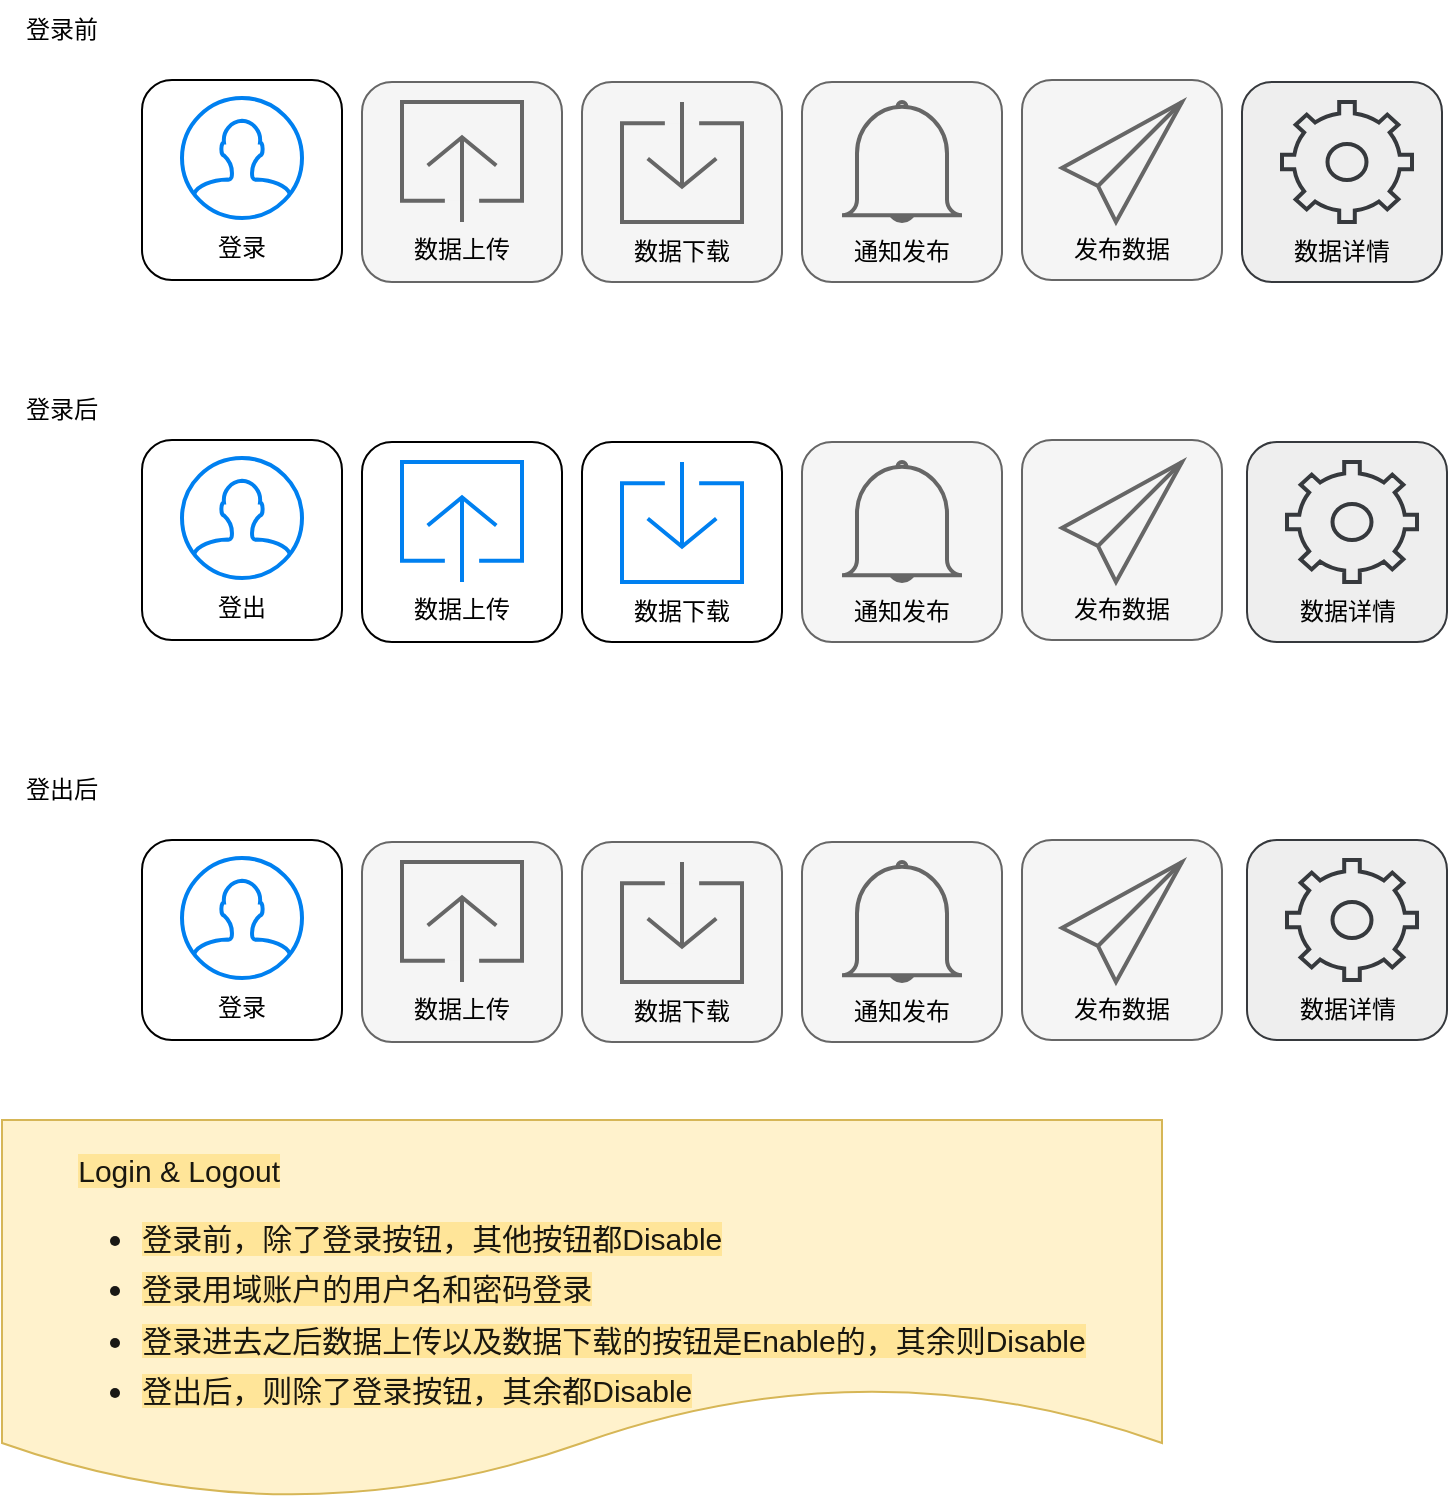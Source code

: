 <mxfile version="17.4.4" type="github" pages="6">
  <diagram id="B6v5JVjmPtMenq2ikZ6N" name="Login/Logout">
    <mxGraphModel dx="1038" dy="547" grid="1" gridSize="10" guides="1" tooltips="1" connect="1" arrows="1" fold="1" page="1" pageScale="1" pageWidth="850" pageHeight="1100" math="0" shadow="0">
      <root>
        <mxCell id="0" />
        <mxCell id="1" parent="0" />
        <mxCell id="GFmqFpKQymVSazQFJ7sX-1" value="" style="rounded=1;whiteSpace=wrap;html=1;fillColor=#f5f5f5;fontColor=#333333;strokeColor=#666666;" vertex="1" parent="1">
          <mxGeometry x="470" y="81" width="100" height="100" as="geometry" />
        </mxCell>
        <mxCell id="GFmqFpKQymVSazQFJ7sX-2" value="" style="rounded=1;whiteSpace=wrap;html=1;fillColor=#f5f5f5;fontColor=#333333;strokeColor=#666666;" vertex="1" parent="1">
          <mxGeometry x="360" y="81" width="100" height="100" as="geometry" />
        </mxCell>
        <mxCell id="GFmqFpKQymVSazQFJ7sX-3" value="" style="rounded=1;whiteSpace=wrap;html=1;fillColor=#f5f5f5;fontColor=#333333;strokeColor=#666666;" vertex="1" parent="1">
          <mxGeometry x="250" y="81" width="100" height="100" as="geometry" />
        </mxCell>
        <mxCell id="GFmqFpKQymVSazQFJ7sX-4" value="" style="html=1;verticalLabelPosition=bottom;align=center;labelBackgroundColor=#ffffff;verticalAlign=top;strokeWidth=2;strokeColor=#666666;shadow=0;dashed=0;shape=mxgraph.ios7.icons.up;fillColor=#f5f5f5;fontColor=#333333;" vertex="1" parent="1">
          <mxGeometry x="270" y="91" width="60" height="60" as="geometry" />
        </mxCell>
        <mxCell id="GFmqFpKQymVSazQFJ7sX-5" value="" style="html=1;verticalLabelPosition=bottom;align=center;labelBackgroundColor=#ffffff;verticalAlign=top;strokeWidth=2;strokeColor=#666666;shadow=0;dashed=0;shape=mxgraph.ios7.icons.down;fillColor=#f5f5f5;fontColor=#333333;" vertex="1" parent="1">
          <mxGeometry x="380" y="91" width="60" height="60" as="geometry" />
        </mxCell>
        <mxCell id="GFmqFpKQymVSazQFJ7sX-6" value="数据上传" style="text;html=1;strokeColor=none;fillColor=none;align=center;verticalAlign=middle;whiteSpace=wrap;rounded=0;" vertex="1" parent="1">
          <mxGeometry x="270" y="150" width="60" height="30" as="geometry" />
        </mxCell>
        <mxCell id="GFmqFpKQymVSazQFJ7sX-7" value="数据下载" style="text;html=1;strokeColor=none;fillColor=none;align=center;verticalAlign=middle;whiteSpace=wrap;rounded=0;" vertex="1" parent="1">
          <mxGeometry x="380" y="151" width="60" height="30" as="geometry" />
        </mxCell>
        <mxCell id="GFmqFpKQymVSazQFJ7sX-8" value="" style="html=1;verticalLabelPosition=bottom;align=center;labelBackgroundColor=#ffffff;verticalAlign=top;strokeWidth=2;strokeColor=#666666;shadow=0;dashed=0;shape=mxgraph.ios7.icons.bell;fillColor=#f5f5f5;fontColor=#333333;" vertex="1" parent="1">
          <mxGeometry x="490" y="91" width="60" height="60" as="geometry" />
        </mxCell>
        <mxCell id="GFmqFpKQymVSazQFJ7sX-9" value="通知发布" style="text;html=1;strokeColor=none;fillColor=none;align=center;verticalAlign=middle;whiteSpace=wrap;rounded=0;" vertex="1" parent="1">
          <mxGeometry x="490" y="151" width="60" height="30" as="geometry" />
        </mxCell>
        <mxCell id="GFmqFpKQymVSazQFJ7sX-10" value="" style="rounded=1;whiteSpace=wrap;html=1;fillColor=#f5f5f5;fontColor=#333333;strokeColor=#666666;" vertex="1" parent="1">
          <mxGeometry x="580" y="80" width="100" height="100" as="geometry" />
        </mxCell>
        <mxCell id="GFmqFpKQymVSazQFJ7sX-11" value="发布数据" style="text;html=1;strokeColor=none;fillColor=none;align=center;verticalAlign=middle;whiteSpace=wrap;rounded=0;" vertex="1" parent="1">
          <mxGeometry x="600" y="150" width="60" height="30" as="geometry" />
        </mxCell>
        <mxCell id="GFmqFpKQymVSazQFJ7sX-12" value="" style="html=1;verticalLabelPosition=bottom;align=center;labelBackgroundColor=#ffffff;verticalAlign=top;strokeWidth=2;strokeColor=#666666;shadow=0;dashed=0;shape=mxgraph.ios7.icons.pointer;fillColor=#f5f5f5;fontColor=#333333;" vertex="1" parent="1">
          <mxGeometry x="600" y="91" width="60" height="60" as="geometry" />
        </mxCell>
        <mxCell id="GFmqFpKQymVSazQFJ7sX-13" value="" style="rounded=1;whiteSpace=wrap;html=1;" vertex="1" parent="1">
          <mxGeometry x="140" y="80" width="100" height="100" as="geometry" />
        </mxCell>
        <mxCell id="GFmqFpKQymVSazQFJ7sX-14" value="登录" style="text;html=1;strokeColor=none;fillColor=none;align=center;verticalAlign=middle;whiteSpace=wrap;rounded=0;" vertex="1" parent="1">
          <mxGeometry x="160" y="149" width="60" height="30" as="geometry" />
        </mxCell>
        <mxCell id="GFmqFpKQymVSazQFJ7sX-15" value="" style="html=1;verticalLabelPosition=bottom;align=center;labelBackgroundColor=#ffffff;verticalAlign=top;strokeWidth=2;strokeColor=#0080F0;shadow=0;dashed=0;shape=mxgraph.ios7.icons.user;" vertex="1" parent="1">
          <mxGeometry x="160" y="89" width="60" height="60" as="geometry" />
        </mxCell>
        <mxCell id="GFmqFpKQymVSazQFJ7sX-16" value="登录前" style="text;html=1;strokeColor=none;fillColor=none;align=center;verticalAlign=middle;whiteSpace=wrap;rounded=0;" vertex="1" parent="1">
          <mxGeometry x="70" y="40" width="60" height="30" as="geometry" />
        </mxCell>
        <mxCell id="GFmqFpKQymVSazQFJ7sX-17" value="登录后" style="text;html=1;strokeColor=none;fillColor=none;align=center;verticalAlign=middle;whiteSpace=wrap;rounded=0;" vertex="1" parent="1">
          <mxGeometry x="70" y="230" width="60" height="30" as="geometry" />
        </mxCell>
        <mxCell id="GFmqFpKQymVSazQFJ7sX-18" value="" style="rounded=1;whiteSpace=wrap;html=1;fillColor=#f5f5f5;fontColor=#333333;strokeColor=#666666;" vertex="1" parent="1">
          <mxGeometry x="470" y="261" width="100" height="100" as="geometry" />
        </mxCell>
        <mxCell id="GFmqFpKQymVSazQFJ7sX-19" value="" style="rounded=1;whiteSpace=wrap;html=1;" vertex="1" parent="1">
          <mxGeometry x="360" y="261" width="100" height="100" as="geometry" />
        </mxCell>
        <mxCell id="GFmqFpKQymVSazQFJ7sX-20" value="" style="rounded=1;whiteSpace=wrap;html=1;" vertex="1" parent="1">
          <mxGeometry x="250" y="261" width="100" height="100" as="geometry" />
        </mxCell>
        <mxCell id="GFmqFpKQymVSazQFJ7sX-21" value="" style="html=1;verticalLabelPosition=bottom;align=center;labelBackgroundColor=#ffffff;verticalAlign=top;strokeWidth=2;shadow=0;dashed=0;shape=mxgraph.ios7.icons.up;strokeColor=#0080F0;" vertex="1" parent="1">
          <mxGeometry x="270" y="271" width="60" height="60" as="geometry" />
        </mxCell>
        <mxCell id="GFmqFpKQymVSazQFJ7sX-22" value="" style="html=1;verticalLabelPosition=bottom;align=center;labelBackgroundColor=#ffffff;verticalAlign=top;strokeWidth=2;shadow=0;dashed=0;shape=mxgraph.ios7.icons.down;strokeColor=#0080F0;" vertex="1" parent="1">
          <mxGeometry x="380" y="271" width="60" height="60" as="geometry" />
        </mxCell>
        <mxCell id="GFmqFpKQymVSazQFJ7sX-23" value="数据上传" style="text;html=1;strokeColor=none;fillColor=none;align=center;verticalAlign=middle;whiteSpace=wrap;rounded=0;" vertex="1" parent="1">
          <mxGeometry x="270" y="330" width="60" height="30" as="geometry" />
        </mxCell>
        <mxCell id="GFmqFpKQymVSazQFJ7sX-24" value="数据下载" style="text;html=1;strokeColor=none;fillColor=none;align=center;verticalAlign=middle;whiteSpace=wrap;rounded=0;" vertex="1" parent="1">
          <mxGeometry x="380" y="331" width="60" height="30" as="geometry" />
        </mxCell>
        <mxCell id="GFmqFpKQymVSazQFJ7sX-25" value="" style="html=1;verticalLabelPosition=bottom;align=center;labelBackgroundColor=#ffffff;verticalAlign=top;strokeWidth=2;strokeColor=#666666;shadow=0;dashed=0;shape=mxgraph.ios7.icons.bell;fillColor=#f5f5f5;fontColor=#333333;" vertex="1" parent="1">
          <mxGeometry x="490" y="271" width="60" height="60" as="geometry" />
        </mxCell>
        <mxCell id="GFmqFpKQymVSazQFJ7sX-26" value="通知发布" style="text;html=1;strokeColor=none;fillColor=none;align=center;verticalAlign=middle;whiteSpace=wrap;rounded=0;" vertex="1" parent="1">
          <mxGeometry x="490" y="331" width="60" height="30" as="geometry" />
        </mxCell>
        <mxCell id="GFmqFpKQymVSazQFJ7sX-27" value="" style="rounded=1;whiteSpace=wrap;html=1;fillColor=#f5f5f5;fontColor=#333333;strokeColor=#666666;" vertex="1" parent="1">
          <mxGeometry x="580" y="260" width="100" height="100" as="geometry" />
        </mxCell>
        <mxCell id="GFmqFpKQymVSazQFJ7sX-28" value="发布数据" style="text;html=1;strokeColor=none;fillColor=none;align=center;verticalAlign=middle;whiteSpace=wrap;rounded=0;" vertex="1" parent="1">
          <mxGeometry x="600" y="330" width="60" height="30" as="geometry" />
        </mxCell>
        <mxCell id="GFmqFpKQymVSazQFJ7sX-29" value="" style="html=1;verticalLabelPosition=bottom;align=center;labelBackgroundColor=#ffffff;verticalAlign=top;strokeWidth=2;strokeColor=#666666;shadow=0;dashed=0;shape=mxgraph.ios7.icons.pointer;fillColor=#f5f5f5;fontColor=#333333;" vertex="1" parent="1">
          <mxGeometry x="600" y="271" width="60" height="60" as="geometry" />
        </mxCell>
        <mxCell id="GFmqFpKQymVSazQFJ7sX-30" value="" style="rounded=1;whiteSpace=wrap;html=1;" vertex="1" parent="1">
          <mxGeometry x="140" y="260" width="100" height="100" as="geometry" />
        </mxCell>
        <mxCell id="GFmqFpKQymVSazQFJ7sX-31" value="登出" style="text;html=1;strokeColor=none;fillColor=none;align=center;verticalAlign=middle;whiteSpace=wrap;rounded=0;" vertex="1" parent="1">
          <mxGeometry x="160" y="329" width="60" height="30" as="geometry" />
        </mxCell>
        <mxCell id="GFmqFpKQymVSazQFJ7sX-32" value="" style="html=1;verticalLabelPosition=bottom;align=center;labelBackgroundColor=#ffffff;verticalAlign=top;strokeWidth=2;strokeColor=#0080F0;shadow=0;dashed=0;shape=mxgraph.ios7.icons.user;" vertex="1" parent="1">
          <mxGeometry x="160" y="269" width="60" height="60" as="geometry" />
        </mxCell>
        <mxCell id="GFmqFpKQymVSazQFJ7sX-33" value="" style="rounded=1;whiteSpace=wrap;html=1;fillColor=#f5f5f5;fontColor=#333333;strokeColor=#666666;" vertex="1" parent="1">
          <mxGeometry x="470" y="461" width="100" height="100" as="geometry" />
        </mxCell>
        <mxCell id="GFmqFpKQymVSazQFJ7sX-34" value="" style="rounded=1;whiteSpace=wrap;html=1;fillColor=#f5f5f5;fontColor=#333333;strokeColor=#666666;" vertex="1" parent="1">
          <mxGeometry x="360" y="461" width="100" height="100" as="geometry" />
        </mxCell>
        <mxCell id="GFmqFpKQymVSazQFJ7sX-35" value="" style="rounded=1;whiteSpace=wrap;html=1;fillColor=#f5f5f5;fontColor=#333333;strokeColor=#666666;" vertex="1" parent="1">
          <mxGeometry x="250" y="461" width="100" height="100" as="geometry" />
        </mxCell>
        <mxCell id="GFmqFpKQymVSazQFJ7sX-36" value="" style="html=1;verticalLabelPosition=bottom;align=center;labelBackgroundColor=#ffffff;verticalAlign=top;strokeWidth=2;strokeColor=#666666;shadow=0;dashed=0;shape=mxgraph.ios7.icons.up;fillColor=#f5f5f5;fontColor=#333333;" vertex="1" parent="1">
          <mxGeometry x="270" y="471" width="60" height="60" as="geometry" />
        </mxCell>
        <mxCell id="GFmqFpKQymVSazQFJ7sX-37" value="" style="html=1;verticalLabelPosition=bottom;align=center;labelBackgroundColor=#ffffff;verticalAlign=top;strokeWidth=2;strokeColor=#666666;shadow=0;dashed=0;shape=mxgraph.ios7.icons.down;fillColor=#f5f5f5;fontColor=#333333;" vertex="1" parent="1">
          <mxGeometry x="380" y="471" width="60" height="60" as="geometry" />
        </mxCell>
        <mxCell id="GFmqFpKQymVSazQFJ7sX-38" value="数据上传" style="text;html=1;strokeColor=none;fillColor=none;align=center;verticalAlign=middle;whiteSpace=wrap;rounded=0;" vertex="1" parent="1">
          <mxGeometry x="270" y="530" width="60" height="30" as="geometry" />
        </mxCell>
        <mxCell id="GFmqFpKQymVSazQFJ7sX-39" value="数据下载" style="text;html=1;strokeColor=none;fillColor=none;align=center;verticalAlign=middle;whiteSpace=wrap;rounded=0;" vertex="1" parent="1">
          <mxGeometry x="380" y="531" width="60" height="30" as="geometry" />
        </mxCell>
        <mxCell id="GFmqFpKQymVSazQFJ7sX-40" value="" style="html=1;verticalLabelPosition=bottom;align=center;labelBackgroundColor=#ffffff;verticalAlign=top;strokeWidth=2;strokeColor=#666666;shadow=0;dashed=0;shape=mxgraph.ios7.icons.bell;fillColor=#f5f5f5;fontColor=#333333;" vertex="1" parent="1">
          <mxGeometry x="490" y="471" width="60" height="60" as="geometry" />
        </mxCell>
        <mxCell id="GFmqFpKQymVSazQFJ7sX-41" value="通知发布" style="text;html=1;strokeColor=none;fillColor=none;align=center;verticalAlign=middle;whiteSpace=wrap;rounded=0;" vertex="1" parent="1">
          <mxGeometry x="490" y="531" width="60" height="30" as="geometry" />
        </mxCell>
        <mxCell id="GFmqFpKQymVSazQFJ7sX-42" value="" style="rounded=1;whiteSpace=wrap;html=1;fillColor=#f5f5f5;fontColor=#333333;strokeColor=#666666;" vertex="1" parent="1">
          <mxGeometry x="580" y="460" width="100" height="100" as="geometry" />
        </mxCell>
        <mxCell id="GFmqFpKQymVSazQFJ7sX-43" value="发布数据" style="text;html=1;strokeColor=none;fillColor=none;align=center;verticalAlign=middle;whiteSpace=wrap;rounded=0;" vertex="1" parent="1">
          <mxGeometry x="600" y="530" width="60" height="30" as="geometry" />
        </mxCell>
        <mxCell id="GFmqFpKQymVSazQFJ7sX-44" value="" style="html=1;verticalLabelPosition=bottom;align=center;labelBackgroundColor=#ffffff;verticalAlign=top;strokeWidth=2;strokeColor=#666666;shadow=0;dashed=0;shape=mxgraph.ios7.icons.pointer;fillColor=#f5f5f5;fontColor=#333333;" vertex="1" parent="1">
          <mxGeometry x="600" y="471" width="60" height="60" as="geometry" />
        </mxCell>
        <mxCell id="GFmqFpKQymVSazQFJ7sX-45" value="" style="rounded=1;whiteSpace=wrap;html=1;" vertex="1" parent="1">
          <mxGeometry x="140" y="460" width="100" height="100" as="geometry" />
        </mxCell>
        <mxCell id="GFmqFpKQymVSazQFJ7sX-46" value="登录" style="text;html=1;strokeColor=none;fillColor=none;align=center;verticalAlign=middle;whiteSpace=wrap;rounded=0;" vertex="1" parent="1">
          <mxGeometry x="160" y="529" width="60" height="30" as="geometry" />
        </mxCell>
        <mxCell id="GFmqFpKQymVSazQFJ7sX-47" value="" style="html=1;verticalLabelPosition=bottom;align=center;labelBackgroundColor=#ffffff;verticalAlign=top;strokeWidth=2;strokeColor=#0080F0;shadow=0;dashed=0;shape=mxgraph.ios7.icons.user;" vertex="1" parent="1">
          <mxGeometry x="160" y="469" width="60" height="60" as="geometry" />
        </mxCell>
        <mxCell id="GFmqFpKQymVSazQFJ7sX-48" value="登出后" style="text;html=1;strokeColor=none;fillColor=none;align=center;verticalAlign=middle;whiteSpace=wrap;rounded=0;" vertex="1" parent="1">
          <mxGeometry x="70" y="420" width="60" height="30" as="geometry" />
        </mxCell>
        <mxCell id="GFmqFpKQymVSazQFJ7sX-49" value="" style="rounded=1;whiteSpace=wrap;html=1;fillColor=#eeeeee;strokeColor=#36393d;" vertex="1" parent="1">
          <mxGeometry x="690" y="81" width="100" height="100" as="geometry" />
        </mxCell>
        <mxCell id="GFmqFpKQymVSazQFJ7sX-50" value="数据详情" style="text;html=1;strokeColor=none;fillColor=none;align=center;verticalAlign=middle;whiteSpace=wrap;rounded=0;" vertex="1" parent="1">
          <mxGeometry x="710" y="151" width="60" height="30" as="geometry" />
        </mxCell>
        <mxCell id="GFmqFpKQymVSazQFJ7sX-51" value="" style="html=1;verticalLabelPosition=bottom;align=center;labelBackgroundColor=#ffffff;verticalAlign=top;strokeWidth=2;strokeColor=#36393d;shadow=0;dashed=0;shape=mxgraph.ios7.icons.settings;fillColor=#eeeeee;" vertex="1" parent="1">
          <mxGeometry x="710" y="91" width="65" height="60" as="geometry" />
        </mxCell>
        <mxCell id="GFmqFpKQymVSazQFJ7sX-52" value="" style="rounded=1;whiteSpace=wrap;html=1;fillColor=#eeeeee;strokeColor=#36393d;" vertex="1" parent="1">
          <mxGeometry x="692.5" y="261" width="100" height="100" as="geometry" />
        </mxCell>
        <mxCell id="GFmqFpKQymVSazQFJ7sX-53" value="数据详情" style="text;html=1;strokeColor=none;fillColor=none;align=center;verticalAlign=middle;whiteSpace=wrap;rounded=0;" vertex="1" parent="1">
          <mxGeometry x="712.5" y="331" width="60" height="30" as="geometry" />
        </mxCell>
        <mxCell id="GFmqFpKQymVSazQFJ7sX-54" value="" style="html=1;verticalLabelPosition=bottom;align=center;labelBackgroundColor=#ffffff;verticalAlign=top;strokeWidth=2;strokeColor=#36393d;shadow=0;dashed=0;shape=mxgraph.ios7.icons.settings;fillColor=#eeeeee;" vertex="1" parent="1">
          <mxGeometry x="712.5" y="271" width="65" height="60" as="geometry" />
        </mxCell>
        <mxCell id="GFmqFpKQymVSazQFJ7sX-55" value="" style="rounded=1;whiteSpace=wrap;html=1;fillColor=#eeeeee;strokeColor=#36393d;" vertex="1" parent="1">
          <mxGeometry x="692.5" y="460" width="100" height="100" as="geometry" />
        </mxCell>
        <mxCell id="GFmqFpKQymVSazQFJ7sX-56" value="数据详情" style="text;html=1;strokeColor=none;fillColor=none;align=center;verticalAlign=middle;whiteSpace=wrap;rounded=0;" vertex="1" parent="1">
          <mxGeometry x="712.5" y="530" width="60" height="30" as="geometry" />
        </mxCell>
        <mxCell id="GFmqFpKQymVSazQFJ7sX-57" value="" style="html=1;verticalLabelPosition=bottom;align=center;labelBackgroundColor=#ffffff;verticalAlign=top;strokeWidth=2;strokeColor=#36393d;shadow=0;dashed=0;shape=mxgraph.ios7.icons.settings;fillColor=#eeeeee;" vertex="1" parent="1">
          <mxGeometry x="712.5" y="470" width="65" height="60" as="geometry" />
        </mxCell>
        <mxCell id="GFmqFpKQymVSazQFJ7sX-58" value="&lt;p style=&quot;box-sizing: border-box ; margin: 0px 0px 16px ; color: rgba(0 , 0 , 0 , 0.9) ; font-size: 15px ; text-align: left&quot;&gt;&lt;span style=&quot;background-color: rgb(255 , 229 , 153)&quot;&gt;&lt;br&gt;&lt;/span&gt;&lt;/p&gt;&lt;p style=&quot;box-sizing: border-box ; margin: 0px 0px 16px ; color: rgba(0 , 0 , 0 , 0.9) ; font-size: 15px ; text-align: left&quot;&gt;&lt;span style=&quot;background-color: rgb(255 , 229 , 153)&quot;&gt;Login &amp;amp; Logout&lt;/span&gt;&lt;/p&gt;&lt;ul style=&quot;box-sizing: border-box ; padding: 0px 0px 0px 32px ; margin: 0px ; color: rgba(0 , 0 , 0 , 0.9) ; font-size: 15px ; text-align: left&quot;&gt;&lt;li style=&quot;box-sizing: border-box ; list-style: inherit ; margin-top: 0.5em ; margin-bottom: 0.5em&quot;&gt;&lt;span style=&quot;background-color: rgb(255 , 229 , 153)&quot;&gt;登录前，除了登录按钮，其他按钮都Disable&lt;/span&gt;&lt;/li&gt;&lt;li style=&quot;box-sizing: border-box ; list-style: inherit ; margin-top: 0.5em ; margin-bottom: 0.5em&quot;&gt;&lt;span style=&quot;background-color: rgb(255 , 229 , 153)&quot;&gt;登录用域账户的用户名和密码登录&lt;/span&gt;&lt;/li&gt;&lt;li style=&quot;box-sizing: border-box ; list-style: inherit ; margin-top: 4px ; margin-bottom: 0.5em&quot;&gt;&lt;span style=&quot;background-color: rgb(255 , 229 , 153)&quot;&gt;登录进去之后数据上传以及数据下载的按钮是Enable的，其余则Disable&lt;/span&gt;&lt;/li&gt;&lt;li style=&quot;box-sizing: border-box ; list-style: inherit ; margin-top: 4px ; margin-bottom: 0.5em&quot;&gt;&lt;span style=&quot;background-color: rgb(255 , 229 , 153)&quot;&gt;登出后，则除了登录按钮，其余都Disable&lt;/span&gt;&lt;/li&gt;&lt;/ul&gt;" style="shape=document;whiteSpace=wrap;html=1;boundedLbl=1;fillColor=#fff2cc;strokeColor=#d6b656;" vertex="1" parent="1">
          <mxGeometry x="70" y="600" width="580" height="190" as="geometry" />
        </mxCell>
      </root>
    </mxGraphModel>
  </diagram>
  <diagram name="Data Upload" id="voPAy8MMXn-92C4EJ9EK">
    <mxGraphModel dx="1662" dy="796" grid="1" gridSize="10" guides="1" tooltips="1" connect="1" arrows="1" fold="1" page="1" pageScale="1" pageWidth="850" pageHeight="1100" math="0" shadow="0">
      <root>
        <mxCell id="ybS-OLOszojcwdfD759k-0" />
        <mxCell id="ybS-OLOszojcwdfD759k-1" parent="ybS-OLOszojcwdfD759k-0" />
        <mxCell id="WtWdWuSfmIJaMofyDMR9-0" value="上传前" style="text;html=1;strokeColor=none;fillColor=none;align=center;verticalAlign=middle;whiteSpace=wrap;rounded=0;" parent="ybS-OLOszojcwdfD759k-1" vertex="1">
          <mxGeometry x="70" y="30" width="60" height="30" as="geometry" />
        </mxCell>
        <mxCell id="WtWdWuSfmIJaMofyDMR9-1" value="" style="rounded=1;whiteSpace=wrap;html=1;fillColor=#f5f5f5;fontColor=#333333;strokeColor=#666666;" parent="ybS-OLOszojcwdfD759k-1" vertex="1">
          <mxGeometry x="470" y="61" width="100" height="100" as="geometry" />
        </mxCell>
        <mxCell id="WtWdWuSfmIJaMofyDMR9-2" value="" style="rounded=1;whiteSpace=wrap;html=1;" parent="ybS-OLOszojcwdfD759k-1" vertex="1">
          <mxGeometry x="360" y="61" width="100" height="100" as="geometry" />
        </mxCell>
        <mxCell id="WtWdWuSfmIJaMofyDMR9-3" value="" style="rounded=1;whiteSpace=wrap;html=1;" parent="ybS-OLOszojcwdfD759k-1" vertex="1">
          <mxGeometry x="250" y="61" width="100" height="100" as="geometry" />
        </mxCell>
        <mxCell id="WtWdWuSfmIJaMofyDMR9-4" value="" style="html=1;verticalLabelPosition=bottom;align=center;labelBackgroundColor=#ffffff;verticalAlign=top;strokeWidth=2;shadow=0;dashed=0;shape=mxgraph.ios7.icons.up;strokeColor=#0080F0;" parent="ybS-OLOszojcwdfD759k-1" vertex="1">
          <mxGeometry x="270" y="71" width="60" height="60" as="geometry" />
        </mxCell>
        <mxCell id="WtWdWuSfmIJaMofyDMR9-5" value="" style="html=1;verticalLabelPosition=bottom;align=center;labelBackgroundColor=#ffffff;verticalAlign=top;strokeWidth=2;shadow=0;dashed=0;shape=mxgraph.ios7.icons.down;strokeColor=#0080F0;" parent="ybS-OLOszojcwdfD759k-1" vertex="1">
          <mxGeometry x="380" y="71" width="60" height="60" as="geometry" />
        </mxCell>
        <mxCell id="WtWdWuSfmIJaMofyDMR9-6" value="数据上传" style="text;html=1;strokeColor=none;fillColor=none;align=center;verticalAlign=middle;whiteSpace=wrap;rounded=0;" parent="ybS-OLOszojcwdfD759k-1" vertex="1">
          <mxGeometry x="270" y="130" width="60" height="30" as="geometry" />
        </mxCell>
        <mxCell id="WtWdWuSfmIJaMofyDMR9-7" value="数据下载" style="text;html=1;strokeColor=none;fillColor=none;align=center;verticalAlign=middle;whiteSpace=wrap;rounded=0;" parent="ybS-OLOszojcwdfD759k-1" vertex="1">
          <mxGeometry x="380" y="131" width="60" height="30" as="geometry" />
        </mxCell>
        <mxCell id="WtWdWuSfmIJaMofyDMR9-8" value="" style="html=1;verticalLabelPosition=bottom;align=center;labelBackgroundColor=#ffffff;verticalAlign=top;strokeWidth=2;strokeColor=#666666;shadow=0;dashed=0;shape=mxgraph.ios7.icons.bell;fillColor=#f5f5f5;fontColor=#333333;" parent="ybS-OLOszojcwdfD759k-1" vertex="1">
          <mxGeometry x="490" y="71" width="60" height="60" as="geometry" />
        </mxCell>
        <mxCell id="WtWdWuSfmIJaMofyDMR9-9" value="通知发布" style="text;html=1;strokeColor=none;fillColor=none;align=center;verticalAlign=middle;whiteSpace=wrap;rounded=0;" parent="ybS-OLOszojcwdfD759k-1" vertex="1">
          <mxGeometry x="490" y="131" width="60" height="30" as="geometry" />
        </mxCell>
        <mxCell id="WtWdWuSfmIJaMofyDMR9-10" value="" style="rounded=1;whiteSpace=wrap;html=1;fillColor=#f5f5f5;fontColor=#333333;strokeColor=#666666;" parent="ybS-OLOszojcwdfD759k-1" vertex="1">
          <mxGeometry x="580" y="60" width="100" height="100" as="geometry" />
        </mxCell>
        <mxCell id="WtWdWuSfmIJaMofyDMR9-11" value="发布数据" style="text;html=1;strokeColor=none;fillColor=none;align=center;verticalAlign=middle;whiteSpace=wrap;rounded=0;" parent="ybS-OLOszojcwdfD759k-1" vertex="1">
          <mxGeometry x="600" y="130" width="60" height="30" as="geometry" />
        </mxCell>
        <mxCell id="WtWdWuSfmIJaMofyDMR9-12" value="" style="html=1;verticalLabelPosition=bottom;align=center;labelBackgroundColor=#ffffff;verticalAlign=top;strokeWidth=2;strokeColor=#666666;shadow=0;dashed=0;shape=mxgraph.ios7.icons.pointer;fillColor=#f5f5f5;fontColor=#333333;" parent="ybS-OLOszojcwdfD759k-1" vertex="1">
          <mxGeometry x="600" y="71" width="60" height="60" as="geometry" />
        </mxCell>
        <mxCell id="WtWdWuSfmIJaMofyDMR9-13" value="" style="rounded=1;whiteSpace=wrap;html=1;" parent="ybS-OLOszojcwdfD759k-1" vertex="1">
          <mxGeometry x="140" y="60" width="100" height="100" as="geometry" />
        </mxCell>
        <mxCell id="WtWdWuSfmIJaMofyDMR9-14" value="登出" style="text;html=1;strokeColor=none;fillColor=none;align=center;verticalAlign=middle;whiteSpace=wrap;rounded=0;" parent="ybS-OLOszojcwdfD759k-1" vertex="1">
          <mxGeometry x="160" y="129" width="60" height="30" as="geometry" />
        </mxCell>
        <mxCell id="WtWdWuSfmIJaMofyDMR9-15" value="" style="html=1;verticalLabelPosition=bottom;align=center;labelBackgroundColor=#ffffff;verticalAlign=top;strokeWidth=2;strokeColor=#0080F0;shadow=0;dashed=0;shape=mxgraph.ios7.icons.user;" parent="ybS-OLOszojcwdfD759k-1" vertex="1">
          <mxGeometry x="160" y="69" width="60" height="60" as="geometry" />
        </mxCell>
        <mxCell id="WtWdWuSfmIJaMofyDMR9-16" value="点击提交后" style="text;html=1;strokeColor=none;fillColor=none;align=center;verticalAlign=middle;whiteSpace=wrap;rounded=0;" parent="ybS-OLOszojcwdfD759k-1" vertex="1">
          <mxGeometry x="60" y="716" width="80" height="30" as="geometry" />
        </mxCell>
        <mxCell id="WtWdWuSfmIJaMofyDMR9-17" value="" style="rounded=1;whiteSpace=wrap;html=1;fillColor=#f5f5f5;fontColor=#333333;strokeColor=#666666;" parent="ybS-OLOszojcwdfD759k-1" vertex="1">
          <mxGeometry x="470" y="747" width="100" height="100" as="geometry" />
        </mxCell>
        <mxCell id="WtWdWuSfmIJaMofyDMR9-18" value="" style="rounded=1;whiteSpace=wrap;html=1;" parent="ybS-OLOszojcwdfD759k-1" vertex="1">
          <mxGeometry x="360" y="747" width="100" height="100" as="geometry" />
        </mxCell>
        <mxCell id="WtWdWuSfmIJaMofyDMR9-19" value="" style="rounded=1;whiteSpace=wrap;html=1;" parent="ybS-OLOszojcwdfD759k-1" vertex="1">
          <mxGeometry x="250" y="747" width="100" height="100" as="geometry" />
        </mxCell>
        <mxCell id="WtWdWuSfmIJaMofyDMR9-20" value="" style="html=1;verticalLabelPosition=bottom;align=center;labelBackgroundColor=#ffffff;verticalAlign=top;strokeWidth=2;shadow=0;dashed=0;shape=mxgraph.ios7.icons.up;strokeColor=#0080F0;" parent="ybS-OLOszojcwdfD759k-1" vertex="1">
          <mxGeometry x="270" y="757" width="60" height="60" as="geometry" />
        </mxCell>
        <mxCell id="WtWdWuSfmIJaMofyDMR9-21" value="" style="html=1;verticalLabelPosition=bottom;align=center;labelBackgroundColor=#ffffff;verticalAlign=top;strokeWidth=2;shadow=0;dashed=0;shape=mxgraph.ios7.icons.down;strokeColor=#0080F0;" parent="ybS-OLOszojcwdfD759k-1" vertex="1">
          <mxGeometry x="380" y="757" width="60" height="60" as="geometry" />
        </mxCell>
        <mxCell id="WtWdWuSfmIJaMofyDMR9-22" value="数据上传" style="text;html=1;strokeColor=none;fillColor=none;align=center;verticalAlign=middle;whiteSpace=wrap;rounded=0;" parent="ybS-OLOszojcwdfD759k-1" vertex="1">
          <mxGeometry x="270" y="816" width="60" height="30" as="geometry" />
        </mxCell>
        <mxCell id="WtWdWuSfmIJaMofyDMR9-23" value="数据下载" style="text;html=1;strokeColor=none;fillColor=none;align=center;verticalAlign=middle;whiteSpace=wrap;rounded=0;" parent="ybS-OLOszojcwdfD759k-1" vertex="1">
          <mxGeometry x="380" y="817" width="60" height="30" as="geometry" />
        </mxCell>
        <mxCell id="WtWdWuSfmIJaMofyDMR9-24" value="" style="html=1;verticalLabelPosition=bottom;align=center;labelBackgroundColor=#ffffff;verticalAlign=top;strokeWidth=2;shadow=0;dashed=0;shape=mxgraph.ios7.icons.bell;strokeColor=#666666;fillColor=#f5f5f5;fontColor=#333333;" parent="ybS-OLOszojcwdfD759k-1" vertex="1">
          <mxGeometry x="490" y="757" width="60" height="60" as="geometry" />
        </mxCell>
        <mxCell id="WtWdWuSfmIJaMofyDMR9-25" value="通知发布" style="text;html=1;strokeColor=none;fillColor=none;align=center;verticalAlign=middle;whiteSpace=wrap;rounded=0;" parent="ybS-OLOszojcwdfD759k-1" vertex="1">
          <mxGeometry x="490" y="817" width="60" height="30" as="geometry" />
        </mxCell>
        <mxCell id="WtWdWuSfmIJaMofyDMR9-26" value="" style="rounded=1;whiteSpace=wrap;html=1;fillColor=#f5f5f5;fontColor=#333333;strokeColor=#666666;" parent="ybS-OLOszojcwdfD759k-1" vertex="1">
          <mxGeometry x="580" y="746" width="100" height="100" as="geometry" />
        </mxCell>
        <mxCell id="WtWdWuSfmIJaMofyDMR9-27" value="发布数据" style="text;html=1;strokeColor=none;fillColor=none;align=center;verticalAlign=middle;whiteSpace=wrap;rounded=0;" parent="ybS-OLOszojcwdfD759k-1" vertex="1">
          <mxGeometry x="600" y="816" width="60" height="30" as="geometry" />
        </mxCell>
        <mxCell id="WtWdWuSfmIJaMofyDMR9-28" value="" style="html=1;verticalLabelPosition=bottom;align=center;labelBackgroundColor=#ffffff;verticalAlign=top;strokeWidth=2;strokeColor=#666666;shadow=0;dashed=0;shape=mxgraph.ios7.icons.pointer;fillColor=#f5f5f5;fontColor=#333333;" parent="ybS-OLOszojcwdfD759k-1" vertex="1">
          <mxGeometry x="600" y="757" width="60" height="60" as="geometry" />
        </mxCell>
        <mxCell id="WtWdWuSfmIJaMofyDMR9-29" value="" style="rounded=1;whiteSpace=wrap;html=1;" parent="ybS-OLOszojcwdfD759k-1" vertex="1">
          <mxGeometry x="140" y="746" width="100" height="100" as="geometry" />
        </mxCell>
        <mxCell id="WtWdWuSfmIJaMofyDMR9-30" value="登出" style="text;html=1;strokeColor=none;fillColor=none;align=center;verticalAlign=middle;whiteSpace=wrap;rounded=0;" parent="ybS-OLOszojcwdfD759k-1" vertex="1">
          <mxGeometry x="160" y="815" width="60" height="30" as="geometry" />
        </mxCell>
        <mxCell id="WtWdWuSfmIJaMofyDMR9-31" value="" style="html=1;verticalLabelPosition=bottom;align=center;labelBackgroundColor=#ffffff;verticalAlign=top;strokeWidth=2;strokeColor=#0080F0;shadow=0;dashed=0;shape=mxgraph.ios7.icons.user;" parent="ybS-OLOszojcwdfD759k-1" vertex="1">
          <mxGeometry x="160" y="755" width="60" height="60" as="geometry" />
        </mxCell>
        <mxCell id="OjyTin3Qhb5IBS8Kk2VY-0" value="" style="rounded=1;whiteSpace=wrap;html=1;fillColor=#eeeeee;strokeColor=#36393d;" parent="ybS-OLOszojcwdfD759k-1" vertex="1">
          <mxGeometry x="690" y="59" width="100" height="100" as="geometry" />
        </mxCell>
        <mxCell id="OjyTin3Qhb5IBS8Kk2VY-1" value="数据详情" style="text;html=1;strokeColor=none;fillColor=none;align=center;verticalAlign=middle;whiteSpace=wrap;rounded=0;" parent="ybS-OLOszojcwdfD759k-1" vertex="1">
          <mxGeometry x="710" y="129" width="60" height="30" as="geometry" />
        </mxCell>
        <mxCell id="OjyTin3Qhb5IBS8Kk2VY-2" value="" style="html=1;verticalLabelPosition=bottom;align=center;labelBackgroundColor=#ffffff;verticalAlign=top;strokeWidth=2;strokeColor=#36393d;shadow=0;dashed=0;shape=mxgraph.ios7.icons.settings;fillColor=#eeeeee;" parent="ybS-OLOszojcwdfD759k-1" vertex="1">
          <mxGeometry x="710" y="69" width="65" height="60" as="geometry" />
        </mxCell>
        <mxCell id="OjyTin3Qhb5IBS8Kk2VY-3" value="" style="rounded=1;whiteSpace=wrap;html=1;fillColor=#f5f5f5;fontColor=#333333;strokeColor=#666666;" parent="ybS-OLOszojcwdfD759k-1" vertex="1">
          <mxGeometry x="690" y="746" width="100" height="100" as="geometry" />
        </mxCell>
        <mxCell id="OjyTin3Qhb5IBS8Kk2VY-4" value="数据详情" style="text;html=1;strokeColor=none;fillColor=none;align=center;verticalAlign=middle;whiteSpace=wrap;rounded=0;" parent="ybS-OLOszojcwdfD759k-1" vertex="1">
          <mxGeometry x="710" y="816" width="60" height="30" as="geometry" />
        </mxCell>
        <mxCell id="OjyTin3Qhb5IBS8Kk2VY-5" value="" style="html=1;verticalLabelPosition=bottom;align=center;labelBackgroundColor=#ffffff;verticalAlign=top;strokeWidth=2;shadow=0;dashed=0;shape=mxgraph.ios7.icons.settings;strokeColor=#666666;fillColor=#f5f5f5;fontColor=#333333;" parent="ybS-OLOszojcwdfD759k-1" vertex="1">
          <mxGeometry x="710" y="756" width="65" height="60" as="geometry" />
        </mxCell>
        <mxCell id="l6PZnZiTr9XYm4HvzPzY-5" value="上传数据" style="strokeWidth=1;shadow=0;dashed=0;align=center;html=1;shape=mxgraph.mockup.containers.window;align=left;verticalAlign=top;spacingLeft=8;strokeColor2=#008cff;strokeColor3=#c4c4c4;fontColor=#666666;mainText=;fontSize=17;labelBackgroundColor=none;" vertex="1" parent="ybS-OLOszojcwdfD759k-1">
          <mxGeometry x="150" y="242" width="550" height="440" as="geometry" />
        </mxCell>
        <mxCell id="l6PZnZiTr9XYm4HvzPzY-6" value="NPD Tcoid (*)" style="fillColor=none;strokeColor=none;align=left;fontSize=14;" vertex="1" parent="ybS-OLOszojcwdfD759k-1">
          <mxGeometry width="260" height="40" relative="1" as="geometry">
            <mxPoint x="180" y="292" as="offset" />
          </mxGeometry>
        </mxCell>
        <mxCell id="l6PZnZiTr9XYm4HvzPzY-7" value="" style="html=1;shadow=0;dashed=0;shape=mxgraph.bootstrap.rrect;rSize=5;fillColor=none;strokeColor=#999999;align=left;spacing=15;fontSize=14;fontColor=#6C767D;" vertex="1" parent="ybS-OLOszojcwdfD759k-1">
          <mxGeometry width="500" height="30" relative="1" as="geometry">
            <mxPoint x="180" y="332" as="offset" />
          </mxGeometry>
        </mxCell>
        <mxCell id="l6PZnZiTr9XYm4HvzPzY-11" value="&lt;span class=&quot;mm-editor-clipboard&quot;&gt;自动补足计算&lt;/span&gt;" style="html=1;shadow=0;dashed=0;shape=mxgraph.bootstrap.rrect;rSize=2;fillColor=#EDEDED;strokeColor=#999999;align=left;fontSize=14;fontColor=#000000;labelPosition=right;verticalLabelPosition=middle;verticalAlign=middle;spacingLeft=5;spacingTop=-2;gradientColor=#DEDEDE;" vertex="1" parent="ybS-OLOszojcwdfD759k-1">
          <mxGeometry width="10" height="10" relative="1" as="geometry">
            <mxPoint x="180" y="482" as="offset" />
          </mxGeometry>
        </mxCell>
        <mxCell id="l6PZnZiTr9XYm4HvzPzY-12" value="提交" style="html=1;shadow=0;dashed=0;shape=mxgraph.bootstrap.rrect;rSize=5;fillColor=#0085FC;strokeColor=none;align=center;fontSize=14;fontColor=#FFFFFF;" vertex="1" parent="ybS-OLOszojcwdfD759k-1">
          <mxGeometry width="70" height="40" relative="1" as="geometry">
            <mxPoint x="180" y="512" as="offset" />
          </mxGeometry>
        </mxCell>
        <mxCell id="l6PZnZiTr9XYm4HvzPzY-18" value="dvid list" style="fillColor=none;strokeColor=none;align=left;fontSize=14;" vertex="1" parent="ybS-OLOszojcwdfD759k-1">
          <mxGeometry x="180" y="382" width="150" height="40" as="geometry" />
        </mxCell>
        <mxCell id="l6PZnZiTr9XYm4HvzPzY-19" value="Choose File" style="fillColor=#FEFEFE;strokeColor=#AAAAAA;fontSize=14;gradientColor=#F0F0F0;" vertex="1" parent="ybS-OLOszojcwdfD759k-1">
          <mxGeometry x="180" y="422" width="90" height="30" as="geometry" />
        </mxCell>
        <mxCell id="l6PZnZiTr9XYm4HvzPzY-20" value="No file chosen" style="fillColor=none;strokeColor=none;align=left;fontSize=14;spacing=5;" vertex="1" parent="ybS-OLOszojcwdfD759k-1">
          <mxGeometry x="270" y="422" width="100" height="30" as="geometry" />
        </mxCell>
        <mxCell id="l6PZnZiTr9XYm4HvzPzY-21" value="&lt;span class=&quot;mm-editor-clipboard&quot;&gt;自动补足计算&lt;/span&gt;" style="html=1;shadow=0;dashed=0;shape=mxgraph.bootstrap.rrect;rSize=2;fillColor=#EDEDED;strokeColor=#999999;align=left;fontSize=14;fontColor=#000000;labelPosition=right;verticalLabelPosition=middle;verticalAlign=middle;spacingLeft=5;spacingTop=-2;gradientColor=#DEDEDE;" vertex="1" parent="ybS-OLOszojcwdfD759k-1">
          <mxGeometry width="10" height="10" relative="1" as="geometry">
            <mxPoint x="180" y="562" as="offset" />
          </mxGeometry>
        </mxCell>
        <mxCell id="l6PZnZiTr9XYm4HvzPzY-22" value="提交" style="html=1;shadow=0;dashed=0;shape=mxgraph.bootstrap.rrect;rSize=5;fillColor=#0085FC;strokeColor=none;align=center;fontSize=14;fontColor=#FFFFFF;" vertex="1" parent="ybS-OLOszojcwdfD759k-1">
          <mxGeometry width="70" height="40" relative="1" as="geometry">
            <mxPoint x="180" y="592" as="offset" />
          </mxGeometry>
        </mxCell>
        <mxCell id="l6PZnZiTr9XYm4HvzPzY-23" parent="ybS-OLOszojcwdfD759k-1" />
        <mxCell id="l6PZnZiTr9XYm4HvzPzY-24" value="上传前" style="text;html=1;strokeColor=none;fillColor=none;align=center;verticalAlign=middle;whiteSpace=wrap;rounded=0;" vertex="1" parent="l6PZnZiTr9XYm4HvzPzY-23">
          <mxGeometry x="70" y="30" width="60" height="30" as="geometry" />
        </mxCell>
        <mxCell id="l6PZnZiTr9XYm4HvzPzY-25" value="" style="rounded=1;whiteSpace=wrap;html=1;fillColor=#f5f5f5;fontColor=#333333;strokeColor=#666666;" vertex="1" parent="l6PZnZiTr9XYm4HvzPzY-23">
          <mxGeometry x="470" y="61" width="100" height="100" as="geometry" />
        </mxCell>
        <mxCell id="l6PZnZiTr9XYm4HvzPzY-26" value="" style="rounded=1;whiteSpace=wrap;html=1;" vertex="1" parent="l6PZnZiTr9XYm4HvzPzY-23">
          <mxGeometry x="360" y="61" width="100" height="100" as="geometry" />
        </mxCell>
        <mxCell id="l6PZnZiTr9XYm4HvzPzY-27" value="" style="rounded=1;whiteSpace=wrap;html=1;" vertex="1" parent="l6PZnZiTr9XYm4HvzPzY-23">
          <mxGeometry x="250" y="61" width="100" height="100" as="geometry" />
        </mxCell>
        <mxCell id="l6PZnZiTr9XYm4HvzPzY-28" value="" style="html=1;verticalLabelPosition=bottom;align=center;labelBackgroundColor=#ffffff;verticalAlign=top;strokeWidth=2;shadow=0;dashed=0;shape=mxgraph.ios7.icons.up;strokeColor=#0080F0;" vertex="1" parent="l6PZnZiTr9XYm4HvzPzY-23">
          <mxGeometry x="270" y="71" width="60" height="60" as="geometry" />
        </mxCell>
        <mxCell id="l6PZnZiTr9XYm4HvzPzY-29" value="" style="html=1;verticalLabelPosition=bottom;align=center;labelBackgroundColor=#ffffff;verticalAlign=top;strokeWidth=2;shadow=0;dashed=0;shape=mxgraph.ios7.icons.down;strokeColor=#0080F0;" vertex="1" parent="l6PZnZiTr9XYm4HvzPzY-23">
          <mxGeometry x="380" y="71" width="60" height="60" as="geometry" />
        </mxCell>
        <mxCell id="l6PZnZiTr9XYm4HvzPzY-30" value="数据上传" style="text;html=1;strokeColor=none;fillColor=none;align=center;verticalAlign=middle;whiteSpace=wrap;rounded=0;" vertex="1" parent="l6PZnZiTr9XYm4HvzPzY-23">
          <mxGeometry x="270" y="130" width="60" height="30" as="geometry" />
        </mxCell>
        <mxCell id="l6PZnZiTr9XYm4HvzPzY-31" value="数据下载" style="text;html=1;strokeColor=none;fillColor=none;align=center;verticalAlign=middle;whiteSpace=wrap;rounded=0;" vertex="1" parent="l6PZnZiTr9XYm4HvzPzY-23">
          <mxGeometry x="380" y="131" width="60" height="30" as="geometry" />
        </mxCell>
        <mxCell id="l6PZnZiTr9XYm4HvzPzY-32" value="" style="html=1;verticalLabelPosition=bottom;align=center;labelBackgroundColor=#ffffff;verticalAlign=top;strokeWidth=2;strokeColor=#666666;shadow=0;dashed=0;shape=mxgraph.ios7.icons.bell;fillColor=#f5f5f5;fontColor=#333333;" vertex="1" parent="l6PZnZiTr9XYm4HvzPzY-23">
          <mxGeometry x="490" y="71" width="60" height="60" as="geometry" />
        </mxCell>
        <mxCell id="l6PZnZiTr9XYm4HvzPzY-33" value="通知发布" style="text;html=1;strokeColor=none;fillColor=none;align=center;verticalAlign=middle;whiteSpace=wrap;rounded=0;" vertex="1" parent="l6PZnZiTr9XYm4HvzPzY-23">
          <mxGeometry x="490" y="131" width="60" height="30" as="geometry" />
        </mxCell>
        <mxCell id="l6PZnZiTr9XYm4HvzPzY-34" value="" style="rounded=1;whiteSpace=wrap;html=1;fillColor=#f5f5f5;fontColor=#333333;strokeColor=#666666;" vertex="1" parent="l6PZnZiTr9XYm4HvzPzY-23">
          <mxGeometry x="580" y="60" width="100" height="100" as="geometry" />
        </mxCell>
        <mxCell id="l6PZnZiTr9XYm4HvzPzY-35" value="发布数据" style="text;html=1;strokeColor=none;fillColor=none;align=center;verticalAlign=middle;whiteSpace=wrap;rounded=0;" vertex="1" parent="l6PZnZiTr9XYm4HvzPzY-23">
          <mxGeometry x="600" y="130" width="60" height="30" as="geometry" />
        </mxCell>
        <mxCell id="l6PZnZiTr9XYm4HvzPzY-36" value="" style="html=1;verticalLabelPosition=bottom;align=center;labelBackgroundColor=#ffffff;verticalAlign=top;strokeWidth=2;strokeColor=#666666;shadow=0;dashed=0;shape=mxgraph.ios7.icons.pointer;fillColor=#f5f5f5;fontColor=#333333;" vertex="1" parent="l6PZnZiTr9XYm4HvzPzY-23">
          <mxGeometry x="600" y="71" width="60" height="60" as="geometry" />
        </mxCell>
        <mxCell id="l6PZnZiTr9XYm4HvzPzY-37" value="" style="rounded=1;whiteSpace=wrap;html=1;" vertex="1" parent="l6PZnZiTr9XYm4HvzPzY-23">
          <mxGeometry x="140" y="60" width="100" height="100" as="geometry" />
        </mxCell>
        <mxCell id="l6PZnZiTr9XYm4HvzPzY-38" value="登出" style="text;html=1;strokeColor=none;fillColor=none;align=center;verticalAlign=middle;whiteSpace=wrap;rounded=0;" vertex="1" parent="l6PZnZiTr9XYm4HvzPzY-23">
          <mxGeometry x="160" y="129" width="60" height="30" as="geometry" />
        </mxCell>
        <mxCell id="l6PZnZiTr9XYm4HvzPzY-39" value="" style="html=1;verticalLabelPosition=bottom;align=center;labelBackgroundColor=#ffffff;verticalAlign=top;strokeWidth=2;strokeColor=#0080F0;shadow=0;dashed=0;shape=mxgraph.ios7.icons.user;" vertex="1" parent="l6PZnZiTr9XYm4HvzPzY-23">
          <mxGeometry x="160" y="69" width="60" height="60" as="geometry" />
        </mxCell>
        <mxCell id="l6PZnZiTr9XYm4HvzPzY-41" value="" style="rounded=1;whiteSpace=wrap;html=1;fillColor=#f5f5f5;fontColor=#333333;strokeColor=#666666;" vertex="1" parent="l6PZnZiTr9XYm4HvzPzY-23">
          <mxGeometry x="470" y="747" width="100" height="100" as="geometry" />
        </mxCell>
        <mxCell id="l6PZnZiTr9XYm4HvzPzY-42" value="" style="rounded=1;whiteSpace=wrap;html=1;" vertex="1" parent="l6PZnZiTr9XYm4HvzPzY-23">
          <mxGeometry x="360" y="747" width="100" height="100" as="geometry" />
        </mxCell>
        <mxCell id="l6PZnZiTr9XYm4HvzPzY-43" value="" style="rounded=1;whiteSpace=wrap;html=1;" vertex="1" parent="l6PZnZiTr9XYm4HvzPzY-23">
          <mxGeometry x="250" y="747" width="100" height="100" as="geometry" />
        </mxCell>
        <mxCell id="l6PZnZiTr9XYm4HvzPzY-44" value="" style="html=1;verticalLabelPosition=bottom;align=center;labelBackgroundColor=#ffffff;verticalAlign=top;strokeWidth=2;shadow=0;dashed=0;shape=mxgraph.ios7.icons.up;strokeColor=#0080F0;" vertex="1" parent="l6PZnZiTr9XYm4HvzPzY-23">
          <mxGeometry x="270" y="757" width="60" height="60" as="geometry" />
        </mxCell>
        <mxCell id="l6PZnZiTr9XYm4HvzPzY-45" value="" style="html=1;verticalLabelPosition=bottom;align=center;labelBackgroundColor=#ffffff;verticalAlign=top;strokeWidth=2;shadow=0;dashed=0;shape=mxgraph.ios7.icons.down;strokeColor=#0080F0;" vertex="1" parent="l6PZnZiTr9XYm4HvzPzY-23">
          <mxGeometry x="380" y="757" width="60" height="60" as="geometry" />
        </mxCell>
        <mxCell id="l6PZnZiTr9XYm4HvzPzY-46" value="数据上传" style="text;html=1;strokeColor=none;fillColor=none;align=center;verticalAlign=middle;whiteSpace=wrap;rounded=0;" vertex="1" parent="l6PZnZiTr9XYm4HvzPzY-23">
          <mxGeometry x="270" y="816" width="60" height="30" as="geometry" />
        </mxCell>
        <mxCell id="l6PZnZiTr9XYm4HvzPzY-47" value="数据下载" style="text;html=1;strokeColor=none;fillColor=none;align=center;verticalAlign=middle;whiteSpace=wrap;rounded=0;" vertex="1" parent="l6PZnZiTr9XYm4HvzPzY-23">
          <mxGeometry x="380" y="817" width="60" height="30" as="geometry" />
        </mxCell>
        <mxCell id="l6PZnZiTr9XYm4HvzPzY-48" value="" style="html=1;verticalLabelPosition=bottom;align=center;labelBackgroundColor=#ffffff;verticalAlign=top;strokeWidth=2;shadow=0;dashed=0;shape=mxgraph.ios7.icons.bell;strokeColor=#666666;fillColor=#f5f5f5;fontColor=#333333;" vertex="1" parent="l6PZnZiTr9XYm4HvzPzY-23">
          <mxGeometry x="490" y="757" width="60" height="60" as="geometry" />
        </mxCell>
        <mxCell id="l6PZnZiTr9XYm4HvzPzY-49" value="通知发布" style="text;html=1;strokeColor=none;fillColor=none;align=center;verticalAlign=middle;whiteSpace=wrap;rounded=0;" vertex="1" parent="l6PZnZiTr9XYm4HvzPzY-23">
          <mxGeometry x="490" y="817" width="60" height="30" as="geometry" />
        </mxCell>
        <mxCell id="l6PZnZiTr9XYm4HvzPzY-50" value="" style="rounded=1;whiteSpace=wrap;html=1;fillColor=#f5f5f5;fontColor=#333333;strokeColor=#666666;" vertex="1" parent="l6PZnZiTr9XYm4HvzPzY-23">
          <mxGeometry x="580" y="746" width="100" height="100" as="geometry" />
        </mxCell>
        <mxCell id="l6PZnZiTr9XYm4HvzPzY-51" value="发布数据" style="text;html=1;strokeColor=none;fillColor=none;align=center;verticalAlign=middle;whiteSpace=wrap;rounded=0;" vertex="1" parent="l6PZnZiTr9XYm4HvzPzY-23">
          <mxGeometry x="600" y="816" width="60" height="30" as="geometry" />
        </mxCell>
        <mxCell id="l6PZnZiTr9XYm4HvzPzY-52" value="" style="html=1;verticalLabelPosition=bottom;align=center;labelBackgroundColor=#ffffff;verticalAlign=top;strokeWidth=2;strokeColor=#666666;shadow=0;dashed=0;shape=mxgraph.ios7.icons.pointer;fillColor=#f5f5f5;fontColor=#333333;" vertex="1" parent="l6PZnZiTr9XYm4HvzPzY-23">
          <mxGeometry x="600" y="757" width="60" height="60" as="geometry" />
        </mxCell>
        <mxCell id="l6PZnZiTr9XYm4HvzPzY-53" value="" style="rounded=1;whiteSpace=wrap;html=1;" vertex="1" parent="l6PZnZiTr9XYm4HvzPzY-23">
          <mxGeometry x="140" y="746" width="100" height="100" as="geometry" />
        </mxCell>
        <mxCell id="l6PZnZiTr9XYm4HvzPzY-54" value="登出" style="text;html=1;strokeColor=none;fillColor=none;align=center;verticalAlign=middle;whiteSpace=wrap;rounded=0;" vertex="1" parent="l6PZnZiTr9XYm4HvzPzY-23">
          <mxGeometry x="160" y="815" width="60" height="30" as="geometry" />
        </mxCell>
        <mxCell id="l6PZnZiTr9XYm4HvzPzY-55" value="" style="html=1;verticalLabelPosition=bottom;align=center;labelBackgroundColor=#ffffff;verticalAlign=top;strokeWidth=2;strokeColor=#0080F0;shadow=0;dashed=0;shape=mxgraph.ios7.icons.user;" vertex="1" parent="l6PZnZiTr9XYm4HvzPzY-23">
          <mxGeometry x="160" y="755" width="60" height="60" as="geometry" />
        </mxCell>
        <mxCell id="l6PZnZiTr9XYm4HvzPzY-56" value="" style="rounded=1;whiteSpace=wrap;html=1;fillColor=#eeeeee;strokeColor=#36393d;" vertex="1" parent="l6PZnZiTr9XYm4HvzPzY-23">
          <mxGeometry x="690" y="59" width="100" height="100" as="geometry" />
        </mxCell>
        <mxCell id="l6PZnZiTr9XYm4HvzPzY-57" value="数据详情" style="text;html=1;strokeColor=none;fillColor=none;align=center;verticalAlign=middle;whiteSpace=wrap;rounded=0;" vertex="1" parent="l6PZnZiTr9XYm4HvzPzY-23">
          <mxGeometry x="710" y="129" width="60" height="30" as="geometry" />
        </mxCell>
        <mxCell id="l6PZnZiTr9XYm4HvzPzY-58" value="" style="html=1;verticalLabelPosition=bottom;align=center;labelBackgroundColor=#ffffff;verticalAlign=top;strokeWidth=2;strokeColor=#36393d;shadow=0;dashed=0;shape=mxgraph.ios7.icons.settings;fillColor=#eeeeee;" vertex="1" parent="l6PZnZiTr9XYm4HvzPzY-23">
          <mxGeometry x="710" y="69" width="65" height="60" as="geometry" />
        </mxCell>
        <mxCell id="l6PZnZiTr9XYm4HvzPzY-59" value="" style="rounded=1;whiteSpace=wrap;html=1;fillColor=#f5f5f5;fontColor=#333333;strokeColor=#666666;" vertex="1" parent="l6PZnZiTr9XYm4HvzPzY-23">
          <mxGeometry x="690" y="746" width="100" height="100" as="geometry" />
        </mxCell>
        <mxCell id="l6PZnZiTr9XYm4HvzPzY-60" value="数据详情" style="text;html=1;strokeColor=none;fillColor=none;align=center;verticalAlign=middle;whiteSpace=wrap;rounded=0;" vertex="1" parent="l6PZnZiTr9XYm4HvzPzY-23">
          <mxGeometry x="710" y="816" width="60" height="30" as="geometry" />
        </mxCell>
        <mxCell id="l6PZnZiTr9XYm4HvzPzY-61" value="" style="html=1;verticalLabelPosition=bottom;align=center;labelBackgroundColor=#ffffff;verticalAlign=top;strokeWidth=2;shadow=0;dashed=0;shape=mxgraph.ios7.icons.settings;strokeColor=#666666;fillColor=#f5f5f5;fontColor=#333333;" vertex="1" parent="l6PZnZiTr9XYm4HvzPzY-23">
          <mxGeometry x="710" y="756" width="65" height="60" as="geometry" />
        </mxCell>
        <mxCell id="l6PZnZiTr9XYm4HvzPzY-62" value="上传数据" style="strokeWidth=1;shadow=0;dashed=0;align=center;html=1;shape=mxgraph.mockup.containers.window;align=left;verticalAlign=top;spacingLeft=8;strokeColor2=#008cff;strokeColor3=#c4c4c4;fontColor=#666666;mainText=;fontSize=17;labelBackgroundColor=none;" vertex="1" parent="l6PZnZiTr9XYm4HvzPzY-23">
          <mxGeometry x="150" y="242" width="560" height="448" as="geometry" />
        </mxCell>
        <mxCell id="l6PZnZiTr9XYm4HvzPzY-63" value="NPD Tcoid (*)" style="fillColor=none;strokeColor=none;align=left;fontSize=14;" vertex="1" parent="l6PZnZiTr9XYm4HvzPzY-23">
          <mxGeometry width="260" height="40" relative="1" as="geometry">
            <mxPoint x="180" y="292" as="offset" />
          </mxGeometry>
        </mxCell>
        <mxCell id="l6PZnZiTr9XYm4HvzPzY-64" value="" style="html=1;shadow=0;dashed=0;shape=mxgraph.bootstrap.rrect;rSize=5;fillColor=none;strokeColor=#999999;align=left;spacing=15;fontSize=14;fontColor=#6C767D;" vertex="1" parent="l6PZnZiTr9XYm4HvzPzY-23">
          <mxGeometry width="500" height="30" relative="1" as="geometry">
            <mxPoint x="180" y="332" as="offset" />
          </mxGeometry>
        </mxCell>
        <mxCell id="l6PZnZiTr9XYm4HvzPzY-67" value="历史比较 dvid list" style="fillColor=none;strokeColor=none;align=left;fontSize=14;" vertex="1" parent="l6PZnZiTr9XYm4HvzPzY-23">
          <mxGeometry x="180" y="382" width="150" height="40" as="geometry" />
        </mxCell>
        <mxCell id="l6PZnZiTr9XYm4HvzPzY-68" value="Choose File" style="fillColor=#FEFEFE;strokeColor=#AAAAAA;fontSize=14;gradientColor=#F0F0F0;" vertex="1" parent="l6PZnZiTr9XYm4HvzPzY-23">
          <mxGeometry x="180" y="422" width="90" height="30" as="geometry" />
        </mxCell>
        <mxCell id="l6PZnZiTr9XYm4HvzPzY-69" value="No file chosen" style="fillColor=none;strokeColor=none;align=left;fontSize=14;spacing=5;" vertex="1" parent="l6PZnZiTr9XYm4HvzPzY-23">
          <mxGeometry x="270" y="422" width="100" height="30" as="geometry" />
        </mxCell>
        <mxCell id="l6PZnZiTr9XYm4HvzPzY-70" value="&lt;span class=&quot;mm-editor-clipboard&quot;&gt;自动补足计算&lt;/span&gt;" style="html=1;shadow=0;dashed=0;shape=mxgraph.bootstrap.rrect;rSize=2;fillColor=#EDEDED;strokeColor=#999999;align=left;fontSize=14;fontColor=#000000;labelPosition=right;verticalLabelPosition=middle;verticalAlign=middle;spacingLeft=5;spacingTop=-2;gradientColor=#DEDEDE;" vertex="1" parent="l6PZnZiTr9XYm4HvzPzY-23">
          <mxGeometry width="10" height="10" relative="1" as="geometry">
            <mxPoint x="180" y="602" as="offset" />
          </mxGeometry>
        </mxCell>
        <mxCell id="l6PZnZiTr9XYm4HvzPzY-71" value="提交" style="html=1;shadow=0;dashed=0;shape=mxgraph.bootstrap.rrect;rSize=5;fillColor=#0085FC;strokeColor=none;align=center;fontSize=14;fontColor=#FFFFFF;" vertex="1" parent="l6PZnZiTr9XYm4HvzPzY-23">
          <mxGeometry width="70" height="40" relative="1" as="geometry">
            <mxPoint x="180" y="632" as="offset" />
          </mxGeometry>
        </mxCell>
        <mxCell id="lLunZp6Ux9EaLlAvapVE-24" value="Dellex Quan" style="strokeWidth=1;shadow=0;dashed=0;align=center;html=1;shape=mxgraph.mockup.forms.comboBox;strokeColor=#999999;fillColor=#ddeeff;align=left;fillColor2=#aaddff;mainText=;fontColor=#666666;fontSize=17;spacingLeft=3;" vertex="1" parent="l6PZnZiTr9XYm4HvzPzY-23">
          <mxGeometry x="180" y="522" width="500" height="30" as="geometry" />
        </mxCell>
        <mxCell id="lLunZp6Ux9EaLlAvapVE-25" value="数据发布者" style="fillColor=none;strokeColor=none;align=left;fontSize=14;" vertex="1" parent="l6PZnZiTr9XYm4HvzPzY-23">
          <mxGeometry x="180" y="482" width="260" height="40" as="geometry" />
        </mxCell>
        <mxCell id="lLunZp6Ux9EaLlAvapVE-27" value="点击数据上传" style="text;html=1;strokeColor=none;fillColor=none;align=center;verticalAlign=middle;whiteSpace=wrap;rounded=0;" vertex="1" parent="ybS-OLOszojcwdfD759k-1">
          <mxGeometry x="30" y="190" width="140" height="30" as="geometry" />
        </mxCell>
        <mxCell id="qi_LskCq-FsVqGIw8XHS-0" value="&lt;p style=&quot;box-sizing: border-box ; margin: 0px 0px 16px ; color: rgba(0 , 0 , 0 , 0.9) ; font-size: 15px ; text-align: left&quot;&gt;&lt;span style=&quot;background-color: rgb(255 , 229 , 153)&quot;&gt;data upload &amp;amp; auditing&lt;/span&gt;&lt;/p&gt;&lt;ul style=&quot;box-sizing: border-box ; padding: 0px 0px 0px 32px ; margin: 0px ; color: rgba(0 , 0 , 0 , 0.9) ; font-size: 15px ; text-align: left&quot;&gt;&lt;li style=&quot;box-sizing: border-box ; list-style: inherit ; margin-top: 0.5em ; margin-bottom: 0.5em&quot;&gt;&lt;span style=&quot;background-color: rgb(255 , 229 , 153)&quot;&gt;第一次上传的时候，需要输入历史比较的dvid list，如果没有则系统会根据数据中Assign BU的tcoid自动取去年比较dvid list，系统会将信息属性写入文件属性；以后上传的时候，系统会自动填写上次指定的dvid list(包括系统自己找到的），可以修改。&lt;/span&gt;&lt;/li&gt;&lt;li style=&quot;box-sizing: border-box ; list-style: inherit ; margin-top: 4px ; margin-bottom: 0.5em&quot;&gt;&lt;span style=&quot;background-color: rgb(255 , 229 , 153)&quot;&gt;第一次上传的时候需要指定NPD Tcoid，系统后台会将信息写入文件属性；以后上传的时候，系统会自动填写上次指定的NPD Tcoid，可以改写。&lt;/span&gt;&lt;/li&gt;&lt;li style=&quot;box-sizing: border-box ; list-style: inherit ; margin-top: 4px ; margin-bottom: 0.5em&quot;&gt;&lt;span style=&quot;background-color: rgb(255 , 229 , 153)&quot;&gt;第一次上传的时候需要指定OP对应的Release Data Owner，系统后台会将信息写入文件属性；以后上传的时候，系统会自动填写上次指定的Release Data Owner，可以改写。&lt;/span&gt;&lt;/li&gt;&lt;li style=&quot;box-sizing: border-box ; list-style: inherit ; margin-top: 4px ; margin-bottom: 0.5em&quot;&gt;&lt;span style=&quot;background-color: rgb(255 , 229 , 153)&quot;&gt;第一次上传的时候会需要指定是否执行五险一金等自动补足计算项；以后上传的时候，系统会自动填写上次指定是否需要执行计算，可以修改。&lt;/span&gt;&lt;/li&gt;&lt;li style=&quot;box-sizing: border-box ; list-style: inherit ; margin-top: 4px ; margin-bottom: 0.5em&quot;&gt;&lt;span style=&quot;background-color: rgb(255 , 229 , 153)&quot;&gt;上传如果失败，失败的详细信息会导出到附加Sheet中，上传会做基本的格式检验具体和masterlist上传校验是一致的。&lt;/span&gt;&lt;/li&gt;&lt;li style=&quot;box-sizing: border-box ; list-style: inherit ; margin-top: 4px ; margin-bottom: 0.5em&quot;&gt;&lt;span style=&quot;background-color: rgb(255 , 229 , 153)&quot;&gt;支持历史数据比较校验规则，如果上传的时候有输入历史比较的dvid或者系统能自动找到去年的比较dvid，系统后台会将历史比较的dataversion的统计结果追加到附加sheet。该sheet会做为历史比较规则的数据源，和历史数据规则比较的公式关联。&lt;/span&gt;&lt;/li&gt;&lt;li style=&quot;box-sizing: border-box ; list-style: inherit ; margin-top: 4px ; margin-bottom: 0.5em&quot;&gt;&lt;span style=&quot;background-color: rgb(255 , 229 , 153)&quot;&gt;支持auto job matching，如果上传的时候有输入历史比较的dvid或者系统能自动找到去年的比较dvid，系统后台会自动根据去年对应的dv执行auto job matching。&lt;/span&gt;&lt;/li&gt;&lt;li style=&quot;box-sizing: border-box ; list-style: inherit ; margin-top: 4px ; margin-bottom: 0.5em&quot;&gt;&lt;span style=&quot;background-color: rgb(255 , 229 , 153)&quot;&gt;支持NPD上传，根据上传时指定的NPD Tcoid。&lt;/span&gt;&lt;/li&gt;&lt;li style=&quot;box-sizing: border-box ; list-style: inherit ; margin-top: 4px ; margin-bottom: 0.5em&quot;&gt;&lt;span style=&quot;background-color: rgb(255 , 229 , 153)&quot;&gt;如果指定执行五险一金等相关计算，后台会自动完成计算（该计算只会覆盖数据文件对应空的数据单元格，对于有数据的不予覆盖）&lt;/span&gt;&lt;/li&gt;&lt;li style=&quot;box-sizing: border-box ; list-style: inherit ; margin-top: 4px ; margin-bottom: 0.5em&quot;&gt;&lt;span style=&quot;background-color: rgb(255 , 229 , 153)&quot;&gt;系统自动刷新规则以及reference list，自动将规则公式插入到相关数据单元格，利用color formating功能自动高亮所有不符合规则的数据点&lt;/span&gt;&lt;/li&gt;&lt;li style=&quot;box-sizing: border-box ; list-style: inherit ; margin-top: 4px ; margin-bottom: 0.5em&quot;&gt;&lt;span style=&quot;background-color: rgb(255 , 229 , 153)&quot;&gt;整个上传以及后台数据校验过程是后台队列异步执行的，后台执行完，会通过邮件通知上传的人&lt;/span&gt;&lt;/li&gt;&lt;li style=&quot;box-sizing: border-box ; list-style: inherit ; margin-top: 4px ; margin-bottom: 0.5em&quot;&gt;&lt;span style=&quot;background-color: rgb(255 , 229 , 153)&quot;&gt;每次上传都产生一个新的文件在后台，不覆盖就得文件在后台。&lt;/span&gt;&lt;/li&gt;&lt;/ul&gt;" style="shape=document;whiteSpace=wrap;html=1;boundedLbl=1;fillColor=#fff2cc;strokeColor=#d6b656;" vertex="1" parent="ybS-OLOszojcwdfD759k-1">
          <mxGeometry x="130" y="880" width="960" height="690" as="geometry" />
        </mxCell>
      </root>
    </mxGraphModel>
  </diagram>
  <diagram name="Data Load" id="L6AIKenbb7cIKr8S1IQF">
    <mxGraphModel dx="1662" dy="796" grid="1" gridSize="10" guides="1" tooltips="1" connect="1" arrows="1" fold="1" page="1" pageScale="1" pageWidth="850" pageHeight="1100" math="0" shadow="0">
      <root>
        <mxCell id="s2x8ckEMsLtKMbfH9cuP-0" />
        <mxCell id="s2x8ckEMsLtKMbfH9cuP-1" parent="s2x8ckEMsLtKMbfH9cuP-0" />
        <mxCell id="4RHepAa6wBSxGi1bWYOq-0" value="下载前" style="text;html=1;strokeColor=none;fillColor=none;align=center;verticalAlign=middle;whiteSpace=wrap;rounded=0;" vertex="1" parent="s2x8ckEMsLtKMbfH9cuP-1">
          <mxGeometry x="65" y="40" width="60" height="30" as="geometry" />
        </mxCell>
        <mxCell id="4RHepAa6wBSxGi1bWYOq-1" value="" style="rounded=1;whiteSpace=wrap;html=1;fillColor=#f5f5f5;fontColor=#333333;strokeColor=#666666;" vertex="1" parent="s2x8ckEMsLtKMbfH9cuP-1">
          <mxGeometry x="465" y="71" width="100" height="100" as="geometry" />
        </mxCell>
        <mxCell id="4RHepAa6wBSxGi1bWYOq-2" value="" style="rounded=1;whiteSpace=wrap;html=1;" vertex="1" parent="s2x8ckEMsLtKMbfH9cuP-1">
          <mxGeometry x="355" y="71" width="100" height="100" as="geometry" />
        </mxCell>
        <mxCell id="4RHepAa6wBSxGi1bWYOq-3" value="" style="rounded=1;whiteSpace=wrap;html=1;" vertex="1" parent="s2x8ckEMsLtKMbfH9cuP-1">
          <mxGeometry x="245" y="71" width="100" height="100" as="geometry" />
        </mxCell>
        <mxCell id="4RHepAa6wBSxGi1bWYOq-4" value="" style="html=1;verticalLabelPosition=bottom;align=center;labelBackgroundColor=#ffffff;verticalAlign=top;strokeWidth=2;shadow=0;dashed=0;shape=mxgraph.ios7.icons.up;strokeColor=#0080F0;" vertex="1" parent="s2x8ckEMsLtKMbfH9cuP-1">
          <mxGeometry x="265" y="81" width="60" height="60" as="geometry" />
        </mxCell>
        <mxCell id="4RHepAa6wBSxGi1bWYOq-5" value="" style="html=1;verticalLabelPosition=bottom;align=center;labelBackgroundColor=#ffffff;verticalAlign=top;strokeWidth=2;shadow=0;dashed=0;shape=mxgraph.ios7.icons.down;strokeColor=#0080F0;" vertex="1" parent="s2x8ckEMsLtKMbfH9cuP-1">
          <mxGeometry x="375" y="81" width="60" height="60" as="geometry" />
        </mxCell>
        <mxCell id="4RHepAa6wBSxGi1bWYOq-6" value="数据上传" style="text;html=1;strokeColor=none;fillColor=none;align=center;verticalAlign=middle;whiteSpace=wrap;rounded=0;" vertex="1" parent="s2x8ckEMsLtKMbfH9cuP-1">
          <mxGeometry x="265" y="140" width="60" height="30" as="geometry" />
        </mxCell>
        <mxCell id="4RHepAa6wBSxGi1bWYOq-7" value="数据下载" style="text;html=1;strokeColor=none;fillColor=none;align=center;verticalAlign=middle;whiteSpace=wrap;rounded=0;" vertex="1" parent="s2x8ckEMsLtKMbfH9cuP-1">
          <mxGeometry x="375" y="141" width="60" height="30" as="geometry" />
        </mxCell>
        <mxCell id="4RHepAa6wBSxGi1bWYOq-8" value="" style="html=1;verticalLabelPosition=bottom;align=center;labelBackgroundColor=#ffffff;verticalAlign=top;strokeWidth=2;strokeColor=#666666;shadow=0;dashed=0;shape=mxgraph.ios7.icons.bell;fillColor=#f5f5f5;fontColor=#333333;" vertex="1" parent="s2x8ckEMsLtKMbfH9cuP-1">
          <mxGeometry x="485" y="81" width="60" height="60" as="geometry" />
        </mxCell>
        <mxCell id="4RHepAa6wBSxGi1bWYOq-9" value="通知发布" style="text;html=1;strokeColor=none;fillColor=none;align=center;verticalAlign=middle;whiteSpace=wrap;rounded=0;" vertex="1" parent="s2x8ckEMsLtKMbfH9cuP-1">
          <mxGeometry x="485" y="141" width="60" height="30" as="geometry" />
        </mxCell>
        <mxCell id="4RHepAa6wBSxGi1bWYOq-10" value="" style="rounded=1;whiteSpace=wrap;html=1;fillColor=#f5f5f5;fontColor=#333333;strokeColor=#666666;" vertex="1" parent="s2x8ckEMsLtKMbfH9cuP-1">
          <mxGeometry x="575" y="70" width="100" height="100" as="geometry" />
        </mxCell>
        <mxCell id="4RHepAa6wBSxGi1bWYOq-11" value="发布数据" style="text;html=1;strokeColor=none;fillColor=none;align=center;verticalAlign=middle;whiteSpace=wrap;rounded=0;" vertex="1" parent="s2x8ckEMsLtKMbfH9cuP-1">
          <mxGeometry x="595" y="140" width="60" height="30" as="geometry" />
        </mxCell>
        <mxCell id="4RHepAa6wBSxGi1bWYOq-12" value="" style="html=1;verticalLabelPosition=bottom;align=center;labelBackgroundColor=#ffffff;verticalAlign=top;strokeWidth=2;strokeColor=#666666;shadow=0;dashed=0;shape=mxgraph.ios7.icons.pointer;fillColor=#f5f5f5;fontColor=#333333;" vertex="1" parent="s2x8ckEMsLtKMbfH9cuP-1">
          <mxGeometry x="595" y="81" width="60" height="60" as="geometry" />
        </mxCell>
        <mxCell id="4RHepAa6wBSxGi1bWYOq-13" value="" style="rounded=1;whiteSpace=wrap;html=1;" vertex="1" parent="s2x8ckEMsLtKMbfH9cuP-1">
          <mxGeometry x="135" y="70" width="100" height="100" as="geometry" />
        </mxCell>
        <mxCell id="4RHepAa6wBSxGi1bWYOq-14" value="登出" style="text;html=1;strokeColor=none;fillColor=none;align=center;verticalAlign=middle;whiteSpace=wrap;rounded=0;" vertex="1" parent="s2x8ckEMsLtKMbfH9cuP-1">
          <mxGeometry x="155" y="139" width="60" height="30" as="geometry" />
        </mxCell>
        <mxCell id="4RHepAa6wBSxGi1bWYOq-15" value="" style="html=1;verticalLabelPosition=bottom;align=center;labelBackgroundColor=#ffffff;verticalAlign=top;strokeWidth=2;strokeColor=#0080F0;shadow=0;dashed=0;shape=mxgraph.ios7.icons.user;" vertex="1" parent="s2x8ckEMsLtKMbfH9cuP-1">
          <mxGeometry x="155" y="79" width="60" height="60" as="geometry" />
        </mxCell>
        <mxCell id="4RHepAa6wBSxGi1bWYOq-16" value="" style="rounded=1;whiteSpace=wrap;html=1;fillColor=#eeeeee;strokeColor=#36393d;" vertex="1" parent="s2x8ckEMsLtKMbfH9cuP-1">
          <mxGeometry x="685" y="69" width="100" height="100" as="geometry" />
        </mxCell>
        <mxCell id="4RHepAa6wBSxGi1bWYOq-17" value="数据详情" style="text;html=1;strokeColor=none;fillColor=none;align=center;verticalAlign=middle;whiteSpace=wrap;rounded=0;" vertex="1" parent="s2x8ckEMsLtKMbfH9cuP-1">
          <mxGeometry x="705" y="139" width="60" height="30" as="geometry" />
        </mxCell>
        <mxCell id="4RHepAa6wBSxGi1bWYOq-18" value="" style="html=1;verticalLabelPosition=bottom;align=center;labelBackgroundColor=#ffffff;verticalAlign=top;strokeWidth=2;strokeColor=#36393d;shadow=0;dashed=0;shape=mxgraph.ios7.icons.settings;fillColor=#eeeeee;" vertex="1" parent="s2x8ckEMsLtKMbfH9cuP-1">
          <mxGeometry x="705" y="79" width="65" height="60" as="geometry" />
        </mxCell>
        <mxCell id="4RHepAa6wBSxGi1bWYOq-20" value="" style="rounded=1;whiteSpace=wrap;html=1;fillColor=#f5f5f5;fontColor=#333333;strokeColor=#666666;" vertex="1" parent="s2x8ckEMsLtKMbfH9cuP-1">
          <mxGeometry x="465" y="71" width="100" height="100" as="geometry" />
        </mxCell>
        <mxCell id="4RHepAa6wBSxGi1bWYOq-21" value="" style="rounded=1;whiteSpace=wrap;html=1;" vertex="1" parent="s2x8ckEMsLtKMbfH9cuP-1">
          <mxGeometry x="355" y="71" width="100" height="100" as="geometry" />
        </mxCell>
        <mxCell id="4RHepAa6wBSxGi1bWYOq-22" value="" style="rounded=1;whiteSpace=wrap;html=1;" vertex="1" parent="s2x8ckEMsLtKMbfH9cuP-1">
          <mxGeometry x="245" y="71" width="100" height="100" as="geometry" />
        </mxCell>
        <mxCell id="4RHepAa6wBSxGi1bWYOq-23" value="" style="html=1;verticalLabelPosition=bottom;align=center;labelBackgroundColor=#ffffff;verticalAlign=top;strokeWidth=2;shadow=0;dashed=0;shape=mxgraph.ios7.icons.up;strokeColor=#0080F0;" vertex="1" parent="s2x8ckEMsLtKMbfH9cuP-1">
          <mxGeometry x="265" y="81" width="60" height="60" as="geometry" />
        </mxCell>
        <mxCell id="4RHepAa6wBSxGi1bWYOq-24" value="" style="html=1;verticalLabelPosition=bottom;align=center;labelBackgroundColor=#ffffff;verticalAlign=top;strokeWidth=2;shadow=0;dashed=0;shape=mxgraph.ios7.icons.down;strokeColor=#0080F0;" vertex="1" parent="s2x8ckEMsLtKMbfH9cuP-1">
          <mxGeometry x="375" y="81" width="60" height="60" as="geometry" />
        </mxCell>
        <mxCell id="4RHepAa6wBSxGi1bWYOq-25" value="数据上传" style="text;html=1;strokeColor=none;fillColor=none;align=center;verticalAlign=middle;whiteSpace=wrap;rounded=0;" vertex="1" parent="s2x8ckEMsLtKMbfH9cuP-1">
          <mxGeometry x="265" y="140" width="60" height="30" as="geometry" />
        </mxCell>
        <mxCell id="4RHepAa6wBSxGi1bWYOq-26" value="数据下载" style="text;html=1;strokeColor=none;fillColor=none;align=center;verticalAlign=middle;whiteSpace=wrap;rounded=0;" vertex="1" parent="s2x8ckEMsLtKMbfH9cuP-1">
          <mxGeometry x="375" y="141" width="60" height="30" as="geometry" />
        </mxCell>
        <mxCell id="4RHepAa6wBSxGi1bWYOq-27" value="" style="html=1;verticalLabelPosition=bottom;align=center;labelBackgroundColor=#ffffff;verticalAlign=top;strokeWidth=2;strokeColor=#666666;shadow=0;dashed=0;shape=mxgraph.ios7.icons.bell;fillColor=#f5f5f5;fontColor=#333333;" vertex="1" parent="s2x8ckEMsLtKMbfH9cuP-1">
          <mxGeometry x="485" y="81" width="60" height="60" as="geometry" />
        </mxCell>
        <mxCell id="4RHepAa6wBSxGi1bWYOq-28" value="通知发布" style="text;html=1;strokeColor=none;fillColor=none;align=center;verticalAlign=middle;whiteSpace=wrap;rounded=0;" vertex="1" parent="s2x8ckEMsLtKMbfH9cuP-1">
          <mxGeometry x="485" y="141" width="60" height="30" as="geometry" />
        </mxCell>
        <mxCell id="4RHepAa6wBSxGi1bWYOq-29" value="" style="rounded=1;whiteSpace=wrap;html=1;fillColor=#f5f5f5;fontColor=#333333;strokeColor=#666666;" vertex="1" parent="s2x8ckEMsLtKMbfH9cuP-1">
          <mxGeometry x="575" y="70" width="100" height="100" as="geometry" />
        </mxCell>
        <mxCell id="4RHepAa6wBSxGi1bWYOq-30" value="发布数据" style="text;html=1;strokeColor=none;fillColor=none;align=center;verticalAlign=middle;whiteSpace=wrap;rounded=0;" vertex="1" parent="s2x8ckEMsLtKMbfH9cuP-1">
          <mxGeometry x="595" y="140" width="60" height="30" as="geometry" />
        </mxCell>
        <mxCell id="4RHepAa6wBSxGi1bWYOq-31" value="" style="html=1;verticalLabelPosition=bottom;align=center;labelBackgroundColor=#ffffff;verticalAlign=top;strokeWidth=2;strokeColor=#666666;shadow=0;dashed=0;shape=mxgraph.ios7.icons.pointer;fillColor=#f5f5f5;fontColor=#333333;" vertex="1" parent="s2x8ckEMsLtKMbfH9cuP-1">
          <mxGeometry x="595" y="81" width="60" height="60" as="geometry" />
        </mxCell>
        <mxCell id="4RHepAa6wBSxGi1bWYOq-32" value="" style="rounded=1;whiteSpace=wrap;html=1;" vertex="1" parent="s2x8ckEMsLtKMbfH9cuP-1">
          <mxGeometry x="135" y="70" width="100" height="100" as="geometry" />
        </mxCell>
        <mxCell id="4RHepAa6wBSxGi1bWYOq-33" value="登出" style="text;html=1;strokeColor=none;fillColor=none;align=center;verticalAlign=middle;whiteSpace=wrap;rounded=0;" vertex="1" parent="s2x8ckEMsLtKMbfH9cuP-1">
          <mxGeometry x="155" y="139" width="60" height="30" as="geometry" />
        </mxCell>
        <mxCell id="4RHepAa6wBSxGi1bWYOq-34" value="" style="html=1;verticalLabelPosition=bottom;align=center;labelBackgroundColor=#ffffff;verticalAlign=top;strokeWidth=2;strokeColor=#0080F0;shadow=0;dashed=0;shape=mxgraph.ios7.icons.user;" vertex="1" parent="s2x8ckEMsLtKMbfH9cuP-1">
          <mxGeometry x="155" y="79" width="60" height="60" as="geometry" />
        </mxCell>
        <mxCell id="4RHepAa6wBSxGi1bWYOq-35" value="" style="rounded=1;whiteSpace=wrap;html=1;fillColor=#eeeeee;strokeColor=#36393d;" vertex="1" parent="s2x8ckEMsLtKMbfH9cuP-1">
          <mxGeometry x="685" y="69" width="100" height="100" as="geometry" />
        </mxCell>
        <mxCell id="4RHepAa6wBSxGi1bWYOq-36" value="数据详情" style="text;html=1;strokeColor=none;fillColor=none;align=center;verticalAlign=middle;whiteSpace=wrap;rounded=0;" vertex="1" parent="s2x8ckEMsLtKMbfH9cuP-1">
          <mxGeometry x="705" y="139" width="60" height="30" as="geometry" />
        </mxCell>
        <mxCell id="4RHepAa6wBSxGi1bWYOq-37" value="" style="html=1;verticalLabelPosition=bottom;align=center;labelBackgroundColor=#ffffff;verticalAlign=top;strokeWidth=2;strokeColor=#36393d;shadow=0;dashed=0;shape=mxgraph.ios7.icons.settings;fillColor=#eeeeee;" vertex="1" parent="s2x8ckEMsLtKMbfH9cuP-1">
          <mxGeometry x="705" y="79" width="65" height="60" as="geometry" />
        </mxCell>
        <mxCell id="7ffrr8IOMr8HzTwmib_i-0" value="如果是该文件的Release Data Owner, 点击下载后(前提是该文件对应的AssignBU都没有Release过Data Version)" style="text;html=1;strokeColor=none;fillColor=none;align=center;verticalAlign=middle;whiteSpace=wrap;rounded=0;" vertex="1" parent="s2x8ckEMsLtKMbfH9cuP-1">
          <mxGeometry x="20" y="619" width="600" height="30" as="geometry" />
        </mxCell>
        <mxCell id="7ffrr8IOMr8HzTwmib_i-1" value="" style="rounded=1;whiteSpace=wrap;html=1;fillColor=#f5f5f5;fontColor=#333333;strokeColor=#666666;" vertex="1" parent="s2x8ckEMsLtKMbfH9cuP-1">
          <mxGeometry x="465" y="660" width="100" height="100" as="geometry" />
        </mxCell>
        <mxCell id="7ffrr8IOMr8HzTwmib_i-2" value="" style="rounded=1;whiteSpace=wrap;html=1;" vertex="1" parent="s2x8ckEMsLtKMbfH9cuP-1">
          <mxGeometry x="355" y="660" width="100" height="100" as="geometry" />
        </mxCell>
        <mxCell id="7ffrr8IOMr8HzTwmib_i-3" value="" style="rounded=1;whiteSpace=wrap;html=1;" vertex="1" parent="s2x8ckEMsLtKMbfH9cuP-1">
          <mxGeometry x="245" y="660" width="100" height="100" as="geometry" />
        </mxCell>
        <mxCell id="7ffrr8IOMr8HzTwmib_i-4" value="" style="html=1;verticalLabelPosition=bottom;align=center;labelBackgroundColor=#ffffff;verticalAlign=top;strokeWidth=2;shadow=0;dashed=0;shape=mxgraph.ios7.icons.up;strokeColor=#0080F0;" vertex="1" parent="s2x8ckEMsLtKMbfH9cuP-1">
          <mxGeometry x="265" y="670" width="60" height="60" as="geometry" />
        </mxCell>
        <mxCell id="7ffrr8IOMr8HzTwmib_i-5" value="" style="html=1;verticalLabelPosition=bottom;align=center;labelBackgroundColor=#ffffff;verticalAlign=top;strokeWidth=2;shadow=0;dashed=0;shape=mxgraph.ios7.icons.down;strokeColor=#0080F0;" vertex="1" parent="s2x8ckEMsLtKMbfH9cuP-1">
          <mxGeometry x="375" y="670" width="60" height="60" as="geometry" />
        </mxCell>
        <mxCell id="7ffrr8IOMr8HzTwmib_i-6" value="数据上传" style="text;html=1;strokeColor=none;fillColor=none;align=center;verticalAlign=middle;whiteSpace=wrap;rounded=0;" vertex="1" parent="s2x8ckEMsLtKMbfH9cuP-1">
          <mxGeometry x="265" y="729" width="60" height="30" as="geometry" />
        </mxCell>
        <mxCell id="7ffrr8IOMr8HzTwmib_i-7" value="数据下载" style="text;html=1;strokeColor=none;fillColor=none;align=center;verticalAlign=middle;whiteSpace=wrap;rounded=0;" vertex="1" parent="s2x8ckEMsLtKMbfH9cuP-1">
          <mxGeometry x="375" y="730" width="60" height="30" as="geometry" />
        </mxCell>
        <mxCell id="7ffrr8IOMr8HzTwmib_i-8" value="" style="html=1;verticalLabelPosition=bottom;align=center;labelBackgroundColor=#ffffff;verticalAlign=top;strokeWidth=2;strokeColor=#666666;shadow=0;dashed=0;shape=mxgraph.ios7.icons.bell;fillColor=#f5f5f5;fontColor=#333333;" vertex="1" parent="s2x8ckEMsLtKMbfH9cuP-1">
          <mxGeometry x="485" y="670" width="60" height="60" as="geometry" />
        </mxCell>
        <mxCell id="7ffrr8IOMr8HzTwmib_i-9" value="通知发布" style="text;html=1;strokeColor=none;fillColor=none;align=center;verticalAlign=middle;whiteSpace=wrap;rounded=0;" vertex="1" parent="s2x8ckEMsLtKMbfH9cuP-1">
          <mxGeometry x="485" y="730" width="60" height="30" as="geometry" />
        </mxCell>
        <mxCell id="7ffrr8IOMr8HzTwmib_i-10" value="" style="rounded=1;whiteSpace=wrap;html=1;fillColor=#f5f5f5;fontColor=#333333;strokeColor=#666666;" vertex="1" parent="s2x8ckEMsLtKMbfH9cuP-1">
          <mxGeometry x="575" y="659" width="100" height="100" as="geometry" />
        </mxCell>
        <mxCell id="7ffrr8IOMr8HzTwmib_i-11" value="发布数据" style="text;html=1;strokeColor=none;fillColor=none;align=center;verticalAlign=middle;whiteSpace=wrap;rounded=0;" vertex="1" parent="s2x8ckEMsLtKMbfH9cuP-1">
          <mxGeometry x="595" y="729" width="60" height="30" as="geometry" />
        </mxCell>
        <mxCell id="7ffrr8IOMr8HzTwmib_i-12" value="" style="html=1;verticalLabelPosition=bottom;align=center;labelBackgroundColor=#ffffff;verticalAlign=top;strokeWidth=2;strokeColor=#666666;shadow=0;dashed=0;shape=mxgraph.ios7.icons.pointer;fillColor=#f5f5f5;fontColor=#333333;" vertex="1" parent="s2x8ckEMsLtKMbfH9cuP-1">
          <mxGeometry x="595" y="670" width="60" height="60" as="geometry" />
        </mxCell>
        <mxCell id="7ffrr8IOMr8HzTwmib_i-13" value="" style="rounded=1;whiteSpace=wrap;html=1;" vertex="1" parent="s2x8ckEMsLtKMbfH9cuP-1">
          <mxGeometry x="135" y="659" width="100" height="100" as="geometry" />
        </mxCell>
        <mxCell id="7ffrr8IOMr8HzTwmib_i-14" value="登出" style="text;html=1;strokeColor=none;fillColor=none;align=center;verticalAlign=middle;whiteSpace=wrap;rounded=0;" vertex="1" parent="s2x8ckEMsLtKMbfH9cuP-1">
          <mxGeometry x="155" y="728" width="60" height="30" as="geometry" />
        </mxCell>
        <mxCell id="7ffrr8IOMr8HzTwmib_i-15" value="" style="html=1;verticalLabelPosition=bottom;align=center;labelBackgroundColor=#ffffff;verticalAlign=top;strokeWidth=2;strokeColor=#0080F0;shadow=0;dashed=0;shape=mxgraph.ios7.icons.user;" vertex="1" parent="s2x8ckEMsLtKMbfH9cuP-1">
          <mxGeometry x="155" y="668" width="60" height="60" as="geometry" />
        </mxCell>
        <mxCell id="7ffrr8IOMr8HzTwmib_i-16" value="" style="rounded=1;whiteSpace=wrap;html=1;fillColor=#eeeeee;strokeColor=#36393d;" vertex="1" parent="s2x8ckEMsLtKMbfH9cuP-1">
          <mxGeometry x="685" y="658" width="100" height="100" as="geometry" />
        </mxCell>
        <mxCell id="7ffrr8IOMr8HzTwmib_i-17" value="数据详情" style="text;html=1;strokeColor=none;fillColor=none;align=center;verticalAlign=middle;whiteSpace=wrap;rounded=0;" vertex="1" parent="s2x8ckEMsLtKMbfH9cuP-1">
          <mxGeometry x="705" y="728" width="60" height="30" as="geometry" />
        </mxCell>
        <mxCell id="7ffrr8IOMr8HzTwmib_i-18" value="" style="html=1;verticalLabelPosition=bottom;align=center;labelBackgroundColor=#ffffff;verticalAlign=top;strokeWidth=2;strokeColor=#36393d;shadow=0;dashed=0;shape=mxgraph.ios7.icons.settings;fillColor=#eeeeee;" vertex="1" parent="s2x8ckEMsLtKMbfH9cuP-1">
          <mxGeometry x="705" y="668" width="65" height="60" as="geometry" />
        </mxCell>
        <mxCell id="7ffrr8IOMr8HzTwmib_i-19" value="" style="rounded=1;whiteSpace=wrap;html=1;fillColor=#f5f5f5;fontColor=#333333;strokeColor=#666666;" vertex="1" parent="s2x8ckEMsLtKMbfH9cuP-1">
          <mxGeometry x="465" y="660" width="100" height="100" as="geometry" />
        </mxCell>
        <mxCell id="7ffrr8IOMr8HzTwmib_i-20" value="" style="rounded=1;whiteSpace=wrap;html=1;" vertex="1" parent="s2x8ckEMsLtKMbfH9cuP-1">
          <mxGeometry x="355" y="660" width="100" height="100" as="geometry" />
        </mxCell>
        <mxCell id="7ffrr8IOMr8HzTwmib_i-21" value="" style="rounded=1;whiteSpace=wrap;html=1;" vertex="1" parent="s2x8ckEMsLtKMbfH9cuP-1">
          <mxGeometry x="245" y="660" width="100" height="100" as="geometry" />
        </mxCell>
        <mxCell id="7ffrr8IOMr8HzTwmib_i-22" value="" style="html=1;verticalLabelPosition=bottom;align=center;labelBackgroundColor=#ffffff;verticalAlign=top;strokeWidth=2;shadow=0;dashed=0;shape=mxgraph.ios7.icons.up;strokeColor=#0080F0;" vertex="1" parent="s2x8ckEMsLtKMbfH9cuP-1">
          <mxGeometry x="265" y="670" width="60" height="60" as="geometry" />
        </mxCell>
        <mxCell id="7ffrr8IOMr8HzTwmib_i-23" value="" style="html=1;verticalLabelPosition=bottom;align=center;labelBackgroundColor=#ffffff;verticalAlign=top;strokeWidth=2;shadow=0;dashed=0;shape=mxgraph.ios7.icons.down;strokeColor=#0080F0;" vertex="1" parent="s2x8ckEMsLtKMbfH9cuP-1">
          <mxGeometry x="375" y="670" width="60" height="60" as="geometry" />
        </mxCell>
        <mxCell id="7ffrr8IOMr8HzTwmib_i-24" value="数据上传" style="text;html=1;strokeColor=none;fillColor=none;align=center;verticalAlign=middle;whiteSpace=wrap;rounded=0;" vertex="1" parent="s2x8ckEMsLtKMbfH9cuP-1">
          <mxGeometry x="265" y="729" width="60" height="30" as="geometry" />
        </mxCell>
        <mxCell id="7ffrr8IOMr8HzTwmib_i-25" value="数据下载" style="text;html=1;strokeColor=none;fillColor=none;align=center;verticalAlign=middle;whiteSpace=wrap;rounded=0;" vertex="1" parent="s2x8ckEMsLtKMbfH9cuP-1">
          <mxGeometry x="375" y="730" width="60" height="30" as="geometry" />
        </mxCell>
        <mxCell id="7ffrr8IOMr8HzTwmib_i-26" value="" style="html=1;verticalLabelPosition=bottom;align=center;labelBackgroundColor=#ffffff;verticalAlign=top;strokeWidth=2;strokeColor=#666666;shadow=0;dashed=0;shape=mxgraph.ios7.icons.bell;fillColor=#f5f5f5;fontColor=#333333;" vertex="1" parent="s2x8ckEMsLtKMbfH9cuP-1">
          <mxGeometry x="485" y="670" width="60" height="60" as="geometry" />
        </mxCell>
        <mxCell id="7ffrr8IOMr8HzTwmib_i-27" value="通知发布" style="text;html=1;strokeColor=none;fillColor=none;align=center;verticalAlign=middle;whiteSpace=wrap;rounded=0;" vertex="1" parent="s2x8ckEMsLtKMbfH9cuP-1">
          <mxGeometry x="485" y="730" width="60" height="30" as="geometry" />
        </mxCell>
        <mxCell id="7ffrr8IOMr8HzTwmib_i-28" value="" style="rounded=1;whiteSpace=wrap;html=1;" vertex="1" parent="s2x8ckEMsLtKMbfH9cuP-1">
          <mxGeometry x="575" y="659" width="100" height="100" as="geometry" />
        </mxCell>
        <mxCell id="7ffrr8IOMr8HzTwmib_i-29" value="发布数据" style="text;html=1;strokeColor=none;fillColor=none;align=center;verticalAlign=middle;whiteSpace=wrap;rounded=0;" vertex="1" parent="s2x8ckEMsLtKMbfH9cuP-1">
          <mxGeometry x="595" y="729" width="60" height="30" as="geometry" />
        </mxCell>
        <mxCell id="7ffrr8IOMr8HzTwmib_i-30" value="" style="html=1;verticalLabelPosition=bottom;align=center;labelBackgroundColor=#ffffff;verticalAlign=top;strokeWidth=2;shadow=0;dashed=0;shape=mxgraph.ios7.icons.pointer;strokeColor=#0080F0;" vertex="1" parent="s2x8ckEMsLtKMbfH9cuP-1">
          <mxGeometry x="595" y="670" width="60" height="60" as="geometry" />
        </mxCell>
        <mxCell id="7ffrr8IOMr8HzTwmib_i-31" value="" style="rounded=1;whiteSpace=wrap;html=1;" vertex="1" parent="s2x8ckEMsLtKMbfH9cuP-1">
          <mxGeometry x="135" y="659" width="100" height="100" as="geometry" />
        </mxCell>
        <mxCell id="7ffrr8IOMr8HzTwmib_i-32" value="登出" style="text;html=1;strokeColor=none;fillColor=none;align=center;verticalAlign=middle;whiteSpace=wrap;rounded=0;" vertex="1" parent="s2x8ckEMsLtKMbfH9cuP-1">
          <mxGeometry x="155" y="728" width="60" height="30" as="geometry" />
        </mxCell>
        <mxCell id="7ffrr8IOMr8HzTwmib_i-33" value="" style="html=1;verticalLabelPosition=bottom;align=center;labelBackgroundColor=#ffffff;verticalAlign=top;strokeWidth=2;strokeColor=#0080F0;shadow=0;dashed=0;shape=mxgraph.ios7.icons.user;" vertex="1" parent="s2x8ckEMsLtKMbfH9cuP-1">
          <mxGeometry x="155" y="668" width="60" height="60" as="geometry" />
        </mxCell>
        <mxCell id="7ffrr8IOMr8HzTwmib_i-34" value="" style="rounded=1;whiteSpace=wrap;html=1;" vertex="1" parent="s2x8ckEMsLtKMbfH9cuP-1">
          <mxGeometry x="685" y="658" width="100" height="100" as="geometry" />
        </mxCell>
        <mxCell id="7ffrr8IOMr8HzTwmib_i-35" value="数据详情" style="text;html=1;strokeColor=none;fillColor=none;align=center;verticalAlign=middle;whiteSpace=wrap;rounded=0;" vertex="1" parent="s2x8ckEMsLtKMbfH9cuP-1">
          <mxGeometry x="705" y="728" width="60" height="30" as="geometry" />
        </mxCell>
        <mxCell id="7ffrr8IOMr8HzTwmib_i-36" value="" style="html=1;verticalLabelPosition=bottom;align=center;labelBackgroundColor=#ffffff;verticalAlign=top;strokeWidth=2;shadow=0;dashed=0;shape=mxgraph.ios7.icons.settings;strokeColor=#0080F0;" vertex="1" parent="s2x8ckEMsLtKMbfH9cuP-1">
          <mxGeometry x="705" y="668" width="65" height="60" as="geometry" />
        </mxCell>
        <mxCell id="7ffrr8IOMr8HzTwmib_i-37" value="如果不是该文件的Release Data Owner, 点击下载后" style="text;html=1;strokeColor=none;fillColor=none;align=center;verticalAlign=middle;whiteSpace=wrap;rounded=0;" vertex="1" parent="s2x8ckEMsLtKMbfH9cuP-1">
          <mxGeometry x="22.5" y="770" width="395" height="30" as="geometry" />
        </mxCell>
        <mxCell id="7ffrr8IOMr8HzTwmib_i-38" value="" style="rounded=1;whiteSpace=wrap;html=1;fillColor=#f5f5f5;fontColor=#333333;strokeColor=#666666;" vertex="1" parent="s2x8ckEMsLtKMbfH9cuP-1">
          <mxGeometry x="467.5" y="811" width="100" height="100" as="geometry" />
        </mxCell>
        <mxCell id="7ffrr8IOMr8HzTwmib_i-39" value="" style="rounded=1;whiteSpace=wrap;html=1;" vertex="1" parent="s2x8ckEMsLtKMbfH9cuP-1">
          <mxGeometry x="357.5" y="811" width="100" height="100" as="geometry" />
        </mxCell>
        <mxCell id="7ffrr8IOMr8HzTwmib_i-40" value="" style="rounded=1;whiteSpace=wrap;html=1;" vertex="1" parent="s2x8ckEMsLtKMbfH9cuP-1">
          <mxGeometry x="247.5" y="811" width="100" height="100" as="geometry" />
        </mxCell>
        <mxCell id="7ffrr8IOMr8HzTwmib_i-41" value="" style="html=1;verticalLabelPosition=bottom;align=center;labelBackgroundColor=#ffffff;verticalAlign=top;strokeWidth=2;shadow=0;dashed=0;shape=mxgraph.ios7.icons.up;strokeColor=#0080F0;" vertex="1" parent="s2x8ckEMsLtKMbfH9cuP-1">
          <mxGeometry x="267.5" y="821" width="60" height="60" as="geometry" />
        </mxCell>
        <mxCell id="7ffrr8IOMr8HzTwmib_i-42" value="" style="html=1;verticalLabelPosition=bottom;align=center;labelBackgroundColor=#ffffff;verticalAlign=top;strokeWidth=2;shadow=0;dashed=0;shape=mxgraph.ios7.icons.down;strokeColor=#0080F0;" vertex="1" parent="s2x8ckEMsLtKMbfH9cuP-1">
          <mxGeometry x="377.5" y="821" width="60" height="60" as="geometry" />
        </mxCell>
        <mxCell id="7ffrr8IOMr8HzTwmib_i-43" value="数据上传" style="text;html=1;strokeColor=none;fillColor=none;align=center;verticalAlign=middle;whiteSpace=wrap;rounded=0;" vertex="1" parent="s2x8ckEMsLtKMbfH9cuP-1">
          <mxGeometry x="267.5" y="880" width="60" height="30" as="geometry" />
        </mxCell>
        <mxCell id="7ffrr8IOMr8HzTwmib_i-44" value="数据下载" style="text;html=1;strokeColor=none;fillColor=none;align=center;verticalAlign=middle;whiteSpace=wrap;rounded=0;" vertex="1" parent="s2x8ckEMsLtKMbfH9cuP-1">
          <mxGeometry x="377.5" y="881" width="60" height="30" as="geometry" />
        </mxCell>
        <mxCell id="7ffrr8IOMr8HzTwmib_i-45" value="" style="html=1;verticalLabelPosition=bottom;align=center;labelBackgroundColor=#ffffff;verticalAlign=top;strokeWidth=2;strokeColor=#666666;shadow=0;dashed=0;shape=mxgraph.ios7.icons.bell;fillColor=#f5f5f5;fontColor=#333333;" vertex="1" parent="s2x8ckEMsLtKMbfH9cuP-1">
          <mxGeometry x="487.5" y="821" width="60" height="60" as="geometry" />
        </mxCell>
        <mxCell id="7ffrr8IOMr8HzTwmib_i-46" value="通知发布" style="text;html=1;strokeColor=none;fillColor=none;align=center;verticalAlign=middle;whiteSpace=wrap;rounded=0;" vertex="1" parent="s2x8ckEMsLtKMbfH9cuP-1">
          <mxGeometry x="487.5" y="881" width="60" height="30" as="geometry" />
        </mxCell>
        <mxCell id="7ffrr8IOMr8HzTwmib_i-47" value="" style="rounded=1;whiteSpace=wrap;html=1;fillColor=#f5f5f5;fontColor=#333333;strokeColor=#666666;" vertex="1" parent="s2x8ckEMsLtKMbfH9cuP-1">
          <mxGeometry x="577.5" y="810" width="100" height="100" as="geometry" />
        </mxCell>
        <mxCell id="7ffrr8IOMr8HzTwmib_i-48" value="发布数据" style="text;html=1;strokeColor=none;fillColor=none;align=center;verticalAlign=middle;whiteSpace=wrap;rounded=0;" vertex="1" parent="s2x8ckEMsLtKMbfH9cuP-1">
          <mxGeometry x="597.5" y="880" width="60" height="30" as="geometry" />
        </mxCell>
        <mxCell id="7ffrr8IOMr8HzTwmib_i-49" value="" style="html=1;verticalLabelPosition=bottom;align=center;labelBackgroundColor=#ffffff;verticalAlign=top;strokeWidth=2;strokeColor=#666666;shadow=0;dashed=0;shape=mxgraph.ios7.icons.pointer;fillColor=#f5f5f5;fontColor=#333333;" vertex="1" parent="s2x8ckEMsLtKMbfH9cuP-1">
          <mxGeometry x="597.5" y="821" width="60" height="60" as="geometry" />
        </mxCell>
        <mxCell id="7ffrr8IOMr8HzTwmib_i-50" value="" style="rounded=1;whiteSpace=wrap;html=1;" vertex="1" parent="s2x8ckEMsLtKMbfH9cuP-1">
          <mxGeometry x="137.5" y="810" width="100" height="100" as="geometry" />
        </mxCell>
        <mxCell id="7ffrr8IOMr8HzTwmib_i-51" value="登出" style="text;html=1;strokeColor=none;fillColor=none;align=center;verticalAlign=middle;whiteSpace=wrap;rounded=0;" vertex="1" parent="s2x8ckEMsLtKMbfH9cuP-1">
          <mxGeometry x="157.5" y="879" width="60" height="30" as="geometry" />
        </mxCell>
        <mxCell id="7ffrr8IOMr8HzTwmib_i-52" value="" style="html=1;verticalLabelPosition=bottom;align=center;labelBackgroundColor=#ffffff;verticalAlign=top;strokeWidth=2;strokeColor=#0080F0;shadow=0;dashed=0;shape=mxgraph.ios7.icons.user;" vertex="1" parent="s2x8ckEMsLtKMbfH9cuP-1">
          <mxGeometry x="157.5" y="819" width="60" height="60" as="geometry" />
        </mxCell>
        <mxCell id="7ffrr8IOMr8HzTwmib_i-53" value="" style="rounded=1;whiteSpace=wrap;html=1;fillColor=#eeeeee;strokeColor=#36393d;" vertex="1" parent="s2x8ckEMsLtKMbfH9cuP-1">
          <mxGeometry x="687.5" y="809" width="100" height="100" as="geometry" />
        </mxCell>
        <mxCell id="7ffrr8IOMr8HzTwmib_i-54" value="数据详情" style="text;html=1;strokeColor=none;fillColor=none;align=center;verticalAlign=middle;whiteSpace=wrap;rounded=0;" vertex="1" parent="s2x8ckEMsLtKMbfH9cuP-1">
          <mxGeometry x="707.5" y="879" width="60" height="30" as="geometry" />
        </mxCell>
        <mxCell id="7ffrr8IOMr8HzTwmib_i-55" value="" style="html=1;verticalLabelPosition=bottom;align=center;labelBackgroundColor=#ffffff;verticalAlign=top;strokeWidth=2;strokeColor=#36393d;shadow=0;dashed=0;shape=mxgraph.ios7.icons.settings;fillColor=#eeeeee;" vertex="1" parent="s2x8ckEMsLtKMbfH9cuP-1">
          <mxGeometry x="707.5" y="819" width="65" height="60" as="geometry" />
        </mxCell>
        <mxCell id="7ffrr8IOMr8HzTwmib_i-56" value="" style="rounded=1;whiteSpace=wrap;html=1;" vertex="1" parent="s2x8ckEMsLtKMbfH9cuP-1">
          <mxGeometry x="467.5" y="811" width="100" height="100" as="geometry" />
        </mxCell>
        <mxCell id="7ffrr8IOMr8HzTwmib_i-57" value="" style="rounded=1;whiteSpace=wrap;html=1;" vertex="1" parent="s2x8ckEMsLtKMbfH9cuP-1">
          <mxGeometry x="357.5" y="811" width="100" height="100" as="geometry" />
        </mxCell>
        <mxCell id="7ffrr8IOMr8HzTwmib_i-58" value="" style="rounded=1;whiteSpace=wrap;html=1;" vertex="1" parent="s2x8ckEMsLtKMbfH9cuP-1">
          <mxGeometry x="247.5" y="811" width="100" height="100" as="geometry" />
        </mxCell>
        <mxCell id="7ffrr8IOMr8HzTwmib_i-59" value="" style="html=1;verticalLabelPosition=bottom;align=center;labelBackgroundColor=#ffffff;verticalAlign=top;strokeWidth=2;shadow=0;dashed=0;shape=mxgraph.ios7.icons.up;strokeColor=#0080F0;" vertex="1" parent="s2x8ckEMsLtKMbfH9cuP-1">
          <mxGeometry x="267.5" y="821" width="60" height="60" as="geometry" />
        </mxCell>
        <mxCell id="7ffrr8IOMr8HzTwmib_i-60" value="" style="html=1;verticalLabelPosition=bottom;align=center;labelBackgroundColor=#ffffff;verticalAlign=top;strokeWidth=2;shadow=0;dashed=0;shape=mxgraph.ios7.icons.down;strokeColor=#0080F0;" vertex="1" parent="s2x8ckEMsLtKMbfH9cuP-1">
          <mxGeometry x="377.5" y="821" width="60" height="60" as="geometry" />
        </mxCell>
        <mxCell id="7ffrr8IOMr8HzTwmib_i-61" value="数据上传" style="text;html=1;strokeColor=none;fillColor=none;align=center;verticalAlign=middle;whiteSpace=wrap;rounded=0;" vertex="1" parent="s2x8ckEMsLtKMbfH9cuP-1">
          <mxGeometry x="267.5" y="880" width="60" height="30" as="geometry" />
        </mxCell>
        <mxCell id="7ffrr8IOMr8HzTwmib_i-62" value="数据下载" style="text;html=1;strokeColor=none;fillColor=none;align=center;verticalAlign=middle;whiteSpace=wrap;rounded=0;" vertex="1" parent="s2x8ckEMsLtKMbfH9cuP-1">
          <mxGeometry x="377.5" y="881" width="60" height="30" as="geometry" />
        </mxCell>
        <mxCell id="7ffrr8IOMr8HzTwmib_i-63" value="" style="html=1;verticalLabelPosition=bottom;align=center;labelBackgroundColor=#ffffff;verticalAlign=top;strokeWidth=2;shadow=0;dashed=0;shape=mxgraph.ios7.icons.bell;strokeColor=#0080F0;" vertex="1" parent="s2x8ckEMsLtKMbfH9cuP-1">
          <mxGeometry x="487.5" y="821" width="60" height="60" as="geometry" />
        </mxCell>
        <mxCell id="7ffrr8IOMr8HzTwmib_i-64" value="通知发布" style="text;html=1;strokeColor=none;fillColor=none;align=center;verticalAlign=middle;whiteSpace=wrap;rounded=0;" vertex="1" parent="s2x8ckEMsLtKMbfH9cuP-1">
          <mxGeometry x="487.5" y="881" width="60" height="30" as="geometry" />
        </mxCell>
        <mxCell id="7ffrr8IOMr8HzTwmib_i-65" value="" style="rounded=1;whiteSpace=wrap;html=1;fillColor=#f5f5f5;fontColor=#333333;strokeColor=#666666;" vertex="1" parent="s2x8ckEMsLtKMbfH9cuP-1">
          <mxGeometry x="577.5" y="810" width="100" height="100" as="geometry" />
        </mxCell>
        <mxCell id="7ffrr8IOMr8HzTwmib_i-66" value="发布数据" style="text;html=1;strokeColor=none;fillColor=none;align=center;verticalAlign=middle;whiteSpace=wrap;rounded=0;" vertex="1" parent="s2x8ckEMsLtKMbfH9cuP-1">
          <mxGeometry x="597.5" y="880" width="60" height="30" as="geometry" />
        </mxCell>
        <mxCell id="7ffrr8IOMr8HzTwmib_i-67" value="" style="html=1;verticalLabelPosition=bottom;align=center;labelBackgroundColor=#ffffff;verticalAlign=top;strokeWidth=2;shadow=0;dashed=0;shape=mxgraph.ios7.icons.pointer;strokeColor=#666666;fillColor=#f5f5f5;fontColor=#333333;" vertex="1" parent="s2x8ckEMsLtKMbfH9cuP-1">
          <mxGeometry x="597.5" y="821" width="60" height="60" as="geometry" />
        </mxCell>
        <mxCell id="7ffrr8IOMr8HzTwmib_i-68" value="" style="rounded=1;whiteSpace=wrap;html=1;" vertex="1" parent="s2x8ckEMsLtKMbfH9cuP-1">
          <mxGeometry x="137.5" y="810" width="100" height="100" as="geometry" />
        </mxCell>
        <mxCell id="7ffrr8IOMr8HzTwmib_i-69" value="登出" style="text;html=1;strokeColor=none;fillColor=none;align=center;verticalAlign=middle;whiteSpace=wrap;rounded=0;" vertex="1" parent="s2x8ckEMsLtKMbfH9cuP-1">
          <mxGeometry x="157.5" y="879" width="60" height="30" as="geometry" />
        </mxCell>
        <mxCell id="7ffrr8IOMr8HzTwmib_i-70" value="" style="html=1;verticalLabelPosition=bottom;align=center;labelBackgroundColor=#ffffff;verticalAlign=top;strokeWidth=2;strokeColor=#0080F0;shadow=0;dashed=0;shape=mxgraph.ios7.icons.user;" vertex="1" parent="s2x8ckEMsLtKMbfH9cuP-1">
          <mxGeometry x="157.5" y="819" width="60" height="60" as="geometry" />
        </mxCell>
        <mxCell id="7ffrr8IOMr8HzTwmib_i-71" value="" style="rounded=1;whiteSpace=wrap;html=1;" vertex="1" parent="s2x8ckEMsLtKMbfH9cuP-1">
          <mxGeometry x="687.5" y="809" width="100" height="100" as="geometry" />
        </mxCell>
        <mxCell id="7ffrr8IOMr8HzTwmib_i-72" value="数据详情" style="text;html=1;strokeColor=none;fillColor=none;align=center;verticalAlign=middle;whiteSpace=wrap;rounded=0;" vertex="1" parent="s2x8ckEMsLtKMbfH9cuP-1">
          <mxGeometry x="707.5" y="879" width="60" height="30" as="geometry" />
        </mxCell>
        <mxCell id="7ffrr8IOMr8HzTwmib_i-73" value="" style="html=1;verticalLabelPosition=bottom;align=center;labelBackgroundColor=#ffffff;verticalAlign=top;strokeWidth=2;shadow=0;dashed=0;shape=mxgraph.ios7.icons.settings;strokeColor=#0080F0;" vertex="1" parent="s2x8ckEMsLtKMbfH9cuP-1">
          <mxGeometry x="707.5" y="819" width="65" height="60" as="geometry" />
        </mxCell>
        <mxCell id="l3ukTKQPZyNP7XiYGqNL-0" value="加载数据" style="strokeWidth=1;shadow=0;dashed=0;align=center;html=1;shape=mxgraph.mockup.containers.window;align=left;verticalAlign=top;spacingLeft=8;strokeColor2=#008cff;strokeColor3=#c4c4c4;fontColor=#666666;mainText=;fontSize=17;labelBackgroundColor=none;" vertex="1" parent="s2x8ckEMsLtKMbfH9cuP-1">
          <mxGeometry x="135" y="240" width="655" height="370" as="geometry" />
        </mxCell>
        <mxCell id="l3ukTKQPZyNP7XiYGqNL-1" value="" style="shape=table;html=1;whiteSpace=wrap;startSize=0;container=1;collapsible=0;childLayout=tableLayout;labelBackgroundColor=#FFE599;strokeColor=#0080F0;" vertex="1" parent="s2x8ckEMsLtKMbfH9cuP-1">
          <mxGeometry x="158" y="329" width="612" height="240" as="geometry" />
        </mxCell>
        <mxCell id="l3ukTKQPZyNP7XiYGqNL-2" value="" style="shape=tableRow;horizontal=0;startSize=0;swimlaneHead=0;swimlaneBody=0;top=0;left=0;bottom=0;right=0;collapsible=0;dropTarget=0;fillColor=none;points=[[0,0.5],[1,0.5]];portConstraint=eastwest;labelBackgroundColor=#FFE599;strokeColor=#0080F0;" vertex="1" parent="l3ukTKQPZyNP7XiYGqNL-1">
          <mxGeometry width="612" height="40" as="geometry" />
        </mxCell>
        <mxCell id="l3ukTKQPZyNP7XiYGqNL-3" value="&lt;span style=&quot;background-color: rgb(255 , 255 , 255)&quot;&gt;Id&lt;/span&gt;" style="shape=partialRectangle;html=1;whiteSpace=wrap;connectable=0;fillColor=none;top=0;left=0;bottom=0;right=0;overflow=hidden;labelBackgroundColor=#FFE599;strokeColor=#0080F0;" vertex="1" parent="l3ukTKQPZyNP7XiYGqNL-2">
          <mxGeometry width="36" height="40" as="geometry">
            <mxRectangle width="36" height="40" as="alternateBounds" />
          </mxGeometry>
        </mxCell>
        <mxCell id="l3ukTKQPZyNP7XiYGqNL-4" value="&lt;span style=&quot;background-color: rgb(255 , 255 , 255)&quot;&gt;文件名称&lt;/span&gt;" style="shape=partialRectangle;html=1;whiteSpace=wrap;connectable=0;fillColor=none;top=0;left=0;bottom=0;right=0;overflow=hidden;labelBackgroundColor=#FFE599;strokeColor=#0080F0;" vertex="1" parent="l3ukTKQPZyNP7XiYGqNL-2">
          <mxGeometry x="36" width="137" height="40" as="geometry">
            <mxRectangle width="137" height="40" as="alternateBounds" />
          </mxGeometry>
        </mxCell>
        <mxCell id="l3ukTKQPZyNP7XiYGqNL-5" value="&lt;span style=&quot;background-color: rgb(255 , 255 , 255)&quot;&gt;数据发布者&lt;/span&gt;" style="shape=partialRectangle;html=1;whiteSpace=wrap;connectable=0;fillColor=none;top=0;left=0;bottom=0;right=0;overflow=hidden;labelBackgroundColor=#FFE599;strokeColor=#0080F0;" vertex="1" parent="l3ukTKQPZyNP7XiYGqNL-2">
          <mxGeometry x="173" width="89" height="40" as="geometry">
            <mxRectangle width="89" height="40" as="alternateBounds" />
          </mxGeometry>
        </mxCell>
        <mxCell id="l3ukTKQPZyNP7XiYGqNL-18" value="&lt;span style=&quot;background-color: rgb(255 , 255 , 255)&quot;&gt;数据上传者&lt;/span&gt;" style="shape=partialRectangle;html=1;whiteSpace=wrap;connectable=0;fillColor=none;top=0;left=0;bottom=0;right=0;overflow=hidden;labelBackgroundColor=#FFE599;strokeColor=#0080F0;" vertex="1" parent="l3ukTKQPZyNP7XiYGqNL-2">
          <mxGeometry x="262" width="91" height="40" as="geometry">
            <mxRectangle width="91" height="40" as="alternateBounds" />
          </mxGeometry>
        </mxCell>
        <mxCell id="l3ukTKQPZyNP7XiYGqNL-22" value="&lt;span style=&quot;background-color: rgb(255 , 255 , 255)&quot;&gt;上传日期&lt;/span&gt;" style="shape=partialRectangle;html=1;whiteSpace=wrap;connectable=0;fillColor=none;top=0;left=0;bottom=0;right=0;overflow=hidden;labelBackgroundColor=#FFE599;strokeColor=#0080F0;" vertex="1" parent="l3ukTKQPZyNP7XiYGqNL-2">
          <mxGeometry x="353" width="84" height="40" as="geometry">
            <mxRectangle width="84" height="40" as="alternateBounds" />
          </mxGeometry>
        </mxCell>
        <mxCell id="l3ukTKQPZyNP7XiYGqNL-26" value="&lt;span style=&quot;background-color: rgb(255 , 255 , 255)&quot;&gt;状态&lt;/span&gt;" style="shape=partialRectangle;html=1;whiteSpace=wrap;connectable=0;fillColor=none;top=0;left=0;bottom=0;right=0;overflow=hidden;labelBackgroundColor=#FFE599;strokeColor=#0080F0;" vertex="1" parent="l3ukTKQPZyNP7XiYGqNL-2">
          <mxGeometry x="437" width="95" height="40" as="geometry">
            <mxRectangle width="95" height="40" as="alternateBounds" />
          </mxGeometry>
        </mxCell>
        <mxCell id="sCQmMtRFa5b1MZSmBWGl-0" value="&lt;span style=&quot;background-color: rgb(255 , 255 , 255)&quot;&gt;操作&lt;/span&gt;" style="shape=partialRectangle;html=1;whiteSpace=wrap;connectable=0;fillColor=none;top=0;left=0;bottom=0;right=0;overflow=hidden;labelBackgroundColor=#FFE599;strokeColor=#0080F0;" vertex="1" parent="l3ukTKQPZyNP7XiYGqNL-2">
          <mxGeometry x="532" width="80" height="40" as="geometry">
            <mxRectangle width="80" height="40" as="alternateBounds" />
          </mxGeometry>
        </mxCell>
        <mxCell id="l3ukTKQPZyNP7XiYGqNL-14" value="" style="shape=tableRow;horizontal=0;startSize=0;swimlaneHead=0;swimlaneBody=0;top=0;left=0;bottom=0;right=0;collapsible=0;dropTarget=0;fillColor=none;points=[[0,0.5],[1,0.5]];portConstraint=eastwest;labelBackgroundColor=#FFE599;strokeColor=#0080F0;" vertex="1" parent="l3ukTKQPZyNP7XiYGqNL-1">
          <mxGeometry y="40" width="612" height="40" as="geometry" />
        </mxCell>
        <mxCell id="l3ukTKQPZyNP7XiYGqNL-15" value="&lt;span style=&quot;background-color: rgb(255 , 255 , 255)&quot;&gt;1&lt;/span&gt;" style="shape=partialRectangle;html=1;whiteSpace=wrap;connectable=0;fillColor=none;top=0;left=0;bottom=0;right=0;overflow=hidden;labelBackgroundColor=#FFE599;strokeColor=#0080F0;" vertex="1" parent="l3ukTKQPZyNP7XiYGqNL-14">
          <mxGeometry width="36" height="40" as="geometry">
            <mxRectangle width="36" height="40" as="alternateBounds" />
          </mxGeometry>
        </mxCell>
        <mxCell id="l3ukTKQPZyNP7XiYGqNL-16" value="&lt;span style=&quot;background-color: rgb(255 , 255 , 255)&quot;&gt;MSD_V1.xlsx&lt;/span&gt;" style="shape=partialRectangle;html=1;whiteSpace=wrap;connectable=0;fillColor=none;top=0;left=0;bottom=0;right=0;overflow=hidden;labelBackgroundColor=#FFE599;strokeColor=#0080F0;" vertex="1" parent="l3ukTKQPZyNP7XiYGqNL-14">
          <mxGeometry x="36" width="137" height="40" as="geometry">
            <mxRectangle width="137" height="40" as="alternateBounds" />
          </mxGeometry>
        </mxCell>
        <mxCell id="l3ukTKQPZyNP7XiYGqNL-17" value="&lt;span style=&quot;background-color: rgb(255 , 255 , 255)&quot;&gt;Dellex Quan&lt;/span&gt;" style="shape=partialRectangle;html=1;whiteSpace=wrap;connectable=0;fillColor=none;top=0;left=0;bottom=0;right=0;overflow=hidden;labelBackgroundColor=#FFE599;strokeColor=#0080F0;" vertex="1" parent="l3ukTKQPZyNP7XiYGqNL-14">
          <mxGeometry x="173" width="89" height="40" as="geometry">
            <mxRectangle width="89" height="40" as="alternateBounds" />
          </mxGeometry>
        </mxCell>
        <mxCell id="l3ukTKQPZyNP7XiYGqNL-19" value="&lt;span style=&quot;background-color: rgb(255 , 255 , 255)&quot;&gt;Dellex Quan&lt;/span&gt;" style="shape=partialRectangle;html=1;whiteSpace=wrap;connectable=0;fillColor=none;top=0;left=0;bottom=0;right=0;overflow=hidden;labelBackgroundColor=#FFE599;strokeColor=#0080F0;" vertex="1" parent="l3ukTKQPZyNP7XiYGqNL-14">
          <mxGeometry x="262" width="91" height="40" as="geometry">
            <mxRectangle width="91" height="40" as="alternateBounds" />
          </mxGeometry>
        </mxCell>
        <mxCell id="l3ukTKQPZyNP7XiYGqNL-23" value="&lt;span style=&quot;background-color: rgb(255 , 255 , 255)&quot;&gt;2022-03-02&lt;/span&gt;" style="shape=partialRectangle;html=1;whiteSpace=wrap;connectable=0;fillColor=none;top=0;left=0;bottom=0;right=0;overflow=hidden;labelBackgroundColor=#FFE599;strokeColor=#0080F0;" vertex="1" parent="l3ukTKQPZyNP7XiYGqNL-14">
          <mxGeometry x="353" width="84" height="40" as="geometry">
            <mxRectangle width="84" height="40" as="alternateBounds" />
          </mxGeometry>
        </mxCell>
        <mxCell id="l3ukTKQPZyNP7XiYGqNL-27" value="&lt;span style=&quot;background-color: rgb(255 , 255 , 255)&quot;&gt;发布失败&lt;/span&gt;" style="shape=partialRectangle;html=1;whiteSpace=wrap;connectable=0;fillColor=none;top=0;left=0;bottom=0;right=0;overflow=hidden;labelBackgroundColor=#FFE599;strokeColor=#0080F0;" vertex="1" parent="l3ukTKQPZyNP7XiYGqNL-14">
          <mxGeometry x="437" width="95" height="40" as="geometry">
            <mxRectangle width="95" height="40" as="alternateBounds" />
          </mxGeometry>
        </mxCell>
        <mxCell id="sCQmMtRFa5b1MZSmBWGl-1" style="shape=partialRectangle;html=1;whiteSpace=wrap;connectable=0;fillColor=none;top=0;left=0;bottom=0;right=0;overflow=hidden;labelBackgroundColor=#FFE599;strokeColor=#0080F0;" vertex="1" parent="l3ukTKQPZyNP7XiYGqNL-14">
          <mxGeometry x="532" width="80" height="40" as="geometry">
            <mxRectangle width="80" height="40" as="alternateBounds" />
          </mxGeometry>
        </mxCell>
        <mxCell id="7P_my9666iR8tTX5IWFa-0" value="" style="shape=tableRow;horizontal=0;startSize=0;swimlaneHead=0;swimlaneBody=0;top=0;left=0;bottom=0;right=0;collapsible=0;dropTarget=0;fillColor=none;points=[[0,0.5],[1,0.5]];portConstraint=eastwest;labelBackgroundColor=#FFE599;strokeColor=#0080F0;" vertex="1" parent="l3ukTKQPZyNP7XiYGqNL-1">
          <mxGeometry y="80" width="612" height="40" as="geometry" />
        </mxCell>
        <mxCell id="7P_my9666iR8tTX5IWFa-1" value="&lt;span style=&quot;background-color: rgb(255 , 255 , 255)&quot;&gt;2&lt;/span&gt;" style="shape=partialRectangle;html=1;whiteSpace=wrap;connectable=0;fillColor=none;top=0;left=0;bottom=0;right=0;overflow=hidden;labelBackgroundColor=#FFE599;strokeColor=#0080F0;" vertex="1" parent="7P_my9666iR8tTX5IWFa-0">
          <mxGeometry width="36" height="40" as="geometry">
            <mxRectangle width="36" height="40" as="alternateBounds" />
          </mxGeometry>
        </mxCell>
        <mxCell id="7P_my9666iR8tTX5IWFa-2" value="&lt;span style=&quot;background-color: rgb(255 , 255 , 255)&quot;&gt;MSD_V2.xlsx&lt;/span&gt;" style="shape=partialRectangle;html=1;whiteSpace=wrap;connectable=0;fillColor=none;top=0;left=0;bottom=0;right=0;overflow=hidden;labelBackgroundColor=#FFE599;strokeColor=#0080F0;" vertex="1" parent="7P_my9666iR8tTX5IWFa-0">
          <mxGeometry x="36" width="137" height="40" as="geometry">
            <mxRectangle width="137" height="40" as="alternateBounds" />
          </mxGeometry>
        </mxCell>
        <mxCell id="7P_my9666iR8tTX5IWFa-3" value="&lt;span style=&quot;background-color: rgb(255 , 255 , 255)&quot;&gt;Dellex Quan&lt;/span&gt;" style="shape=partialRectangle;html=1;whiteSpace=wrap;connectable=0;fillColor=none;top=0;left=0;bottom=0;right=0;overflow=hidden;labelBackgroundColor=#FFE599;strokeColor=#0080F0;" vertex="1" parent="7P_my9666iR8tTX5IWFa-0">
          <mxGeometry x="173" width="89" height="40" as="geometry">
            <mxRectangle width="89" height="40" as="alternateBounds" />
          </mxGeometry>
        </mxCell>
        <mxCell id="7P_my9666iR8tTX5IWFa-4" value="&lt;span style=&quot;background-color: rgb(255 , 255 , 255)&quot;&gt;Dellex Quan&lt;/span&gt;" style="shape=partialRectangle;html=1;whiteSpace=wrap;connectable=0;fillColor=none;top=0;left=0;bottom=0;right=0;overflow=hidden;labelBackgroundColor=#FFE599;strokeColor=#0080F0;" vertex="1" parent="7P_my9666iR8tTX5IWFa-0">
          <mxGeometry x="262" width="91" height="40" as="geometry">
            <mxRectangle width="91" height="40" as="alternateBounds" />
          </mxGeometry>
        </mxCell>
        <mxCell id="7P_my9666iR8tTX5IWFa-5" value="&lt;span style=&quot;background-color: rgb(255 , 255 , 255)&quot;&gt;2022-03-02&lt;/span&gt;" style="shape=partialRectangle;html=1;whiteSpace=wrap;connectable=0;fillColor=none;top=0;left=0;bottom=0;right=0;overflow=hidden;labelBackgroundColor=#FFE599;strokeColor=#0080F0;" vertex="1" parent="7P_my9666iR8tTX5IWFa-0">
          <mxGeometry x="353" width="84" height="40" as="geometry">
            <mxRectangle width="84" height="40" as="alternateBounds" />
          </mxGeometry>
        </mxCell>
        <mxCell id="7P_my9666iR8tTX5IWFa-6" value="&lt;span style=&quot;background-color: rgb(255 , 255 , 255)&quot;&gt;发布成功&lt;/span&gt;" style="shape=partialRectangle;html=1;whiteSpace=wrap;connectable=0;fillColor=none;top=0;left=0;bottom=0;right=0;overflow=hidden;labelBackgroundColor=#FFE599;strokeColor=#0080F0;" vertex="1" parent="7P_my9666iR8tTX5IWFa-0">
          <mxGeometry x="437" width="95" height="40" as="geometry">
            <mxRectangle width="95" height="40" as="alternateBounds" />
          </mxGeometry>
        </mxCell>
        <mxCell id="7P_my9666iR8tTX5IWFa-7" style="shape=partialRectangle;html=1;whiteSpace=wrap;connectable=0;fillColor=none;top=0;left=0;bottom=0;right=0;overflow=hidden;labelBackgroundColor=#FFE599;strokeColor=#0080F0;" vertex="1" parent="7P_my9666iR8tTX5IWFa-0">
          <mxGeometry x="532" width="80" height="40" as="geometry">
            <mxRectangle width="80" height="40" as="alternateBounds" />
          </mxGeometry>
        </mxCell>
        <mxCell id="7P_my9666iR8tTX5IWFa-8" value="" style="shape=tableRow;horizontal=0;startSize=0;swimlaneHead=0;swimlaneBody=0;top=0;left=0;bottom=0;right=0;collapsible=0;dropTarget=0;fillColor=none;points=[[0,0.5],[1,0.5]];portConstraint=eastwest;labelBackgroundColor=#FFE599;strokeColor=#0080F0;" vertex="1" parent="l3ukTKQPZyNP7XiYGqNL-1">
          <mxGeometry y="120" width="612" height="40" as="geometry" />
        </mxCell>
        <mxCell id="7P_my9666iR8tTX5IWFa-9" value="&lt;span style=&quot;background-color: rgb(255 , 255 , 255)&quot;&gt;3&lt;/span&gt;" style="shape=partialRectangle;html=1;whiteSpace=wrap;connectable=0;fillColor=none;top=0;left=0;bottom=0;right=0;overflow=hidden;labelBackgroundColor=#FFE599;strokeColor=#0080F0;" vertex="1" parent="7P_my9666iR8tTX5IWFa-8">
          <mxGeometry width="36" height="40" as="geometry">
            <mxRectangle width="36" height="40" as="alternateBounds" />
          </mxGeometry>
        </mxCell>
        <mxCell id="7P_my9666iR8tTX5IWFa-10" value="&lt;span style=&quot;background-color: rgb(255 , 255 , 255)&quot;&gt;MSD_V3.xlsx&lt;/span&gt;" style="shape=partialRectangle;html=1;whiteSpace=wrap;connectable=0;fillColor=none;top=0;left=0;bottom=0;right=0;overflow=hidden;labelBackgroundColor=#FFE599;strokeColor=#0080F0;" vertex="1" parent="7P_my9666iR8tTX5IWFa-8">
          <mxGeometry x="36" width="137" height="40" as="geometry">
            <mxRectangle width="137" height="40" as="alternateBounds" />
          </mxGeometry>
        </mxCell>
        <mxCell id="7P_my9666iR8tTX5IWFa-11" value="&lt;span style=&quot;background-color: rgb(255 , 255 , 255)&quot;&gt;Dellex Quan&lt;/span&gt;" style="shape=partialRectangle;html=1;whiteSpace=wrap;connectable=0;fillColor=none;top=0;left=0;bottom=0;right=0;overflow=hidden;labelBackgroundColor=#FFE599;strokeColor=#0080F0;" vertex="1" parent="7P_my9666iR8tTX5IWFa-8">
          <mxGeometry x="173" width="89" height="40" as="geometry">
            <mxRectangle width="89" height="40" as="alternateBounds" />
          </mxGeometry>
        </mxCell>
        <mxCell id="7P_my9666iR8tTX5IWFa-12" value="&lt;span style=&quot;background-color: rgb(255 , 255 , 255)&quot;&gt;Dellex Quan&lt;/span&gt;" style="shape=partialRectangle;html=1;whiteSpace=wrap;connectable=0;fillColor=none;top=0;left=0;bottom=0;right=0;overflow=hidden;labelBackgroundColor=#FFE599;strokeColor=#0080F0;" vertex="1" parent="7P_my9666iR8tTX5IWFa-8">
          <mxGeometry x="262" width="91" height="40" as="geometry">
            <mxRectangle width="91" height="40" as="alternateBounds" />
          </mxGeometry>
        </mxCell>
        <mxCell id="7P_my9666iR8tTX5IWFa-13" value="&lt;span style=&quot;background-color: rgb(255 , 255 , 255)&quot;&gt;2022-03-02&lt;/span&gt;" style="shape=partialRectangle;html=1;whiteSpace=wrap;connectable=0;fillColor=none;top=0;left=0;bottom=0;right=0;overflow=hidden;labelBackgroundColor=#FFE599;strokeColor=#0080F0;" vertex="1" parent="7P_my9666iR8tTX5IWFa-8">
          <mxGeometry x="353" width="84" height="40" as="geometry">
            <mxRectangle width="84" height="40" as="alternateBounds" />
          </mxGeometry>
        </mxCell>
        <mxCell id="7P_my9666iR8tTX5IWFa-14" value="&lt;span style=&quot;background-color: rgb(255 , 255 , 255)&quot;&gt;已上传&lt;/span&gt;" style="shape=partialRectangle;html=1;whiteSpace=wrap;connectable=0;fillColor=none;top=0;left=0;bottom=0;right=0;overflow=hidden;labelBackgroundColor=#FFE599;strokeColor=#0080F0;" vertex="1" parent="7P_my9666iR8tTX5IWFa-8">
          <mxGeometry x="437" width="95" height="40" as="geometry">
            <mxRectangle width="95" height="40" as="alternateBounds" />
          </mxGeometry>
        </mxCell>
        <mxCell id="7P_my9666iR8tTX5IWFa-15" style="shape=partialRectangle;html=1;whiteSpace=wrap;connectable=0;fillColor=none;top=0;left=0;bottom=0;right=0;overflow=hidden;labelBackgroundColor=#FFE599;strokeColor=#0080F0;" vertex="1" parent="7P_my9666iR8tTX5IWFa-8">
          <mxGeometry x="532" width="80" height="40" as="geometry">
            <mxRectangle width="80" height="40" as="alternateBounds" />
          </mxGeometry>
        </mxCell>
        <mxCell id="l3ukTKQPZyNP7XiYGqNL-6" value="" style="shape=tableRow;horizontal=0;startSize=0;swimlaneHead=0;swimlaneBody=0;top=0;left=0;bottom=0;right=0;collapsible=0;dropTarget=0;fillColor=none;points=[[0,0.5],[1,0.5]];portConstraint=eastwest;labelBackgroundColor=#FFE599;strokeColor=#0080F0;" vertex="1" parent="l3ukTKQPZyNP7XiYGqNL-1">
          <mxGeometry y="160" width="612" height="40" as="geometry" />
        </mxCell>
        <mxCell id="l3ukTKQPZyNP7XiYGqNL-7" value="&lt;span style=&quot;background-color: rgb(255 , 255 , 255)&quot;&gt;4&lt;/span&gt;" style="shape=partialRectangle;html=1;whiteSpace=wrap;connectable=0;fillColor=none;top=0;left=0;bottom=0;right=0;overflow=hidden;labelBackgroundColor=#FFE599;strokeColor=#0080F0;" vertex="1" parent="l3ukTKQPZyNP7XiYGqNL-6">
          <mxGeometry width="36" height="40" as="geometry">
            <mxRectangle width="36" height="40" as="alternateBounds" />
          </mxGeometry>
        </mxCell>
        <mxCell id="l3ukTKQPZyNP7XiYGqNL-8" value="&lt;span style=&quot;background-color: rgb(255 , 255 , 255)&quot;&gt;ABB_20220306.xlsx&lt;/span&gt;" style="shape=partialRectangle;html=1;whiteSpace=wrap;connectable=0;fillColor=none;top=0;left=0;bottom=0;right=0;overflow=hidden;labelBackgroundColor=#FFE599;strokeColor=#0080F0;" vertex="1" parent="l3ukTKQPZyNP7XiYGqNL-6">
          <mxGeometry x="36" width="137" height="40" as="geometry">
            <mxRectangle width="137" height="40" as="alternateBounds" />
          </mxGeometry>
        </mxCell>
        <mxCell id="l3ukTKQPZyNP7XiYGqNL-9" value="&lt;span style=&quot;background-color: rgb(255 , 255 , 255)&quot;&gt;Shen Yun&lt;/span&gt;" style="shape=partialRectangle;html=1;whiteSpace=wrap;connectable=0;fillColor=none;top=0;left=0;bottom=0;right=0;overflow=hidden;labelBackgroundColor=#FFE599;strokeColor=#0080F0;" vertex="1" parent="l3ukTKQPZyNP7XiYGqNL-6">
          <mxGeometry x="173" width="89" height="40" as="geometry">
            <mxRectangle width="89" height="40" as="alternateBounds" />
          </mxGeometry>
        </mxCell>
        <mxCell id="l3ukTKQPZyNP7XiYGqNL-20" value="&lt;span style=&quot;background-color: rgb(255 , 255 , 255)&quot;&gt;Shen Yun&lt;/span&gt;" style="shape=partialRectangle;html=1;whiteSpace=wrap;connectable=0;fillColor=none;top=0;left=0;bottom=0;right=0;overflow=hidden;labelBackgroundColor=#FFE599;strokeColor=#0080F0;" vertex="1" parent="l3ukTKQPZyNP7XiYGqNL-6">
          <mxGeometry x="262" width="91" height="40" as="geometry">
            <mxRectangle width="91" height="40" as="alternateBounds" />
          </mxGeometry>
        </mxCell>
        <mxCell id="l3ukTKQPZyNP7XiYGqNL-24" value="&lt;span style=&quot;background-color: rgb(255 , 255 , 255)&quot;&gt;2022-02-01&lt;/span&gt;" style="shape=partialRectangle;html=1;whiteSpace=wrap;connectable=0;fillColor=none;top=0;left=0;bottom=0;right=0;overflow=hidden;labelBackgroundColor=#FFE599;strokeColor=#0080F0;" vertex="1" parent="l3ukTKQPZyNP7XiYGqNL-6">
          <mxGeometry x="353" width="84" height="40" as="geometry">
            <mxRectangle width="84" height="40" as="alternateBounds" />
          </mxGeometry>
        </mxCell>
        <mxCell id="l3ukTKQPZyNP7XiYGqNL-28" value="&lt;span style=&quot;background-color: rgb(255 , 255 , 255)&quot;&gt;上传失败&lt;/span&gt;" style="shape=partialRectangle;html=1;whiteSpace=wrap;connectable=0;fillColor=none;top=0;left=0;bottom=0;right=0;overflow=hidden;labelBackgroundColor=#FFE599;strokeColor=#0080F0;" vertex="1" parent="l3ukTKQPZyNP7XiYGqNL-6">
          <mxGeometry x="437" width="95" height="40" as="geometry">
            <mxRectangle width="95" height="40" as="alternateBounds" />
          </mxGeometry>
        </mxCell>
        <mxCell id="sCQmMtRFa5b1MZSmBWGl-2" style="shape=partialRectangle;html=1;whiteSpace=wrap;connectable=0;fillColor=none;top=0;left=0;bottom=0;right=0;overflow=hidden;labelBackgroundColor=#FFE599;strokeColor=#0080F0;" vertex="1" parent="l3ukTKQPZyNP7XiYGqNL-6">
          <mxGeometry x="532" width="80" height="40" as="geometry">
            <mxRectangle width="80" height="40" as="alternateBounds" />
          </mxGeometry>
        </mxCell>
        <mxCell id="l3ukTKQPZyNP7XiYGqNL-10" value="" style="shape=tableRow;horizontal=0;startSize=0;swimlaneHead=0;swimlaneBody=0;top=0;left=0;bottom=0;right=0;collapsible=0;dropTarget=0;fillColor=none;points=[[0,0.5],[1,0.5]];portConstraint=eastwest;labelBackgroundColor=#FFE599;strokeColor=#0080F0;" vertex="1" parent="l3ukTKQPZyNP7XiYGqNL-1">
          <mxGeometry y="200" width="612" height="40" as="geometry" />
        </mxCell>
        <mxCell id="l3ukTKQPZyNP7XiYGqNL-11" value="&lt;span style=&quot;background-color: rgb(255 , 255 , 255)&quot;&gt;5&lt;/span&gt;" style="shape=partialRectangle;html=1;whiteSpace=wrap;connectable=0;fillColor=none;top=0;left=0;bottom=0;right=0;overflow=hidden;labelBackgroundColor=#FFE599;strokeColor=#0080F0;" vertex="1" parent="l3ukTKQPZyNP7XiYGqNL-10">
          <mxGeometry width="36" height="40" as="geometry">
            <mxRectangle width="36" height="40" as="alternateBounds" />
          </mxGeometry>
        </mxCell>
        <mxCell id="l3ukTKQPZyNP7XiYGqNL-12" value="&lt;span style=&quot;background-color: rgb(255 , 255 , 255)&quot;&gt;AZ20220301.xlsx&lt;/span&gt;" style="shape=partialRectangle;html=1;whiteSpace=wrap;connectable=0;fillColor=none;top=0;left=0;bottom=0;right=0;overflow=hidden;labelBackgroundColor=#FFE599;strokeColor=#0080F0;" vertex="1" parent="l3ukTKQPZyNP7XiYGqNL-10">
          <mxGeometry x="36" width="137" height="40" as="geometry">
            <mxRectangle width="137" height="40" as="alternateBounds" />
          </mxGeometry>
        </mxCell>
        <mxCell id="l3ukTKQPZyNP7XiYGqNL-13" value="&lt;span style=&quot;background-color: rgb(255 , 255 , 255)&quot;&gt;Xinxin Zuo&lt;/span&gt;" style="shape=partialRectangle;html=1;whiteSpace=wrap;connectable=0;fillColor=none;top=0;left=0;bottom=0;right=0;overflow=hidden;pointerEvents=1;labelBackgroundColor=#FFE599;strokeColor=#0080F0;" vertex="1" parent="l3ukTKQPZyNP7XiYGqNL-10">
          <mxGeometry x="173" width="89" height="40" as="geometry">
            <mxRectangle width="89" height="40" as="alternateBounds" />
          </mxGeometry>
        </mxCell>
        <mxCell id="l3ukTKQPZyNP7XiYGqNL-21" value="&lt;span style=&quot;background-color: rgb(255 , 255 , 255)&quot;&gt;Xinxin Zuo&lt;/span&gt;" style="shape=partialRectangle;html=1;whiteSpace=wrap;connectable=0;fillColor=none;top=0;left=0;bottom=0;right=0;overflow=hidden;pointerEvents=1;labelBackgroundColor=#FFE599;strokeColor=#0080F0;" vertex="1" parent="l3ukTKQPZyNP7XiYGqNL-10">
          <mxGeometry x="262" width="91" height="40" as="geometry">
            <mxRectangle width="91" height="40" as="alternateBounds" />
          </mxGeometry>
        </mxCell>
        <mxCell id="l3ukTKQPZyNP7XiYGqNL-25" value="&lt;span style=&quot;background-color: rgb(255 , 255 , 255)&quot;&gt;2022-02-06&lt;/span&gt;" style="shape=partialRectangle;html=1;whiteSpace=wrap;connectable=0;fillColor=none;top=0;left=0;bottom=0;right=0;overflow=hidden;pointerEvents=1;labelBackgroundColor=#FFE599;strokeColor=#0080F0;" vertex="1" parent="l3ukTKQPZyNP7XiYGqNL-10">
          <mxGeometry x="353" width="84" height="40" as="geometry">
            <mxRectangle width="84" height="40" as="alternateBounds" />
          </mxGeometry>
        </mxCell>
        <mxCell id="l3ukTKQPZyNP7XiYGqNL-29" value="&lt;span style=&quot;background-color: rgb(255 , 255 , 255)&quot;&gt;上传中&lt;/span&gt;" style="shape=partialRectangle;html=1;whiteSpace=wrap;connectable=0;fillColor=none;top=0;left=0;bottom=0;right=0;overflow=hidden;pointerEvents=1;labelBackgroundColor=#FFE599;strokeColor=#0080F0;" vertex="1" parent="l3ukTKQPZyNP7XiYGqNL-10">
          <mxGeometry x="437" width="95" height="40" as="geometry">
            <mxRectangle width="95" height="40" as="alternateBounds" />
          </mxGeometry>
        </mxCell>
        <mxCell id="sCQmMtRFa5b1MZSmBWGl-3" style="shape=partialRectangle;html=1;whiteSpace=wrap;connectable=0;fillColor=none;top=0;left=0;bottom=0;right=0;overflow=hidden;pointerEvents=1;labelBackgroundColor=#FFE599;strokeColor=#0080F0;" vertex="1" parent="l3ukTKQPZyNP7XiYGqNL-10">
          <mxGeometry x="532" width="80" height="40" as="geometry">
            <mxRectangle width="80" height="40" as="alternateBounds" />
          </mxGeometry>
        </mxCell>
        <mxCell id="JIVlo9YKZYQVCTyd3-9b-0" value="&lt;span style=&quot;background-color: rgb(0 , 87 , 216)&quot;&gt;下载&lt;/span&gt;" style="rounded=1;fillColor=#0057D8;strokeColor=none;html=1;fontColor=#ffffff;align=center;verticalAlign=middle;fontStyle=0;fontSize=12;sketch=0;labelBackgroundColor=#FFE599;" vertex="1" parent="s2x8ckEMsLtKMbfH9cuP-1">
          <mxGeometry x="700" y="379" width="65" height="20" as="geometry" />
        </mxCell>
        <mxCell id="JIVlo9YKZYQVCTyd3-9b-1" value="&lt;span style=&quot;background-color: rgb(0 , 87 , 216)&quot;&gt;下载&lt;/span&gt;" style="rounded=1;fillColor=#0057D8;strokeColor=none;html=1;fontColor=#ffffff;align=center;verticalAlign=middle;fontStyle=0;fontSize=12;sketch=0;labelBackgroundColor=#FFE599;" vertex="1" parent="s2x8ckEMsLtKMbfH9cuP-1">
          <mxGeometry x="700" y="419" width="65" height="20" as="geometry" />
        </mxCell>
        <mxCell id="JIVlo9YKZYQVCTyd3-9b-2" value="&lt;span style=&quot;background-color: rgb(230 , 230 , 230)&quot;&gt;&lt;font color=&quot;#000000&quot;&gt;下载&lt;/font&gt;&lt;/span&gt;" style="rounded=1;fillColor=#E6E6E6;strokeColor=none;html=1;fontColor=#ffffff;align=center;verticalAlign=middle;fontStyle=0;fontSize=12;sketch=0;labelBackgroundColor=#FFE599;" vertex="1" parent="s2x8ckEMsLtKMbfH9cuP-1">
          <mxGeometry x="700" y="459" width="65" height="20" as="geometry" />
        </mxCell>
        <mxCell id="JIVlo9YKZYQVCTyd3-9b-3" value="点击数据下载" style="text;html=1;strokeColor=none;fillColor=none;align=center;verticalAlign=middle;whiteSpace=wrap;rounded=0;" vertex="1" parent="s2x8ckEMsLtKMbfH9cuP-1">
          <mxGeometry x="5" y="200" width="180" height="30" as="geometry" />
        </mxCell>
        <mxCell id="On-o3kE8LKJAIYhLr0b9-0" value="&lt;p style=&quot;box-sizing: border-box ; margin: 0px 0px 16px ; color: rgba(0 , 0 , 0 , 0.9) ; font-size: 15px ; text-align: left&quot;&gt;&lt;span style=&quot;background-color: rgb(255 , 229 , 153)&quot;&gt;data load&lt;/span&gt;&lt;/p&gt;&lt;ul style=&quot;box-sizing: border-box ; padding: 0px 0px 0px 32px ; margin: 0px ; color: rgba(0 , 0 , 0 , 0.9) ; font-size: 15px ; text-align: left&quot;&gt;&lt;li style=&quot;box-sizing: border-box ; list-style: inherit ; margin-top: 0.5em ; margin-bottom: 0.5em&quot;&gt;&lt;span style=&quot;background-color: rgb(255 , 229 , 153)&quot;&gt;数据文件列表，需要包含数据文件的状态，比如上传成功，上传失败，发布成功，发布失败。如果是失败，需要能够显示错误的Summary信息在列表中点击查看。详细错误信息输出到Excel中看。&lt;/span&gt;&lt;/li&gt;&lt;li style=&quot;box-sizing: border-box ; list-style: inherit ; margin-top: 4px ; margin-bottom: 0.5em&quot;&gt;&lt;span style=&quot;background-color: rgb(255 , 229 , 153)&quot;&gt;上传的用户或者文件对应的Release Data Owner可以选择将后台已上传的数据文件加载到Excel中&lt;/span&gt;&lt;/li&gt;&lt;li style=&quot;box-sizing: border-box ; list-style: inherit ; margin-top: 4px ; margin-bottom: 0.5em&quot;&gt;&lt;span style=&quot;background-color: rgb(255 , 229 , 153)&quot;&gt;加载数据，包括校验规则，referencelist，校验的结果，历史比较的结果，Auto Job Matching结果。&lt;/span&gt;&lt;/li&gt;&lt;li style=&quot;box-sizing: border-box ; list-style: inherit ; margin-top: 4px ; margin-bottom: 0.5em&quot;&gt;&lt;span style=&quot;background-color: rgb(255 , 229 , 153)&quot;&gt;文件状态：上传中，上传成功，上传失败，发布成功，发布失败。&lt;/span&gt;&lt;/li&gt;&lt;/ul&gt;" style="shape=document;whiteSpace=wrap;html=1;boundedLbl=1;fillColor=#fff2cc;strokeColor=#d6b656;" vertex="1" parent="s2x8ckEMsLtKMbfH9cuP-1">
          <mxGeometry x="77.5" y="950" width="732.5" height="280" as="geometry" />
        </mxCell>
        <mxCell id="7P_my9666iR8tTX5IWFa-16" value="&lt;span style=&quot;background-color: rgb(0 , 87 , 216)&quot;&gt;下载&lt;/span&gt;" style="rounded=1;fillColor=#0057D8;strokeColor=none;html=1;fontColor=#ffffff;align=center;verticalAlign=middle;fontStyle=0;fontSize=12;sketch=0;labelBackgroundColor=#FFE599;" vertex="1" parent="s2x8ckEMsLtKMbfH9cuP-1">
          <mxGeometry x="700" y="499" width="65" height="20" as="geometry" />
        </mxCell>
        <mxCell id="7P_my9666iR8tTX5IWFa-17" value="&lt;span style=&quot;background-color: rgb(0 , 87 , 216)&quot;&gt;下载&lt;/span&gt;" style="rounded=1;fillColor=#0057D8;strokeColor=none;html=1;fontColor=#ffffff;align=center;verticalAlign=middle;fontStyle=0;fontSize=12;sketch=0;labelBackgroundColor=#FFE599;" vertex="1" parent="s2x8ckEMsLtKMbfH9cuP-1">
          <mxGeometry x="700" y="539" width="65" height="20" as="geometry" />
        </mxCell>
        <mxCell id="ovcuSD8y5Wccgimpv8d_-0" value="Search" style="strokeWidth=1;shadow=0;dashed=0;align=center;html=1;shape=mxgraph.mockup.forms.searchBox;strokeColor=#999999;mainText=;strokeColor2=#008cff;fontColor=#666666;fontSize=17;align=left;spacingLeft=3;labelBackgroundColor=#FFE599;fillColor=#E6E6E6;" vertex="1" parent="s2x8ckEMsLtKMbfH9cuP-1">
          <mxGeometry x="158" y="280" width="522" height="30" as="geometry" />
        </mxCell>
        <mxCell id="ovcuSD8y5Wccgimpv8d_-2" value="" style="html=1;verticalLabelPosition=bottom;align=center;labelBackgroundColor=#ffffff;verticalAlign=top;strokeWidth=2;strokeColor=#0080F0;shadow=0;dashed=0;shape=mxgraph.ios7.icons.user;" vertex="1" parent="s2x8ckEMsLtKMbfH9cuP-1">
          <mxGeometry x="155" y="668" width="60" height="60" as="geometry" />
        </mxCell>
        <mxCell id="ovcuSD8y5Wccgimpv8d_-3" value="&lt;span style=&quot;background-color: rgb(0 , 87 , 216)&quot;&gt;搜索&lt;/span&gt;" style="rounded=1;fillColor=#0057D8;strokeColor=none;html=1;fontColor=#ffffff;align=center;verticalAlign=middle;fontStyle=0;fontSize=12;sketch=0;labelBackgroundColor=#FFE599;" vertex="1" parent="s2x8ckEMsLtKMbfH9cuP-1">
          <mxGeometry x="690" y="280" width="80" height="30" as="geometry" />
        </mxCell>
        <mxCell id="ovcuSD8y5Wccgimpv8d_-8" value="&lt;&lt; Prev 1 2 3 4 5 6 7 8 9 10 Next &gt;&gt;" style="strokeWidth=1;shadow=0;dashed=0;align=center;html=1;shape=mxgraph.mockup.navigation.pagination;linkText=;fontSize=17;fontColor=#0000ff;fontStyle=4;labelBackgroundColor=#FFE599;fillColor=#E6E6E6;" vertex="1" parent="s2x8ckEMsLtKMbfH9cuP-1">
          <mxGeometry x="305" y="575" width="350" height="30" as="geometry" />
        </mxCell>
      </root>
    </mxGraphModel>
  </diagram>
  <diagram name="Release Notification" id="C5ij4cbIch9SPZVMFBPt">
    <mxGraphModel dx="1662" dy="796" grid="1" gridSize="10" guides="1" tooltips="1" connect="1" arrows="1" fold="1" page="1" pageScale="1" pageWidth="850" pageHeight="1100" math="0" shadow="0">
      <root>
        <mxCell id="N1htGjw6o5A1b_Yx6A68-0" />
        <mxCell id="N1htGjw6o5A1b_Yx6A68-1" parent="N1htGjw6o5A1b_Yx6A68-0" />
        <mxCell id="r5knMvdgXfQHPwbW53f--37" value="点击通知发布按钮：" style="text;html=1;strokeColor=none;fillColor=none;align=center;verticalAlign=middle;whiteSpace=wrap;rounded=0;" vertex="1" parent="N1htGjw6o5A1b_Yx6A68-1">
          <mxGeometry y="40" width="395" height="30" as="geometry" />
        </mxCell>
        <mxCell id="r5knMvdgXfQHPwbW53f--38" value="" style="rounded=1;whiteSpace=wrap;html=1;fillColor=#f5f5f5;fontColor=#333333;strokeColor=#666666;" vertex="1" parent="N1htGjw6o5A1b_Yx6A68-1">
          <mxGeometry x="488" y="81" width="100" height="100" as="geometry" />
        </mxCell>
        <mxCell id="r5knMvdgXfQHPwbW53f--39" value="" style="rounded=1;whiteSpace=wrap;html=1;" vertex="1" parent="N1htGjw6o5A1b_Yx6A68-1">
          <mxGeometry x="378" y="81" width="100" height="100" as="geometry" />
        </mxCell>
        <mxCell id="r5knMvdgXfQHPwbW53f--40" value="" style="rounded=1;whiteSpace=wrap;html=1;" vertex="1" parent="N1htGjw6o5A1b_Yx6A68-1">
          <mxGeometry x="268" y="81" width="100" height="100" as="geometry" />
        </mxCell>
        <mxCell id="r5knMvdgXfQHPwbW53f--41" value="" style="html=1;verticalLabelPosition=bottom;align=center;labelBackgroundColor=#ffffff;verticalAlign=top;strokeWidth=2;shadow=0;dashed=0;shape=mxgraph.ios7.icons.up;strokeColor=#0080F0;" vertex="1" parent="N1htGjw6o5A1b_Yx6A68-1">
          <mxGeometry x="288" y="91" width="60" height="60" as="geometry" />
        </mxCell>
        <mxCell id="r5knMvdgXfQHPwbW53f--42" value="" style="html=1;verticalLabelPosition=bottom;align=center;labelBackgroundColor=#ffffff;verticalAlign=top;strokeWidth=2;shadow=0;dashed=0;shape=mxgraph.ios7.icons.down;strokeColor=#0080F0;" vertex="1" parent="N1htGjw6o5A1b_Yx6A68-1">
          <mxGeometry x="398" y="91" width="60" height="60" as="geometry" />
        </mxCell>
        <mxCell id="r5knMvdgXfQHPwbW53f--43" value="数据上传" style="text;html=1;strokeColor=none;fillColor=none;align=center;verticalAlign=middle;whiteSpace=wrap;rounded=0;" vertex="1" parent="N1htGjw6o5A1b_Yx6A68-1">
          <mxGeometry x="288" y="150" width="60" height="30" as="geometry" />
        </mxCell>
        <mxCell id="r5knMvdgXfQHPwbW53f--44" value="数据下载" style="text;html=1;strokeColor=none;fillColor=none;align=center;verticalAlign=middle;whiteSpace=wrap;rounded=0;" vertex="1" parent="N1htGjw6o5A1b_Yx6A68-1">
          <mxGeometry x="398" y="151" width="60" height="30" as="geometry" />
        </mxCell>
        <mxCell id="r5knMvdgXfQHPwbW53f--45" value="" style="html=1;verticalLabelPosition=bottom;align=center;labelBackgroundColor=#ffffff;verticalAlign=top;strokeWidth=2;strokeColor=#666666;shadow=0;dashed=0;shape=mxgraph.ios7.icons.bell;fillColor=#f5f5f5;fontColor=#333333;" vertex="1" parent="N1htGjw6o5A1b_Yx6A68-1">
          <mxGeometry x="508" y="91" width="60" height="60" as="geometry" />
        </mxCell>
        <mxCell id="r5knMvdgXfQHPwbW53f--46" value="通知发布" style="text;html=1;strokeColor=none;fillColor=none;align=center;verticalAlign=middle;whiteSpace=wrap;rounded=0;" vertex="1" parent="N1htGjw6o5A1b_Yx6A68-1">
          <mxGeometry x="508" y="151" width="60" height="30" as="geometry" />
        </mxCell>
        <mxCell id="r5knMvdgXfQHPwbW53f--47" value="" style="rounded=1;whiteSpace=wrap;html=1;fillColor=#f5f5f5;fontColor=#333333;strokeColor=#666666;" vertex="1" parent="N1htGjw6o5A1b_Yx6A68-1">
          <mxGeometry x="598" y="80" width="100" height="100" as="geometry" />
        </mxCell>
        <mxCell id="r5knMvdgXfQHPwbW53f--48" value="发布数据" style="text;html=1;strokeColor=none;fillColor=none;align=center;verticalAlign=middle;whiteSpace=wrap;rounded=0;" vertex="1" parent="N1htGjw6o5A1b_Yx6A68-1">
          <mxGeometry x="618" y="150" width="60" height="30" as="geometry" />
        </mxCell>
        <mxCell id="r5knMvdgXfQHPwbW53f--49" value="" style="html=1;verticalLabelPosition=bottom;align=center;labelBackgroundColor=#ffffff;verticalAlign=top;strokeWidth=2;strokeColor=#666666;shadow=0;dashed=0;shape=mxgraph.ios7.icons.pointer;fillColor=#f5f5f5;fontColor=#333333;" vertex="1" parent="N1htGjw6o5A1b_Yx6A68-1">
          <mxGeometry x="618" y="91" width="60" height="60" as="geometry" />
        </mxCell>
        <mxCell id="r5knMvdgXfQHPwbW53f--50" value="" style="rounded=1;whiteSpace=wrap;html=1;" vertex="1" parent="N1htGjw6o5A1b_Yx6A68-1">
          <mxGeometry x="158" y="80" width="100" height="100" as="geometry" />
        </mxCell>
        <mxCell id="r5knMvdgXfQHPwbW53f--51" value="登出" style="text;html=1;strokeColor=none;fillColor=none;align=center;verticalAlign=middle;whiteSpace=wrap;rounded=0;" vertex="1" parent="N1htGjw6o5A1b_Yx6A68-1">
          <mxGeometry x="178" y="149" width="60" height="30" as="geometry" />
        </mxCell>
        <mxCell id="r5knMvdgXfQHPwbW53f--52" value="" style="html=1;verticalLabelPosition=bottom;align=center;labelBackgroundColor=#ffffff;verticalAlign=top;strokeWidth=2;strokeColor=#0080F0;shadow=0;dashed=0;shape=mxgraph.ios7.icons.user;" vertex="1" parent="N1htGjw6o5A1b_Yx6A68-1">
          <mxGeometry x="178" y="89" width="60" height="60" as="geometry" />
        </mxCell>
        <mxCell id="r5knMvdgXfQHPwbW53f--53" value="" style="rounded=1;whiteSpace=wrap;html=1;fillColor=#eeeeee;strokeColor=#36393d;" vertex="1" parent="N1htGjw6o5A1b_Yx6A68-1">
          <mxGeometry x="708" y="79" width="100" height="100" as="geometry" />
        </mxCell>
        <mxCell id="r5knMvdgXfQHPwbW53f--54" value="数据详情" style="text;html=1;strokeColor=none;fillColor=none;align=center;verticalAlign=middle;whiteSpace=wrap;rounded=0;" vertex="1" parent="N1htGjw6o5A1b_Yx6A68-1">
          <mxGeometry x="728" y="149" width="60" height="30" as="geometry" />
        </mxCell>
        <mxCell id="r5knMvdgXfQHPwbW53f--55" value="" style="html=1;verticalLabelPosition=bottom;align=center;labelBackgroundColor=#ffffff;verticalAlign=top;strokeWidth=2;strokeColor=#36393d;shadow=0;dashed=0;shape=mxgraph.ios7.icons.settings;fillColor=#eeeeee;" vertex="1" parent="N1htGjw6o5A1b_Yx6A68-1">
          <mxGeometry x="728" y="89" width="65" height="60" as="geometry" />
        </mxCell>
        <mxCell id="r5knMvdgXfQHPwbW53f--56" value="" style="rounded=1;whiteSpace=wrap;html=1;" vertex="1" parent="N1htGjw6o5A1b_Yx6A68-1">
          <mxGeometry x="488" y="81" width="100" height="100" as="geometry" />
        </mxCell>
        <mxCell id="r5knMvdgXfQHPwbW53f--57" value="" style="rounded=1;whiteSpace=wrap;html=1;" vertex="1" parent="N1htGjw6o5A1b_Yx6A68-1">
          <mxGeometry x="378" y="81" width="100" height="100" as="geometry" />
        </mxCell>
        <mxCell id="r5knMvdgXfQHPwbW53f--58" value="" style="rounded=1;whiteSpace=wrap;html=1;" vertex="1" parent="N1htGjw6o5A1b_Yx6A68-1">
          <mxGeometry x="268" y="81" width="100" height="100" as="geometry" />
        </mxCell>
        <mxCell id="r5knMvdgXfQHPwbW53f--59" value="" style="html=1;verticalLabelPosition=bottom;align=center;labelBackgroundColor=#ffffff;verticalAlign=top;strokeWidth=2;shadow=0;dashed=0;shape=mxgraph.ios7.icons.up;strokeColor=#0080F0;" vertex="1" parent="N1htGjw6o5A1b_Yx6A68-1">
          <mxGeometry x="288" y="91" width="60" height="60" as="geometry" />
        </mxCell>
        <mxCell id="r5knMvdgXfQHPwbW53f--60" value="" style="html=1;verticalLabelPosition=bottom;align=center;labelBackgroundColor=#ffffff;verticalAlign=top;strokeWidth=2;shadow=0;dashed=0;shape=mxgraph.ios7.icons.down;strokeColor=#0080F0;" vertex="1" parent="N1htGjw6o5A1b_Yx6A68-1">
          <mxGeometry x="398" y="91" width="60" height="60" as="geometry" />
        </mxCell>
        <mxCell id="r5knMvdgXfQHPwbW53f--61" value="数据上传" style="text;html=1;strokeColor=none;fillColor=none;align=center;verticalAlign=middle;whiteSpace=wrap;rounded=0;" vertex="1" parent="N1htGjw6o5A1b_Yx6A68-1">
          <mxGeometry x="288" y="150" width="60" height="30" as="geometry" />
        </mxCell>
        <mxCell id="r5knMvdgXfQHPwbW53f--62" value="数据下载" style="text;html=1;strokeColor=none;fillColor=none;align=center;verticalAlign=middle;whiteSpace=wrap;rounded=0;" vertex="1" parent="N1htGjw6o5A1b_Yx6A68-1">
          <mxGeometry x="398" y="151" width="60" height="30" as="geometry" />
        </mxCell>
        <mxCell id="r5knMvdgXfQHPwbW53f--63" value="" style="html=1;verticalLabelPosition=bottom;align=center;labelBackgroundColor=#ffffff;verticalAlign=top;strokeWidth=2;shadow=0;dashed=0;shape=mxgraph.ios7.icons.bell;strokeColor=#0080F0;" vertex="1" parent="N1htGjw6o5A1b_Yx6A68-1">
          <mxGeometry x="508" y="91" width="60" height="60" as="geometry" />
        </mxCell>
        <mxCell id="r5knMvdgXfQHPwbW53f--64" value="通知发布" style="text;html=1;strokeColor=none;fillColor=none;align=center;verticalAlign=middle;whiteSpace=wrap;rounded=0;" vertex="1" parent="N1htGjw6o5A1b_Yx6A68-1">
          <mxGeometry x="508" y="151" width="60" height="30" as="geometry" />
        </mxCell>
        <mxCell id="r5knMvdgXfQHPwbW53f--65" value="" style="rounded=1;whiteSpace=wrap;html=1;fillColor=#f5f5f5;fontColor=#333333;strokeColor=#666666;" vertex="1" parent="N1htGjw6o5A1b_Yx6A68-1">
          <mxGeometry x="598" y="80" width="100" height="100" as="geometry" />
        </mxCell>
        <mxCell id="r5knMvdgXfQHPwbW53f--66" value="发布数据" style="text;html=1;strokeColor=none;fillColor=none;align=center;verticalAlign=middle;whiteSpace=wrap;rounded=0;" vertex="1" parent="N1htGjw6o5A1b_Yx6A68-1">
          <mxGeometry x="618" y="150" width="60" height="30" as="geometry" />
        </mxCell>
        <mxCell id="r5knMvdgXfQHPwbW53f--67" value="" style="html=1;verticalLabelPosition=bottom;align=center;labelBackgroundColor=#ffffff;verticalAlign=top;strokeWidth=2;shadow=0;dashed=0;shape=mxgraph.ios7.icons.pointer;strokeColor=#666666;fillColor=#f5f5f5;fontColor=#333333;" vertex="1" parent="N1htGjw6o5A1b_Yx6A68-1">
          <mxGeometry x="618" y="91" width="60" height="60" as="geometry" />
        </mxCell>
        <mxCell id="r5knMvdgXfQHPwbW53f--68" value="" style="rounded=1;whiteSpace=wrap;html=1;" vertex="1" parent="N1htGjw6o5A1b_Yx6A68-1">
          <mxGeometry x="158" y="80" width="100" height="100" as="geometry" />
        </mxCell>
        <mxCell id="r5knMvdgXfQHPwbW53f--69" value="登出" style="text;html=1;strokeColor=none;fillColor=none;align=center;verticalAlign=middle;whiteSpace=wrap;rounded=0;" vertex="1" parent="N1htGjw6o5A1b_Yx6A68-1">
          <mxGeometry x="178" y="149" width="60" height="30" as="geometry" />
        </mxCell>
        <mxCell id="r5knMvdgXfQHPwbW53f--70" value="" style="html=1;verticalLabelPosition=bottom;align=center;labelBackgroundColor=#ffffff;verticalAlign=top;strokeWidth=2;strokeColor=#0080F0;shadow=0;dashed=0;shape=mxgraph.ios7.icons.user;" vertex="1" parent="N1htGjw6o5A1b_Yx6A68-1">
          <mxGeometry x="178" y="89" width="60" height="60" as="geometry" />
        </mxCell>
        <mxCell id="r5knMvdgXfQHPwbW53f--71" value="" style="rounded=1;whiteSpace=wrap;html=1;" vertex="1" parent="N1htGjw6o5A1b_Yx6A68-1">
          <mxGeometry x="708" y="79" width="100" height="100" as="geometry" />
        </mxCell>
        <mxCell id="r5knMvdgXfQHPwbW53f--72" value="数据详情" style="text;html=1;strokeColor=none;fillColor=none;align=center;verticalAlign=middle;whiteSpace=wrap;rounded=0;" vertex="1" parent="N1htGjw6o5A1b_Yx6A68-1">
          <mxGeometry x="728" y="149" width="60" height="30" as="geometry" />
        </mxCell>
        <mxCell id="r5knMvdgXfQHPwbW53f--73" value="" style="html=1;verticalLabelPosition=bottom;align=center;labelBackgroundColor=#ffffff;verticalAlign=top;strokeWidth=2;shadow=0;dashed=0;shape=mxgraph.ios7.icons.settings;strokeColor=#0080F0;" vertex="1" parent="N1htGjw6o5A1b_Yx6A68-1">
          <mxGeometry x="728" y="89" width="65" height="60" as="geometry" />
        </mxCell>
        <mxCell id="inFW1uDAwOq1skcBoD9j-0" value="&lt;p style=&quot;box-sizing: border-box ; margin: 0px 0px 16px ; color: rgba(0 , 0 , 0 , 0.9) ; font-family: &amp;#34;segoe ui vss (regular)&amp;#34; , &amp;#34;segoe ui&amp;#34; , , &amp;#34;blinkmacsystemfont&amp;#34; , &amp;#34;roboto&amp;#34; , &amp;#34;helvetica neue&amp;#34; , &amp;#34;helvetica&amp;#34; , &amp;#34;ubuntu&amp;#34; , &amp;#34;arial&amp;#34; , sans-serif , &amp;#34;apple color emoji&amp;#34; , &amp;#34;segoe ui emoji&amp;#34; , &amp;#34;segoe ui symbol&amp;#34; ; font-size: 15px ; text-align: left&quot;&gt;&lt;span style=&quot;background-color: rgb(255 , 229 , 153)&quot;&gt;&lt;br&gt;&lt;/span&gt;&lt;/p&gt;&lt;p style=&quot;box-sizing: border-box ; margin: 0px 0px 16px ; color: rgba(0 , 0 , 0 , 0.9) ; font-family: &amp;#34;segoe ui vss (regular)&amp;#34; , &amp;#34;segoe ui&amp;#34; , , &amp;#34;blinkmacsystemfont&amp;#34; , &amp;#34;roboto&amp;#34; , &amp;#34;helvetica neue&amp;#34; , &amp;#34;helvetica&amp;#34; , &amp;#34;ubuntu&amp;#34; , &amp;#34;arial&amp;#34; , sans-serif , &amp;#34;apple color emoji&amp;#34; , &amp;#34;segoe ui emoji&amp;#34; , &amp;#34;segoe ui symbol&amp;#34; ; font-size: 15px ; text-align: left&quot;&gt;&lt;span style=&quot;background-color: rgb(255 , 229 , 153)&quot;&gt;notify release&lt;/span&gt;&lt;/p&gt;&lt;ul style=&quot;box-sizing: border-box ; padding: 0px 0px 0px 32px ; margin: 0px ; color: rgba(0 , 0 , 0 , 0.9) ; font-family: &amp;#34;segoe ui vss (regular)&amp;#34; , &amp;#34;segoe ui&amp;#34; , , &amp;#34;blinkmacsystemfont&amp;#34; , &amp;#34;roboto&amp;#34; , &amp;#34;helvetica neue&amp;#34; , &amp;#34;helvetica&amp;#34; , &amp;#34;ubuntu&amp;#34; , &amp;#34;arial&amp;#34; , sans-serif , &amp;#34;apple color emoji&amp;#34; , &amp;#34;segoe ui emoji&amp;#34; , &amp;#34;segoe ui symbol&amp;#34; ; font-size: 15px ; text-align: left&quot;&gt;&lt;li style=&quot;box-sizing: border-box ; list-style: inherit ; margin-top: 0.5em ; margin-bottom: 0.5em&quot;&gt;&lt;span style=&quot;background-color: rgb(255 , 229 , 153)&quot;&gt;点击通知按钮，系统会自动发送邮件给当前加载文件的Release Data Owner，并且抄送发送人自己，提示他发布数据。&lt;/span&gt;&lt;/li&gt;&lt;/ul&gt;" style="shape=document;whiteSpace=wrap;html=1;boundedLbl=1;fillColor=#fff2cc;strokeColor=#d6b656;" vertex="1" parent="N1htGjw6o5A1b_Yx6A68-1">
          <mxGeometry x="140" y="210" width="668" height="140" as="geometry" />
        </mxCell>
      </root>
    </mxGraphModel>
  </diagram>
  <diagram name="Data Publish" id="4Z8PCt99f3o3Rc-JuiO4">
    <mxGraphModel dx="1662" dy="796" grid="1" gridSize="10" guides="1" tooltips="1" connect="1" arrows="1" fold="1" page="1" pageScale="1" pageWidth="850" pageHeight="1100" math="0" shadow="0">
      <root>
        <mxCell id="mgf-wCljob-sls21JylZ-0" />
        <mxCell id="mgf-wCljob-sls21JylZ-1" parent="mgf-wCljob-sls21JylZ-0" />
        <mxCell id="8_IVDMfxPxeCecq9l1JT-0" value="点击发布数据按钮：" style="text;html=1;strokeColor=none;fillColor=none;align=center;verticalAlign=middle;whiteSpace=wrap;rounded=0;" vertex="1" parent="mgf-wCljob-sls21JylZ-1">
          <mxGeometry x="70" y="40" width="248" height="30" as="geometry" />
        </mxCell>
        <mxCell id="8_IVDMfxPxeCecq9l1JT-1" value="" style="rounded=1;whiteSpace=wrap;html=1;fillColor=#f5f5f5;fontColor=#333333;strokeColor=#666666;" vertex="1" parent="mgf-wCljob-sls21JylZ-1">
          <mxGeometry x="488" y="81" width="100" height="100" as="geometry" />
        </mxCell>
        <mxCell id="8_IVDMfxPxeCecq9l1JT-2" value="" style="rounded=1;whiteSpace=wrap;html=1;" vertex="1" parent="mgf-wCljob-sls21JylZ-1">
          <mxGeometry x="378" y="81" width="100" height="100" as="geometry" />
        </mxCell>
        <mxCell id="8_IVDMfxPxeCecq9l1JT-3" value="" style="rounded=1;whiteSpace=wrap;html=1;" vertex="1" parent="mgf-wCljob-sls21JylZ-1">
          <mxGeometry x="268" y="81" width="100" height="100" as="geometry" />
        </mxCell>
        <mxCell id="8_IVDMfxPxeCecq9l1JT-4" value="" style="html=1;verticalLabelPosition=bottom;align=center;labelBackgroundColor=#ffffff;verticalAlign=top;strokeWidth=2;shadow=0;dashed=0;shape=mxgraph.ios7.icons.up;strokeColor=#0080F0;" vertex="1" parent="mgf-wCljob-sls21JylZ-1">
          <mxGeometry x="288" y="91" width="60" height="60" as="geometry" />
        </mxCell>
        <mxCell id="8_IVDMfxPxeCecq9l1JT-5" value="" style="html=1;verticalLabelPosition=bottom;align=center;labelBackgroundColor=#ffffff;verticalAlign=top;strokeWidth=2;shadow=0;dashed=0;shape=mxgraph.ios7.icons.down;strokeColor=#0080F0;" vertex="1" parent="mgf-wCljob-sls21JylZ-1">
          <mxGeometry x="398" y="91" width="60" height="60" as="geometry" />
        </mxCell>
        <mxCell id="8_IVDMfxPxeCecq9l1JT-6" value="数据上传" style="text;html=1;strokeColor=none;fillColor=none;align=center;verticalAlign=middle;whiteSpace=wrap;rounded=0;" vertex="1" parent="mgf-wCljob-sls21JylZ-1">
          <mxGeometry x="288" y="150" width="60" height="30" as="geometry" />
        </mxCell>
        <mxCell id="8_IVDMfxPxeCecq9l1JT-7" value="数据下载" style="text;html=1;strokeColor=none;fillColor=none;align=center;verticalAlign=middle;whiteSpace=wrap;rounded=0;" vertex="1" parent="mgf-wCljob-sls21JylZ-1">
          <mxGeometry x="398" y="151" width="60" height="30" as="geometry" />
        </mxCell>
        <mxCell id="8_IVDMfxPxeCecq9l1JT-8" value="" style="html=1;verticalLabelPosition=bottom;align=center;labelBackgroundColor=#ffffff;verticalAlign=top;strokeWidth=2;strokeColor=#666666;shadow=0;dashed=0;shape=mxgraph.ios7.icons.bell;fillColor=#f5f5f5;fontColor=#333333;" vertex="1" parent="mgf-wCljob-sls21JylZ-1">
          <mxGeometry x="508" y="91" width="60" height="60" as="geometry" />
        </mxCell>
        <mxCell id="8_IVDMfxPxeCecq9l1JT-9" value="通知发布" style="text;html=1;strokeColor=none;fillColor=none;align=center;verticalAlign=middle;whiteSpace=wrap;rounded=0;" vertex="1" parent="mgf-wCljob-sls21JylZ-1">
          <mxGeometry x="508" y="151" width="60" height="30" as="geometry" />
        </mxCell>
        <mxCell id="8_IVDMfxPxeCecq9l1JT-10" value="" style="rounded=1;whiteSpace=wrap;html=1;fillColor=#f5f5f5;fontColor=#333333;strokeColor=#666666;" vertex="1" parent="mgf-wCljob-sls21JylZ-1">
          <mxGeometry x="598" y="80" width="100" height="100" as="geometry" />
        </mxCell>
        <mxCell id="8_IVDMfxPxeCecq9l1JT-11" value="发布数据" style="text;html=1;strokeColor=none;fillColor=none;align=center;verticalAlign=middle;whiteSpace=wrap;rounded=0;" vertex="1" parent="mgf-wCljob-sls21JylZ-1">
          <mxGeometry x="618" y="150" width="60" height="30" as="geometry" />
        </mxCell>
        <mxCell id="8_IVDMfxPxeCecq9l1JT-12" value="" style="html=1;verticalLabelPosition=bottom;align=center;labelBackgroundColor=#ffffff;verticalAlign=top;strokeWidth=2;strokeColor=#666666;shadow=0;dashed=0;shape=mxgraph.ios7.icons.pointer;fillColor=#f5f5f5;fontColor=#333333;" vertex="1" parent="mgf-wCljob-sls21JylZ-1">
          <mxGeometry x="618" y="91" width="60" height="60" as="geometry" />
        </mxCell>
        <mxCell id="8_IVDMfxPxeCecq9l1JT-13" value="" style="rounded=1;whiteSpace=wrap;html=1;" vertex="1" parent="mgf-wCljob-sls21JylZ-1">
          <mxGeometry x="158" y="80" width="100" height="100" as="geometry" />
        </mxCell>
        <mxCell id="8_IVDMfxPxeCecq9l1JT-14" value="登出" style="text;html=1;strokeColor=none;fillColor=none;align=center;verticalAlign=middle;whiteSpace=wrap;rounded=0;" vertex="1" parent="mgf-wCljob-sls21JylZ-1">
          <mxGeometry x="178" y="149" width="60" height="30" as="geometry" />
        </mxCell>
        <mxCell id="8_IVDMfxPxeCecq9l1JT-15" value="" style="html=1;verticalLabelPosition=bottom;align=center;labelBackgroundColor=#ffffff;verticalAlign=top;strokeWidth=2;strokeColor=#0080F0;shadow=0;dashed=0;shape=mxgraph.ios7.icons.user;" vertex="1" parent="mgf-wCljob-sls21JylZ-1">
          <mxGeometry x="178" y="89" width="60" height="60" as="geometry" />
        </mxCell>
        <mxCell id="8_IVDMfxPxeCecq9l1JT-16" value="" style="rounded=1;whiteSpace=wrap;html=1;fillColor=#eeeeee;strokeColor=#36393d;" vertex="1" parent="mgf-wCljob-sls21JylZ-1">
          <mxGeometry x="708" y="79" width="100" height="100" as="geometry" />
        </mxCell>
        <mxCell id="8_IVDMfxPxeCecq9l1JT-17" value="数据详情" style="text;html=1;strokeColor=none;fillColor=none;align=center;verticalAlign=middle;whiteSpace=wrap;rounded=0;" vertex="1" parent="mgf-wCljob-sls21JylZ-1">
          <mxGeometry x="728" y="149" width="60" height="30" as="geometry" />
        </mxCell>
        <mxCell id="8_IVDMfxPxeCecq9l1JT-18" value="" style="html=1;verticalLabelPosition=bottom;align=center;labelBackgroundColor=#ffffff;verticalAlign=top;strokeWidth=2;strokeColor=#36393d;shadow=0;dashed=0;shape=mxgraph.ios7.icons.settings;fillColor=#eeeeee;" vertex="1" parent="mgf-wCljob-sls21JylZ-1">
          <mxGeometry x="728" y="89" width="65" height="60" as="geometry" />
        </mxCell>
        <mxCell id="8_IVDMfxPxeCecq9l1JT-19" value="" style="rounded=1;whiteSpace=wrap;html=1;fillColor=#f5f5f5;fontColor=#333333;strokeColor=#666666;" vertex="1" parent="mgf-wCljob-sls21JylZ-1">
          <mxGeometry x="488" y="81" width="100" height="100" as="geometry" />
        </mxCell>
        <mxCell id="8_IVDMfxPxeCecq9l1JT-20" value="" style="rounded=1;whiteSpace=wrap;html=1;" vertex="1" parent="mgf-wCljob-sls21JylZ-1">
          <mxGeometry x="378" y="81" width="100" height="100" as="geometry" />
        </mxCell>
        <mxCell id="8_IVDMfxPxeCecq9l1JT-21" value="" style="rounded=1;whiteSpace=wrap;html=1;" vertex="1" parent="mgf-wCljob-sls21JylZ-1">
          <mxGeometry x="268" y="81" width="100" height="100" as="geometry" />
        </mxCell>
        <mxCell id="8_IVDMfxPxeCecq9l1JT-22" value="" style="html=1;verticalLabelPosition=bottom;align=center;labelBackgroundColor=#ffffff;verticalAlign=top;strokeWidth=2;shadow=0;dashed=0;shape=mxgraph.ios7.icons.up;strokeColor=#0080F0;" vertex="1" parent="mgf-wCljob-sls21JylZ-1">
          <mxGeometry x="288" y="91" width="60" height="60" as="geometry" />
        </mxCell>
        <mxCell id="8_IVDMfxPxeCecq9l1JT-23" value="" style="html=1;verticalLabelPosition=bottom;align=center;labelBackgroundColor=#ffffff;verticalAlign=top;strokeWidth=2;shadow=0;dashed=0;shape=mxgraph.ios7.icons.down;strokeColor=#0080F0;" vertex="1" parent="mgf-wCljob-sls21JylZ-1">
          <mxGeometry x="398" y="91" width="60" height="60" as="geometry" />
        </mxCell>
        <mxCell id="8_IVDMfxPxeCecq9l1JT-24" value="数据上传" style="text;html=1;strokeColor=none;fillColor=none;align=center;verticalAlign=middle;whiteSpace=wrap;rounded=0;" vertex="1" parent="mgf-wCljob-sls21JylZ-1">
          <mxGeometry x="288" y="150" width="60" height="30" as="geometry" />
        </mxCell>
        <mxCell id="8_IVDMfxPxeCecq9l1JT-25" value="数据下载" style="text;html=1;strokeColor=none;fillColor=none;align=center;verticalAlign=middle;whiteSpace=wrap;rounded=0;" vertex="1" parent="mgf-wCljob-sls21JylZ-1">
          <mxGeometry x="398" y="151" width="60" height="30" as="geometry" />
        </mxCell>
        <mxCell id="8_IVDMfxPxeCecq9l1JT-26" value="" style="html=1;verticalLabelPosition=bottom;align=center;labelBackgroundColor=#ffffff;verticalAlign=top;strokeWidth=2;strokeColor=#666666;shadow=0;dashed=0;shape=mxgraph.ios7.icons.bell;fillColor=#f5f5f5;fontColor=#333333;" vertex="1" parent="mgf-wCljob-sls21JylZ-1">
          <mxGeometry x="508" y="91" width="60" height="60" as="geometry" />
        </mxCell>
        <mxCell id="8_IVDMfxPxeCecq9l1JT-27" value="通知发布" style="text;html=1;strokeColor=none;fillColor=none;align=center;verticalAlign=middle;whiteSpace=wrap;rounded=0;" vertex="1" parent="mgf-wCljob-sls21JylZ-1">
          <mxGeometry x="508" y="151" width="60" height="30" as="geometry" />
        </mxCell>
        <mxCell id="8_IVDMfxPxeCecq9l1JT-28" value="" style="rounded=1;whiteSpace=wrap;html=1;" vertex="1" parent="mgf-wCljob-sls21JylZ-1">
          <mxGeometry x="598" y="80" width="100" height="100" as="geometry" />
        </mxCell>
        <mxCell id="8_IVDMfxPxeCecq9l1JT-29" value="发布数据" style="text;html=1;strokeColor=none;fillColor=none;align=center;verticalAlign=middle;whiteSpace=wrap;rounded=0;" vertex="1" parent="mgf-wCljob-sls21JylZ-1">
          <mxGeometry x="618" y="150" width="60" height="30" as="geometry" />
        </mxCell>
        <mxCell id="8_IVDMfxPxeCecq9l1JT-30" value="" style="html=1;verticalLabelPosition=bottom;align=center;labelBackgroundColor=#ffffff;verticalAlign=top;strokeWidth=2;shadow=0;dashed=0;shape=mxgraph.ios7.icons.pointer;strokeColor=#0080F0;" vertex="1" parent="mgf-wCljob-sls21JylZ-1">
          <mxGeometry x="618" y="91" width="60" height="60" as="geometry" />
        </mxCell>
        <mxCell id="8_IVDMfxPxeCecq9l1JT-31" value="" style="rounded=1;whiteSpace=wrap;html=1;" vertex="1" parent="mgf-wCljob-sls21JylZ-1">
          <mxGeometry x="158" y="80" width="100" height="100" as="geometry" />
        </mxCell>
        <mxCell id="8_IVDMfxPxeCecq9l1JT-32" value="登出" style="text;html=1;strokeColor=none;fillColor=none;align=center;verticalAlign=middle;whiteSpace=wrap;rounded=0;" vertex="1" parent="mgf-wCljob-sls21JylZ-1">
          <mxGeometry x="178" y="149" width="60" height="30" as="geometry" />
        </mxCell>
        <mxCell id="8_IVDMfxPxeCecq9l1JT-33" value="" style="html=1;verticalLabelPosition=bottom;align=center;labelBackgroundColor=#ffffff;verticalAlign=top;strokeWidth=2;strokeColor=#0080F0;shadow=0;dashed=0;shape=mxgraph.ios7.icons.user;" vertex="1" parent="mgf-wCljob-sls21JylZ-1">
          <mxGeometry x="178" y="89" width="60" height="60" as="geometry" />
        </mxCell>
        <mxCell id="8_IVDMfxPxeCecq9l1JT-34" value="" style="rounded=1;whiteSpace=wrap;html=1;" vertex="1" parent="mgf-wCljob-sls21JylZ-1">
          <mxGeometry x="708" y="79" width="100" height="100" as="geometry" />
        </mxCell>
        <mxCell id="8_IVDMfxPxeCecq9l1JT-35" value="数据详情" style="text;html=1;strokeColor=none;fillColor=none;align=center;verticalAlign=middle;whiteSpace=wrap;rounded=0;" vertex="1" parent="mgf-wCljob-sls21JylZ-1">
          <mxGeometry x="728" y="149" width="60" height="30" as="geometry" />
        </mxCell>
        <mxCell id="8_IVDMfxPxeCecq9l1JT-36" value="" style="html=1;verticalLabelPosition=bottom;align=center;labelBackgroundColor=#ffffff;verticalAlign=top;strokeWidth=2;shadow=0;dashed=0;shape=mxgraph.ios7.icons.settings;strokeColor=#0080F0;" vertex="1" parent="mgf-wCljob-sls21JylZ-1">
          <mxGeometry x="728" y="89" width="65" height="60" as="geometry" />
        </mxCell>
        <mxCell id="leDlZOaX4-F-xSZXnKro-0" value="&lt;p style=&quot;box-sizing: border-box ; margin: 0px 0px 16px ; color: rgba(0 , 0 , 0 , 0.9) ; font-size: 15px ; text-align: left&quot;&gt;&lt;span style=&quot;background-color: rgb(255 , 229 , 153)&quot;&gt;&lt;br&gt;&lt;/span&gt;&lt;/p&gt;&lt;p style=&quot;box-sizing: border-box ; margin: 0px 0px 16px ; color: rgba(0 , 0 , 0 , 0.9) ; font-size: 15px ; text-align: left&quot;&gt;&lt;span style=&quot;background-color: rgb(255 , 229 , 153)&quot;&gt;data release&lt;/span&gt;&lt;/p&gt;&lt;ul style=&quot;box-sizing: border-box ; padding: 0px 0px 0px 32px ; margin: 0px ; color: rgba(0 , 0 , 0 , 0.9) ; font-size: 15px ; text-align: left&quot;&gt;&lt;li style=&quot;box-sizing: border-box ; list-style: inherit ; margin-top: 4px ; margin-bottom: 0.5em&quot;&gt;&lt;span style=&quot;background-color: rgb(255 , 229 , 153)&quot;&gt;如果该文件中Assign的BU，有发布过数据，则发布数据按钮Disable&lt;/span&gt;&lt;/li&gt;&lt;li style=&quot;box-sizing: border-box ; list-style: inherit ; margin-top: 0.5em ; margin-bottom: 0.5em&quot;&gt;&lt;span style=&quot;background-color: rgb(255 , 229 , 153)&quot;&gt;只能由Release Data Owner才有权限点击release button&lt;/span&gt;&lt;/li&gt;&lt;li style=&quot;box-sizing: border-box ; list-style: inherit ; margin-top: 4px ; margin-bottom: 0.5em&quot;&gt;&lt;span style=&quot;background-color: rgb(255 , 229 , 153)&quot;&gt;系统会通过某种方式，比较当前加载的文件是否和后台的文件内容一致，如果不一致则上传当前内容&lt;/span&gt;&lt;/li&gt;&lt;li style=&quot;box-sizing: border-box ; list-style: inherit ; margin-top: 4px ; margin-bottom: 0.5em&quot;&gt;&lt;span style=&quot;background-color: rgb(255 , 229 , 153)&quot;&gt;系统会自动校验所有强制校验条件，如果校验不通过，显示失败，并且把校验详细信息导出到附加Sheet中。&lt;/span&gt;&lt;/li&gt;&lt;li style=&quot;box-sizing: border-box ; list-style: inherit ; margin-top: 4px ; margin-bottom: 0.5em&quot;&gt;&lt;span style=&quot;background-color: rgb(255 , 229 , 153)&quot;&gt;如果通过校验，则release到master-list系统中。&lt;/span&gt;&lt;/li&gt;&lt;/ul&gt;" style="shape=document;whiteSpace=wrap;html=1;boundedLbl=1;fillColor=#fff2cc;strokeColor=#d6b656;" vertex="1" parent="mgf-wCljob-sls21JylZ-1">
          <mxGeometry x="140" y="210" width="668" height="300" as="geometry" />
        </mxCell>
      </root>
    </mxGraphModel>
  </diagram>
  <diagram name="Data Info" id="T_y6U4WooC8BU9XfmkJv">
    <mxGraphModel dx="1662" dy="796" grid="1" gridSize="10" guides="1" tooltips="1" connect="1" arrows="1" fold="1" page="1" pageScale="1" pageWidth="850" pageHeight="1100" math="0" shadow="0">
      <root>
        <mxCell id="dG5FvJEUAlULsCzGr6MG-0" />
        <mxCell id="dG5FvJEUAlULsCzGr6MG-1" parent="dG5FvJEUAlULsCzGr6MG-0" />
        <mxCell id="qzIq-3CK5e9fZlNsZ8qF-0" value="数据发布者，点击数据详情按钮：" style="text;html=1;strokeColor=none;fillColor=none;align=center;verticalAlign=middle;whiteSpace=wrap;rounded=0;" vertex="1" parent="dG5FvJEUAlULsCzGr6MG-1">
          <mxGeometry x="40" y="40" width="248" height="30" as="geometry" />
        </mxCell>
        <mxCell id="qzIq-3CK5e9fZlNsZ8qF-1" value="" style="rounded=1;whiteSpace=wrap;html=1;fillColor=#f5f5f5;fontColor=#333333;strokeColor=#666666;" vertex="1" parent="dG5FvJEUAlULsCzGr6MG-1">
          <mxGeometry x="458" y="81" width="100" height="100" as="geometry" />
        </mxCell>
        <mxCell id="qzIq-3CK5e9fZlNsZ8qF-2" value="" style="rounded=1;whiteSpace=wrap;html=1;" vertex="1" parent="dG5FvJEUAlULsCzGr6MG-1">
          <mxGeometry x="348" y="81" width="100" height="100" as="geometry" />
        </mxCell>
        <mxCell id="qzIq-3CK5e9fZlNsZ8qF-3" value="" style="rounded=1;whiteSpace=wrap;html=1;" vertex="1" parent="dG5FvJEUAlULsCzGr6MG-1">
          <mxGeometry x="238" y="81" width="100" height="100" as="geometry" />
        </mxCell>
        <mxCell id="qzIq-3CK5e9fZlNsZ8qF-4" value="" style="html=1;verticalLabelPosition=bottom;align=center;labelBackgroundColor=#ffffff;verticalAlign=top;strokeWidth=2;shadow=0;dashed=0;shape=mxgraph.ios7.icons.up;strokeColor=#0080F0;" vertex="1" parent="dG5FvJEUAlULsCzGr6MG-1">
          <mxGeometry x="258" y="91" width="60" height="60" as="geometry" />
        </mxCell>
        <mxCell id="qzIq-3CK5e9fZlNsZ8qF-5" value="" style="html=1;verticalLabelPosition=bottom;align=center;labelBackgroundColor=#ffffff;verticalAlign=top;strokeWidth=2;shadow=0;dashed=0;shape=mxgraph.ios7.icons.down;strokeColor=#0080F0;" vertex="1" parent="dG5FvJEUAlULsCzGr6MG-1">
          <mxGeometry x="368" y="91" width="60" height="60" as="geometry" />
        </mxCell>
        <mxCell id="qzIq-3CK5e9fZlNsZ8qF-6" value="数据上传" style="text;html=1;strokeColor=none;fillColor=none;align=center;verticalAlign=middle;whiteSpace=wrap;rounded=0;" vertex="1" parent="dG5FvJEUAlULsCzGr6MG-1">
          <mxGeometry x="258" y="150" width="60" height="30" as="geometry" />
        </mxCell>
        <mxCell id="qzIq-3CK5e9fZlNsZ8qF-7" value="数据下载" style="text;html=1;strokeColor=none;fillColor=none;align=center;verticalAlign=middle;whiteSpace=wrap;rounded=0;" vertex="1" parent="dG5FvJEUAlULsCzGr6MG-1">
          <mxGeometry x="368" y="151" width="60" height="30" as="geometry" />
        </mxCell>
        <mxCell id="qzIq-3CK5e9fZlNsZ8qF-8" value="" style="html=1;verticalLabelPosition=bottom;align=center;labelBackgroundColor=#ffffff;verticalAlign=top;strokeWidth=2;strokeColor=#666666;shadow=0;dashed=0;shape=mxgraph.ios7.icons.bell;fillColor=#f5f5f5;fontColor=#333333;" vertex="1" parent="dG5FvJEUAlULsCzGr6MG-1">
          <mxGeometry x="478" y="91" width="60" height="60" as="geometry" />
        </mxCell>
        <mxCell id="qzIq-3CK5e9fZlNsZ8qF-9" value="通知发布" style="text;html=1;strokeColor=none;fillColor=none;align=center;verticalAlign=middle;whiteSpace=wrap;rounded=0;" vertex="1" parent="dG5FvJEUAlULsCzGr6MG-1">
          <mxGeometry x="478" y="151" width="60" height="30" as="geometry" />
        </mxCell>
        <mxCell id="qzIq-3CK5e9fZlNsZ8qF-10" value="" style="rounded=1;whiteSpace=wrap;html=1;fillColor=#f5f5f5;fontColor=#333333;strokeColor=#666666;" vertex="1" parent="dG5FvJEUAlULsCzGr6MG-1">
          <mxGeometry x="568" y="80" width="100" height="100" as="geometry" />
        </mxCell>
        <mxCell id="qzIq-3CK5e9fZlNsZ8qF-11" value="发布数据" style="text;html=1;strokeColor=none;fillColor=none;align=center;verticalAlign=middle;whiteSpace=wrap;rounded=0;" vertex="1" parent="dG5FvJEUAlULsCzGr6MG-1">
          <mxGeometry x="588" y="150" width="60" height="30" as="geometry" />
        </mxCell>
        <mxCell id="qzIq-3CK5e9fZlNsZ8qF-12" value="" style="html=1;verticalLabelPosition=bottom;align=center;labelBackgroundColor=#ffffff;verticalAlign=top;strokeWidth=2;strokeColor=#666666;shadow=0;dashed=0;shape=mxgraph.ios7.icons.pointer;fillColor=#f5f5f5;fontColor=#333333;" vertex="1" parent="dG5FvJEUAlULsCzGr6MG-1">
          <mxGeometry x="588" y="91" width="60" height="60" as="geometry" />
        </mxCell>
        <mxCell id="qzIq-3CK5e9fZlNsZ8qF-13" value="" style="rounded=1;whiteSpace=wrap;html=1;" vertex="1" parent="dG5FvJEUAlULsCzGr6MG-1">
          <mxGeometry x="128" y="80" width="100" height="100" as="geometry" />
        </mxCell>
        <mxCell id="qzIq-3CK5e9fZlNsZ8qF-14" value="登出" style="text;html=1;strokeColor=none;fillColor=none;align=center;verticalAlign=middle;whiteSpace=wrap;rounded=0;" vertex="1" parent="dG5FvJEUAlULsCzGr6MG-1">
          <mxGeometry x="148" y="149" width="60" height="30" as="geometry" />
        </mxCell>
        <mxCell id="qzIq-3CK5e9fZlNsZ8qF-15" value="" style="html=1;verticalLabelPosition=bottom;align=center;labelBackgroundColor=#ffffff;verticalAlign=top;strokeWidth=2;strokeColor=#0080F0;shadow=0;dashed=0;shape=mxgraph.ios7.icons.user;" vertex="1" parent="dG5FvJEUAlULsCzGr6MG-1">
          <mxGeometry x="148" y="89" width="60" height="60" as="geometry" />
        </mxCell>
        <mxCell id="qzIq-3CK5e9fZlNsZ8qF-16" value="" style="rounded=1;whiteSpace=wrap;html=1;fillColor=#eeeeee;strokeColor=#36393d;" vertex="1" parent="dG5FvJEUAlULsCzGr6MG-1">
          <mxGeometry x="678" y="79" width="100" height="100" as="geometry" />
        </mxCell>
        <mxCell id="qzIq-3CK5e9fZlNsZ8qF-17" value="数据详情" style="text;html=1;strokeColor=none;fillColor=none;align=center;verticalAlign=middle;whiteSpace=wrap;rounded=0;" vertex="1" parent="dG5FvJEUAlULsCzGr6MG-1">
          <mxGeometry x="698" y="149" width="60" height="30" as="geometry" />
        </mxCell>
        <mxCell id="qzIq-3CK5e9fZlNsZ8qF-18" value="" style="html=1;verticalLabelPosition=bottom;align=center;labelBackgroundColor=#ffffff;verticalAlign=top;strokeWidth=2;strokeColor=#36393d;shadow=0;dashed=0;shape=mxgraph.ios7.icons.settings;fillColor=#eeeeee;" vertex="1" parent="dG5FvJEUAlULsCzGr6MG-1">
          <mxGeometry x="698" y="89" width="65" height="60" as="geometry" />
        </mxCell>
        <mxCell id="qzIq-3CK5e9fZlNsZ8qF-19" value="" style="rounded=1;whiteSpace=wrap;html=1;fillColor=#f5f5f5;fontColor=#333333;strokeColor=#666666;" vertex="1" parent="dG5FvJEUAlULsCzGr6MG-1">
          <mxGeometry x="458" y="81" width="100" height="100" as="geometry" />
        </mxCell>
        <mxCell id="qzIq-3CK5e9fZlNsZ8qF-20" value="" style="rounded=1;whiteSpace=wrap;html=1;" vertex="1" parent="dG5FvJEUAlULsCzGr6MG-1">
          <mxGeometry x="348" y="81" width="100" height="100" as="geometry" />
        </mxCell>
        <mxCell id="qzIq-3CK5e9fZlNsZ8qF-21" value="" style="rounded=1;whiteSpace=wrap;html=1;" vertex="1" parent="dG5FvJEUAlULsCzGr6MG-1">
          <mxGeometry x="238" y="81" width="100" height="100" as="geometry" />
        </mxCell>
        <mxCell id="qzIq-3CK5e9fZlNsZ8qF-22" value="" style="html=1;verticalLabelPosition=bottom;align=center;labelBackgroundColor=#ffffff;verticalAlign=top;strokeWidth=2;shadow=0;dashed=0;shape=mxgraph.ios7.icons.up;strokeColor=#0080F0;" vertex="1" parent="dG5FvJEUAlULsCzGr6MG-1">
          <mxGeometry x="258" y="91" width="60" height="60" as="geometry" />
        </mxCell>
        <mxCell id="qzIq-3CK5e9fZlNsZ8qF-23" value="" style="html=1;verticalLabelPosition=bottom;align=center;labelBackgroundColor=#ffffff;verticalAlign=top;strokeWidth=2;shadow=0;dashed=0;shape=mxgraph.ios7.icons.down;strokeColor=#0080F0;" vertex="1" parent="dG5FvJEUAlULsCzGr6MG-1">
          <mxGeometry x="368" y="91" width="60" height="60" as="geometry" />
        </mxCell>
        <mxCell id="qzIq-3CK5e9fZlNsZ8qF-24" value="数据上传" style="text;html=1;strokeColor=none;fillColor=none;align=center;verticalAlign=middle;whiteSpace=wrap;rounded=0;" vertex="1" parent="dG5FvJEUAlULsCzGr6MG-1">
          <mxGeometry x="258" y="150" width="60" height="30" as="geometry" />
        </mxCell>
        <mxCell id="qzIq-3CK5e9fZlNsZ8qF-25" value="数据下载" style="text;html=1;strokeColor=none;fillColor=none;align=center;verticalAlign=middle;whiteSpace=wrap;rounded=0;" vertex="1" parent="dG5FvJEUAlULsCzGr6MG-1">
          <mxGeometry x="368" y="151" width="60" height="30" as="geometry" />
        </mxCell>
        <mxCell id="qzIq-3CK5e9fZlNsZ8qF-26" value="" style="html=1;verticalLabelPosition=bottom;align=center;labelBackgroundColor=#ffffff;verticalAlign=top;strokeWidth=2;strokeColor=#666666;shadow=0;dashed=0;shape=mxgraph.ios7.icons.bell;fillColor=#f5f5f5;fontColor=#333333;" vertex="1" parent="dG5FvJEUAlULsCzGr6MG-1">
          <mxGeometry x="478" y="91" width="60" height="60" as="geometry" />
        </mxCell>
        <mxCell id="qzIq-3CK5e9fZlNsZ8qF-27" value="通知发布" style="text;html=1;strokeColor=none;fillColor=none;align=center;verticalAlign=middle;whiteSpace=wrap;rounded=0;" vertex="1" parent="dG5FvJEUAlULsCzGr6MG-1">
          <mxGeometry x="478" y="151" width="60" height="30" as="geometry" />
        </mxCell>
        <mxCell id="qzIq-3CK5e9fZlNsZ8qF-28" value="" style="rounded=1;whiteSpace=wrap;html=1;" vertex="1" parent="dG5FvJEUAlULsCzGr6MG-1">
          <mxGeometry x="568" y="80" width="100" height="100" as="geometry" />
        </mxCell>
        <mxCell id="qzIq-3CK5e9fZlNsZ8qF-29" value="发布数据" style="text;html=1;strokeColor=none;fillColor=none;align=center;verticalAlign=middle;whiteSpace=wrap;rounded=0;" vertex="1" parent="dG5FvJEUAlULsCzGr6MG-1">
          <mxGeometry x="588" y="150" width="60" height="30" as="geometry" />
        </mxCell>
        <mxCell id="qzIq-3CK5e9fZlNsZ8qF-30" value="" style="html=1;verticalLabelPosition=bottom;align=center;labelBackgroundColor=#ffffff;verticalAlign=top;strokeWidth=2;shadow=0;dashed=0;shape=mxgraph.ios7.icons.pointer;strokeColor=#0080F0;" vertex="1" parent="dG5FvJEUAlULsCzGr6MG-1">
          <mxGeometry x="588" y="91" width="60" height="60" as="geometry" />
        </mxCell>
        <mxCell id="qzIq-3CK5e9fZlNsZ8qF-31" value="" style="rounded=1;whiteSpace=wrap;html=1;" vertex="1" parent="dG5FvJEUAlULsCzGr6MG-1">
          <mxGeometry x="128" y="80" width="100" height="100" as="geometry" />
        </mxCell>
        <mxCell id="qzIq-3CK5e9fZlNsZ8qF-32" value="登出" style="text;html=1;strokeColor=none;fillColor=none;align=center;verticalAlign=middle;whiteSpace=wrap;rounded=0;" vertex="1" parent="dG5FvJEUAlULsCzGr6MG-1">
          <mxGeometry x="148" y="149" width="60" height="30" as="geometry" />
        </mxCell>
        <mxCell id="qzIq-3CK5e9fZlNsZ8qF-33" value="" style="html=1;verticalLabelPosition=bottom;align=center;labelBackgroundColor=#ffffff;verticalAlign=top;strokeWidth=2;strokeColor=#0080F0;shadow=0;dashed=0;shape=mxgraph.ios7.icons.user;" vertex="1" parent="dG5FvJEUAlULsCzGr6MG-1">
          <mxGeometry x="148" y="89" width="60" height="60" as="geometry" />
        </mxCell>
        <mxCell id="qzIq-3CK5e9fZlNsZ8qF-34" value="" style="rounded=1;whiteSpace=wrap;html=1;" vertex="1" parent="dG5FvJEUAlULsCzGr6MG-1">
          <mxGeometry x="678" y="79" width="100" height="100" as="geometry" />
        </mxCell>
        <mxCell id="qzIq-3CK5e9fZlNsZ8qF-35" value="数据详情" style="text;html=1;strokeColor=none;fillColor=none;align=center;verticalAlign=middle;whiteSpace=wrap;rounded=0;" vertex="1" parent="dG5FvJEUAlULsCzGr6MG-1">
          <mxGeometry x="698" y="149" width="60" height="30" as="geometry" />
        </mxCell>
        <mxCell id="qzIq-3CK5e9fZlNsZ8qF-36" value="" style="html=1;verticalLabelPosition=bottom;align=center;labelBackgroundColor=#ffffff;verticalAlign=top;strokeWidth=2;shadow=0;dashed=0;shape=mxgraph.ios7.icons.settings;strokeColor=#0080F0;" vertex="1" parent="dG5FvJEUAlULsCzGr6MG-1">
          <mxGeometry x="698" y="89" width="65" height="60" as="geometry" />
        </mxCell>
        <mxCell id="L5gE4BXeSBWoRL-ByTxB-0" value="非数据发布者，点击通知发布按钮：" style="text;html=1;strokeColor=none;fillColor=none;align=center;verticalAlign=middle;whiteSpace=wrap;rounded=0;" vertex="1" parent="dG5FvJEUAlULsCzGr6MG-1">
          <mxGeometry x="60" y="200" width="200" height="30" as="geometry" />
        </mxCell>
        <mxCell id="L5gE4BXeSBWoRL-ByTxB-1" value="" style="rounded=1;whiteSpace=wrap;html=1;fillColor=#f5f5f5;fontColor=#333333;strokeColor=#666666;" vertex="1" parent="dG5FvJEUAlULsCzGr6MG-1">
          <mxGeometry x="458" y="241" width="100" height="100" as="geometry" />
        </mxCell>
        <mxCell id="L5gE4BXeSBWoRL-ByTxB-2" value="" style="rounded=1;whiteSpace=wrap;html=1;" vertex="1" parent="dG5FvJEUAlULsCzGr6MG-1">
          <mxGeometry x="348" y="241" width="100" height="100" as="geometry" />
        </mxCell>
        <mxCell id="L5gE4BXeSBWoRL-ByTxB-3" value="" style="rounded=1;whiteSpace=wrap;html=1;" vertex="1" parent="dG5FvJEUAlULsCzGr6MG-1">
          <mxGeometry x="238" y="241" width="100" height="100" as="geometry" />
        </mxCell>
        <mxCell id="L5gE4BXeSBWoRL-ByTxB-4" value="" style="html=1;verticalLabelPosition=bottom;align=center;labelBackgroundColor=#ffffff;verticalAlign=top;strokeWidth=2;shadow=0;dashed=0;shape=mxgraph.ios7.icons.up;strokeColor=#0080F0;" vertex="1" parent="dG5FvJEUAlULsCzGr6MG-1">
          <mxGeometry x="258" y="251" width="60" height="60" as="geometry" />
        </mxCell>
        <mxCell id="L5gE4BXeSBWoRL-ByTxB-5" value="" style="html=1;verticalLabelPosition=bottom;align=center;labelBackgroundColor=#ffffff;verticalAlign=top;strokeWidth=2;shadow=0;dashed=0;shape=mxgraph.ios7.icons.down;strokeColor=#0080F0;" vertex="1" parent="dG5FvJEUAlULsCzGr6MG-1">
          <mxGeometry x="368" y="251" width="60" height="60" as="geometry" />
        </mxCell>
        <mxCell id="L5gE4BXeSBWoRL-ByTxB-6" value="数据上传" style="text;html=1;strokeColor=none;fillColor=none;align=center;verticalAlign=middle;whiteSpace=wrap;rounded=0;" vertex="1" parent="dG5FvJEUAlULsCzGr6MG-1">
          <mxGeometry x="258" y="310" width="60" height="30" as="geometry" />
        </mxCell>
        <mxCell id="L5gE4BXeSBWoRL-ByTxB-7" value="数据下载" style="text;html=1;strokeColor=none;fillColor=none;align=center;verticalAlign=middle;whiteSpace=wrap;rounded=0;" vertex="1" parent="dG5FvJEUAlULsCzGr6MG-1">
          <mxGeometry x="368" y="311" width="60" height="30" as="geometry" />
        </mxCell>
        <mxCell id="L5gE4BXeSBWoRL-ByTxB-8" value="" style="html=1;verticalLabelPosition=bottom;align=center;labelBackgroundColor=#ffffff;verticalAlign=top;strokeWidth=2;strokeColor=#666666;shadow=0;dashed=0;shape=mxgraph.ios7.icons.bell;fillColor=#f5f5f5;fontColor=#333333;" vertex="1" parent="dG5FvJEUAlULsCzGr6MG-1">
          <mxGeometry x="478" y="251" width="60" height="60" as="geometry" />
        </mxCell>
        <mxCell id="L5gE4BXeSBWoRL-ByTxB-9" value="通知发布" style="text;html=1;strokeColor=none;fillColor=none;align=center;verticalAlign=middle;whiteSpace=wrap;rounded=0;" vertex="1" parent="dG5FvJEUAlULsCzGr6MG-1">
          <mxGeometry x="478" y="311" width="60" height="30" as="geometry" />
        </mxCell>
        <mxCell id="L5gE4BXeSBWoRL-ByTxB-10" value="" style="rounded=1;whiteSpace=wrap;html=1;fillColor=#f5f5f5;fontColor=#333333;strokeColor=#666666;" vertex="1" parent="dG5FvJEUAlULsCzGr6MG-1">
          <mxGeometry x="568" y="240" width="100" height="100" as="geometry" />
        </mxCell>
        <mxCell id="L5gE4BXeSBWoRL-ByTxB-11" value="发布数据" style="text;html=1;strokeColor=none;fillColor=none;align=center;verticalAlign=middle;whiteSpace=wrap;rounded=0;" vertex="1" parent="dG5FvJEUAlULsCzGr6MG-1">
          <mxGeometry x="588" y="310" width="60" height="30" as="geometry" />
        </mxCell>
        <mxCell id="L5gE4BXeSBWoRL-ByTxB-12" value="" style="html=1;verticalLabelPosition=bottom;align=center;labelBackgroundColor=#ffffff;verticalAlign=top;strokeWidth=2;strokeColor=#666666;shadow=0;dashed=0;shape=mxgraph.ios7.icons.pointer;fillColor=#f5f5f5;fontColor=#333333;" vertex="1" parent="dG5FvJEUAlULsCzGr6MG-1">
          <mxGeometry x="588" y="251" width="60" height="60" as="geometry" />
        </mxCell>
        <mxCell id="L5gE4BXeSBWoRL-ByTxB-13" value="" style="rounded=1;whiteSpace=wrap;html=1;" vertex="1" parent="dG5FvJEUAlULsCzGr6MG-1">
          <mxGeometry x="128" y="240" width="100" height="100" as="geometry" />
        </mxCell>
        <mxCell id="L5gE4BXeSBWoRL-ByTxB-14" value="登出" style="text;html=1;strokeColor=none;fillColor=none;align=center;verticalAlign=middle;whiteSpace=wrap;rounded=0;" vertex="1" parent="dG5FvJEUAlULsCzGr6MG-1">
          <mxGeometry x="148" y="309" width="60" height="30" as="geometry" />
        </mxCell>
        <mxCell id="L5gE4BXeSBWoRL-ByTxB-15" value="" style="html=1;verticalLabelPosition=bottom;align=center;labelBackgroundColor=#ffffff;verticalAlign=top;strokeWidth=2;strokeColor=#0080F0;shadow=0;dashed=0;shape=mxgraph.ios7.icons.user;" vertex="1" parent="dG5FvJEUAlULsCzGr6MG-1">
          <mxGeometry x="148" y="249" width="60" height="60" as="geometry" />
        </mxCell>
        <mxCell id="L5gE4BXeSBWoRL-ByTxB-16" value="" style="rounded=1;whiteSpace=wrap;html=1;fillColor=#eeeeee;strokeColor=#36393d;" vertex="1" parent="dG5FvJEUAlULsCzGr6MG-1">
          <mxGeometry x="678" y="239" width="100" height="100" as="geometry" />
        </mxCell>
        <mxCell id="L5gE4BXeSBWoRL-ByTxB-17" value="数据详情" style="text;html=1;strokeColor=none;fillColor=none;align=center;verticalAlign=middle;whiteSpace=wrap;rounded=0;" vertex="1" parent="dG5FvJEUAlULsCzGr6MG-1">
          <mxGeometry x="698" y="309" width="60" height="30" as="geometry" />
        </mxCell>
        <mxCell id="L5gE4BXeSBWoRL-ByTxB-18" value="" style="html=1;verticalLabelPosition=bottom;align=center;labelBackgroundColor=#ffffff;verticalAlign=top;strokeWidth=2;strokeColor=#36393d;shadow=0;dashed=0;shape=mxgraph.ios7.icons.settings;fillColor=#eeeeee;" vertex="1" parent="dG5FvJEUAlULsCzGr6MG-1">
          <mxGeometry x="698" y="249" width="65" height="60" as="geometry" />
        </mxCell>
        <mxCell id="L5gE4BXeSBWoRL-ByTxB-19" value="" style="rounded=1;whiteSpace=wrap;html=1;" vertex="1" parent="dG5FvJEUAlULsCzGr6MG-1">
          <mxGeometry x="458" y="241" width="100" height="100" as="geometry" />
        </mxCell>
        <mxCell id="L5gE4BXeSBWoRL-ByTxB-20" value="" style="rounded=1;whiteSpace=wrap;html=1;" vertex="1" parent="dG5FvJEUAlULsCzGr6MG-1">
          <mxGeometry x="348" y="241" width="100" height="100" as="geometry" />
        </mxCell>
        <mxCell id="L5gE4BXeSBWoRL-ByTxB-21" value="" style="rounded=1;whiteSpace=wrap;html=1;" vertex="1" parent="dG5FvJEUAlULsCzGr6MG-1">
          <mxGeometry x="238" y="241" width="100" height="100" as="geometry" />
        </mxCell>
        <mxCell id="L5gE4BXeSBWoRL-ByTxB-22" value="" style="html=1;verticalLabelPosition=bottom;align=center;labelBackgroundColor=#ffffff;verticalAlign=top;strokeWidth=2;shadow=0;dashed=0;shape=mxgraph.ios7.icons.up;strokeColor=#0080F0;" vertex="1" parent="dG5FvJEUAlULsCzGr6MG-1">
          <mxGeometry x="258" y="251" width="60" height="60" as="geometry" />
        </mxCell>
        <mxCell id="L5gE4BXeSBWoRL-ByTxB-23" value="" style="html=1;verticalLabelPosition=bottom;align=center;labelBackgroundColor=#ffffff;verticalAlign=top;strokeWidth=2;shadow=0;dashed=0;shape=mxgraph.ios7.icons.down;strokeColor=#0080F0;" vertex="1" parent="dG5FvJEUAlULsCzGr6MG-1">
          <mxGeometry x="368" y="251" width="60" height="60" as="geometry" />
        </mxCell>
        <mxCell id="L5gE4BXeSBWoRL-ByTxB-24" value="数据上传" style="text;html=1;strokeColor=none;fillColor=none;align=center;verticalAlign=middle;whiteSpace=wrap;rounded=0;" vertex="1" parent="dG5FvJEUAlULsCzGr6MG-1">
          <mxGeometry x="258" y="310" width="60" height="30" as="geometry" />
        </mxCell>
        <mxCell id="L5gE4BXeSBWoRL-ByTxB-25" value="数据下载" style="text;html=1;strokeColor=none;fillColor=none;align=center;verticalAlign=middle;whiteSpace=wrap;rounded=0;" vertex="1" parent="dG5FvJEUAlULsCzGr6MG-1">
          <mxGeometry x="368" y="311" width="60" height="30" as="geometry" />
        </mxCell>
        <mxCell id="L5gE4BXeSBWoRL-ByTxB-26" value="" style="html=1;verticalLabelPosition=bottom;align=center;labelBackgroundColor=#ffffff;verticalAlign=top;strokeWidth=2;shadow=0;dashed=0;shape=mxgraph.ios7.icons.bell;strokeColor=#0080F0;" vertex="1" parent="dG5FvJEUAlULsCzGr6MG-1">
          <mxGeometry x="478" y="251" width="60" height="60" as="geometry" />
        </mxCell>
        <mxCell id="L5gE4BXeSBWoRL-ByTxB-27" value="通知发布" style="text;html=1;strokeColor=none;fillColor=none;align=center;verticalAlign=middle;whiteSpace=wrap;rounded=0;" vertex="1" parent="dG5FvJEUAlULsCzGr6MG-1">
          <mxGeometry x="478" y="311" width="60" height="30" as="geometry" />
        </mxCell>
        <mxCell id="L5gE4BXeSBWoRL-ByTxB-28" value="" style="rounded=1;whiteSpace=wrap;html=1;fillColor=#f5f5f5;fontColor=#333333;strokeColor=#666666;" vertex="1" parent="dG5FvJEUAlULsCzGr6MG-1">
          <mxGeometry x="568" y="240" width="100" height="100" as="geometry" />
        </mxCell>
        <mxCell id="L5gE4BXeSBWoRL-ByTxB-29" value="发布数据" style="text;html=1;strokeColor=none;fillColor=none;align=center;verticalAlign=middle;whiteSpace=wrap;rounded=0;" vertex="1" parent="dG5FvJEUAlULsCzGr6MG-1">
          <mxGeometry x="588" y="310" width="60" height="30" as="geometry" />
        </mxCell>
        <mxCell id="L5gE4BXeSBWoRL-ByTxB-30" value="" style="html=1;verticalLabelPosition=bottom;align=center;labelBackgroundColor=#ffffff;verticalAlign=top;strokeWidth=2;shadow=0;dashed=0;shape=mxgraph.ios7.icons.pointer;strokeColor=#666666;fillColor=#f5f5f5;fontColor=#333333;" vertex="1" parent="dG5FvJEUAlULsCzGr6MG-1">
          <mxGeometry x="588" y="251" width="60" height="60" as="geometry" />
        </mxCell>
        <mxCell id="L5gE4BXeSBWoRL-ByTxB-31" value="" style="rounded=1;whiteSpace=wrap;html=1;" vertex="1" parent="dG5FvJEUAlULsCzGr6MG-1">
          <mxGeometry x="128" y="240" width="100" height="100" as="geometry" />
        </mxCell>
        <mxCell id="L5gE4BXeSBWoRL-ByTxB-32" value="登出" style="text;html=1;strokeColor=none;fillColor=none;align=center;verticalAlign=middle;whiteSpace=wrap;rounded=0;" vertex="1" parent="dG5FvJEUAlULsCzGr6MG-1">
          <mxGeometry x="148" y="309" width="60" height="30" as="geometry" />
        </mxCell>
        <mxCell id="L5gE4BXeSBWoRL-ByTxB-33" value="" style="html=1;verticalLabelPosition=bottom;align=center;labelBackgroundColor=#ffffff;verticalAlign=top;strokeWidth=2;strokeColor=#0080F0;shadow=0;dashed=0;shape=mxgraph.ios7.icons.user;" vertex="1" parent="dG5FvJEUAlULsCzGr6MG-1">
          <mxGeometry x="148" y="249" width="60" height="60" as="geometry" />
        </mxCell>
        <mxCell id="L5gE4BXeSBWoRL-ByTxB-34" value="" style="rounded=1;whiteSpace=wrap;html=1;" vertex="1" parent="dG5FvJEUAlULsCzGr6MG-1">
          <mxGeometry x="678" y="239" width="100" height="100" as="geometry" />
        </mxCell>
        <mxCell id="L5gE4BXeSBWoRL-ByTxB-35" value="数据详情" style="text;html=1;strokeColor=none;fillColor=none;align=center;verticalAlign=middle;whiteSpace=wrap;rounded=0;" vertex="1" parent="dG5FvJEUAlULsCzGr6MG-1">
          <mxGeometry x="698" y="309" width="60" height="30" as="geometry" />
        </mxCell>
        <mxCell id="L5gE4BXeSBWoRL-ByTxB-36" value="" style="html=1;verticalLabelPosition=bottom;align=center;labelBackgroundColor=#ffffff;verticalAlign=top;strokeWidth=2;shadow=0;dashed=0;shape=mxgraph.ios7.icons.settings;strokeColor=#0080F0;" vertex="1" parent="dG5FvJEUAlULsCzGr6MG-1">
          <mxGeometry x="698" y="249" width="65" height="60" as="geometry" />
        </mxCell>
        <mxCell id="a0AaMqKm-4h-1wTy-Pxj-21" value="上传数据" style="strokeWidth=1;shadow=0;dashed=0;align=center;html=1;shape=mxgraph.mockup.containers.window;align=left;verticalAlign=top;spacingLeft=8;strokeColor2=#008cff;strokeColor3=#c4c4c4;fontColor=#666666;mainText=;fontSize=17;labelBackgroundColor=none;" vertex="1" parent="dG5FvJEUAlULsCzGr6MG-1">
          <mxGeometry x="118" y="390" width="550" height="440" as="geometry" />
        </mxCell>
        <mxCell id="a0AaMqKm-4h-1wTy-Pxj-22" value="NPD Tcoid (*)" style="fillColor=none;strokeColor=none;align=left;fontSize=14;" vertex="1" parent="dG5FvJEUAlULsCzGr6MG-1">
          <mxGeometry x="148" y="440" width="260" height="40" as="geometry" />
        </mxCell>
        <mxCell id="a0AaMqKm-4h-1wTy-Pxj-23" value="" style="html=1;shadow=0;dashed=0;shape=mxgraph.bootstrap.rrect;rSize=5;fillColor=none;strokeColor=#999999;align=left;spacing=15;fontSize=14;fontColor=#6C767D;" vertex="1" parent="dG5FvJEUAlULsCzGr6MG-1">
          <mxGeometry x="148" y="480" width="500" height="30" as="geometry" />
        </mxCell>
        <mxCell id="a0AaMqKm-4h-1wTy-Pxj-24" value="&lt;span class=&quot;mm-editor-clipboard&quot;&gt;自动补足计算&lt;/span&gt;" style="html=1;shadow=0;dashed=0;shape=mxgraph.bootstrap.rrect;rSize=2;fillColor=#EDEDED;strokeColor=#999999;align=left;fontSize=14;fontColor=#000000;labelPosition=right;verticalLabelPosition=middle;verticalAlign=middle;spacingLeft=5;spacingTop=-2;gradientColor=#DEDEDE;" vertex="1" parent="dG5FvJEUAlULsCzGr6MG-1">
          <mxGeometry x="148" y="630" width="10" height="10" as="geometry" />
        </mxCell>
        <mxCell id="a0AaMqKm-4h-1wTy-Pxj-25" value="提交" style="html=1;shadow=0;dashed=0;shape=mxgraph.bootstrap.rrect;rSize=5;fillColor=#0085FC;strokeColor=none;align=center;fontSize=14;fontColor=#FFFFFF;" vertex="1" parent="dG5FvJEUAlULsCzGr6MG-1">
          <mxGeometry x="148" y="660" width="70" height="40" as="geometry" />
        </mxCell>
        <mxCell id="a0AaMqKm-4h-1wTy-Pxj-26" value="dvid list" style="fillColor=none;strokeColor=none;align=left;fontSize=14;" vertex="1" parent="dG5FvJEUAlULsCzGr6MG-1">
          <mxGeometry x="148" y="530" width="150" height="40" as="geometry" />
        </mxCell>
        <mxCell id="a0AaMqKm-4h-1wTy-Pxj-27" value="Choose File" style="fillColor=#FEFEFE;strokeColor=#AAAAAA;fontSize=14;gradientColor=#F0F0F0;" vertex="1" parent="dG5FvJEUAlULsCzGr6MG-1">
          <mxGeometry x="148" y="570" width="90" height="30" as="geometry" />
        </mxCell>
        <mxCell id="a0AaMqKm-4h-1wTy-Pxj-28" value="No file chosen" style="fillColor=none;strokeColor=none;align=left;fontSize=14;spacing=5;" vertex="1" parent="dG5FvJEUAlULsCzGr6MG-1">
          <mxGeometry x="238" y="570" width="100" height="30" as="geometry" />
        </mxCell>
        <mxCell id="a0AaMqKm-4h-1wTy-Pxj-29" value="&lt;span class=&quot;mm-editor-clipboard&quot;&gt;自动补足计算&lt;/span&gt;" style="html=1;shadow=0;dashed=0;shape=mxgraph.bootstrap.rrect;rSize=2;fillColor=#EDEDED;strokeColor=#999999;align=left;fontSize=14;fontColor=#000000;labelPosition=right;verticalLabelPosition=middle;verticalAlign=middle;spacingLeft=5;spacingTop=-2;gradientColor=#DEDEDE;" vertex="1" parent="dG5FvJEUAlULsCzGr6MG-1">
          <mxGeometry x="148" y="710" width="10" height="10" as="geometry" />
        </mxCell>
        <mxCell id="a0AaMqKm-4h-1wTy-Pxj-30" value="提交" style="html=1;shadow=0;dashed=0;shape=mxgraph.bootstrap.rrect;rSize=5;fillColor=#0085FC;strokeColor=none;align=center;fontSize=14;fontColor=#FFFFFF;" vertex="1" parent="dG5FvJEUAlULsCzGr6MG-1">
          <mxGeometry x="148" y="740" width="70" height="40" as="geometry" />
        </mxCell>
        <mxCell id="a0AaMqKm-4h-1wTy-Pxj-31" value="数据详情" style="strokeWidth=1;shadow=0;dashed=0;align=center;html=1;shape=mxgraph.mockup.containers.window;align=left;verticalAlign=top;spacingLeft=8;strokeColor2=#008cff;strokeColor3=#c4c4c4;fontColor=#666666;mainText=;fontSize=17;labelBackgroundColor=none;" vertex="1" parent="dG5FvJEUAlULsCzGr6MG-1">
          <mxGeometry x="118" y="390" width="560" height="600" as="geometry" />
        </mxCell>
        <mxCell id="a0AaMqKm-4h-1wTy-Pxj-32" value="NPD Tcoid (*)" style="fillColor=none;strokeColor=none;align=left;fontSize=14;" vertex="1" parent="dG5FvJEUAlULsCzGr6MG-1">
          <mxGeometry x="148" y="667" width="260" height="40" as="geometry" />
        </mxCell>
        <mxCell id="a0AaMqKm-4h-1wTy-Pxj-34" value="历史比较 dvid list" style="fillColor=none;strokeColor=none;align=left;fontSize=14;" vertex="1" parent="dG5FvJEUAlULsCzGr6MG-1">
          <mxGeometry x="148" y="736" width="150" height="40" as="geometry" />
        </mxCell>
        <mxCell id="a0AaMqKm-4h-1wTy-Pxj-35" value="Choose File" style="fillColor=#FEFEFE;strokeColor=#AAAAAA;fontSize=14;gradientColor=#F0F0F0;" vertex="1" parent="dG5FvJEUAlULsCzGr6MG-1">
          <mxGeometry x="148" y="776" width="90" height="30" as="geometry" />
        </mxCell>
        <mxCell id="a0AaMqKm-4h-1wTy-Pxj-36" value="No file chosen" style="fillColor=none;strokeColor=none;align=left;fontSize=14;spacing=5;" vertex="1" parent="dG5FvJEUAlULsCzGr6MG-1">
          <mxGeometry x="238" y="776" width="100" height="30" as="geometry" />
        </mxCell>
        <mxCell id="a0AaMqKm-4h-1wTy-Pxj-37" value="&lt;span class=&quot;mm-editor-clipboard&quot;&gt;自动补足计算&lt;/span&gt;" style="html=1;shadow=0;dashed=0;shape=mxgraph.bootstrap.rrect;rSize=2;fillColor=#EDEDED;strokeColor=#999999;align=left;fontSize=14;fontColor=#000000;labelPosition=right;verticalLabelPosition=middle;verticalAlign=middle;spacingLeft=5;spacingTop=-2;gradientColor=#DEDEDE;" vertex="1" parent="dG5FvJEUAlULsCzGr6MG-1">
          <mxGeometry x="148" y="904" width="10" height="10" as="geometry" />
        </mxCell>
        <mxCell id="a0AaMqKm-4h-1wTy-Pxj-38" value="修改" style="html=1;shadow=0;dashed=0;shape=mxgraph.bootstrap.rrect;rSize=5;fillColor=#0085FC;strokeColor=none;align=center;fontSize=14;fontColor=#FFFFFF;" vertex="1" parent="dG5FvJEUAlULsCzGr6MG-1">
          <mxGeometry x="148" y="934" width="70" height="40" as="geometry" />
        </mxCell>
        <mxCell id="a0AaMqKm-4h-1wTy-Pxj-39" value="Dellex Quan" style="strokeWidth=1;shadow=0;dashed=0;align=center;html=1;shape=mxgraph.mockup.forms.comboBox;strokeColor=#999999;fillColor=#ddeeff;align=left;fillColor2=#aaddff;mainText=;fontColor=#666666;fontSize=17;spacingLeft=3;" vertex="1" parent="dG5FvJEUAlULsCzGr6MG-1">
          <mxGeometry x="148" y="852" width="500" height="30" as="geometry" />
        </mxCell>
        <mxCell id="a0AaMqKm-4h-1wTy-Pxj-40" value="数据发布者" style="fillColor=none;strokeColor=none;align=left;fontSize=14;" vertex="1" parent="dG5FvJEUAlULsCzGr6MG-1">
          <mxGeometry x="148" y="812" width="260" height="40" as="geometry" />
        </mxCell>
        <mxCell id="a0AaMqKm-4h-1wTy-Pxj-42" value="" style="html=1;shadow=0;dashed=0;shape=mxgraph.bootstrap.rrect;rSize=5;fillColor=none;strokeColor=#999999;align=left;spacing=15;fontSize=14;fontColor=#6C767D;" vertex="1" parent="dG5FvJEUAlULsCzGr6MG-1">
          <mxGeometry x="148" y="707" width="500" height="30" as="geometry" />
        </mxCell>
        <mxCell id="a0AaMqKm-4h-1wTy-Pxj-61" value="文件名称: MSD_V1.xlsx" style="fillColor=none;strokeColor=none;align=left;fontSize=14;" vertex="1" parent="dG5FvJEUAlULsCzGr6MG-1">
          <mxGeometry x="148" y="430" width="260" height="40" as="geometry" />
        </mxCell>
        <mxCell id="a0AaMqKm-4h-1wTy-Pxj-62" value="数据上传者: Dellex Quan" style="fillColor=none;strokeColor=none;align=left;fontSize=14;" vertex="1" parent="dG5FvJEUAlULsCzGr6MG-1">
          <mxGeometry x="148" y="475" width="260" height="40" as="geometry" />
        </mxCell>
        <mxCell id="a0AaMqKm-4h-1wTy-Pxj-63" value="数据上传时间： 2022-03-02" style="fillColor=none;strokeColor=none;align=left;fontSize=14;" vertex="1" parent="dG5FvJEUAlULsCzGr6MG-1">
          <mxGeometry x="148" y="520" width="260" height="40" as="geometry" />
        </mxCell>
        <mxCell id="a0AaMqKm-4h-1wTy-Pxj-64" value="文件状态： 已发布" style="fillColor=none;strokeColor=none;align=left;fontSize=14;" vertex="1" parent="dG5FvJEUAlULsCzGr6MG-1">
          <mxGeometry x="148" y="570" width="260" height="40" as="geometry" />
        </mxCell>
        <mxCell id="HOxElQ7tyNeTMIT1uIqW-0" value="发布dvid清单： 46815, 46816, 46817" style="fillColor=none;strokeColor=none;align=left;fontSize=14;" vertex="1" parent="dG5FvJEUAlULsCzGr6MG-1">
          <mxGeometry x="148" y="620" width="260" height="40" as="geometry" />
        </mxCell>
      </root>
    </mxGraphModel>
  </diagram>
</mxfile>

